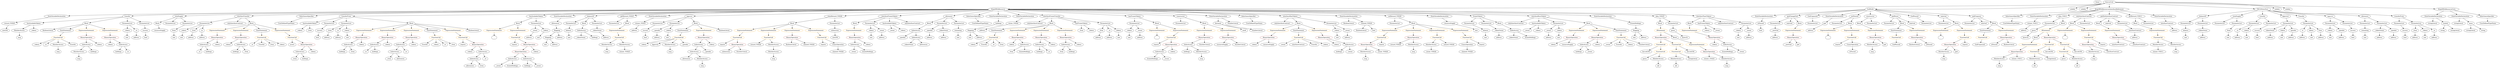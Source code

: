 strict digraph {
	graph [bb="0,0,21444,684"];
	node [label="\N"];
	Enter	[height=0.5,
		pos="17964,666",
		width=0.83628];
	Parameter__spender_3	[color=black,
		height=0.5,
		label=_spender,
		pos="5631.6,378",
		width=1.2521];
	ElementaryTypeName_address_37	[color=black,
		height=0.5,
		label=address,
		pos="5631.6,306",
		width=1.0996];
	Parameter__spender_3 -> ElementaryTypeName_address_37	[pos="e,5631.6,324.1 5631.6,359.7 5631.6,352.41 5631.6,343.73 5631.6,335.54"];
	IndexAccess_Unnamed_17	[color=black,
		height=0.5,
		label=IndexAccess,
		pos="8893.6,234",
		width=1.6402];
	Identifier_holdings_9	[color=black,
		height=0.5,
		label=holdings,
		pos="8891.6,162",
		width=1.1689];
	IndexAccess_Unnamed_17 -> Identifier_holdings_9	[pos="e,8892.1,180.1 8893.1,215.7 8892.9,208.41 8892.6,199.73 8892.4,191.54"];
	Identifier__to_2	[color=black,
		height=0.5,
		label=_to,
		pos="8978.6,162",
		width=0.75];
	IndexAccess_Unnamed_17 -> Identifier__to_2	[pos="e,8962.1,176.56 8913.3,216.76 8925.2,206.95 8940.5,194.34 8953.3,183.8"];
	Parameter__tokens_7	[color=black,
		height=0.5,
		label=_tokens,
		pos="7419.6,378",
		width=1.1135];
	ElementaryTypeName_uint_20	[color=black,
		height=0.5,
		label=uint,
		pos="7419.6,306",
		width=0.75];
	Parameter__tokens_7 -> ElementaryTypeName_uint_20	[pos="e,7419.6,324.1 7419.6,359.7 7419.6,352.41 7419.6,343.73 7419.6,335.54"];
	Identifier__tokens_28	[color=black,
		height=0.5,
		label=_tokens,
		pos="4078.6,162",
		width=1.1135];
	FunctionCall_Unnamed_31	[color=orange,
		height=0.5,
		label=FunctionCall,
		pos="3782.6,306",
		width=1.6125];
	Identifier_Transfer_5	[color=black,
		height=0.5,
		label=Transfer,
		pos="3682.6,234",
		width=1.1689];
	FunctionCall_Unnamed_31 -> Identifier_Transfer_5	[pos="e,3703.8,249.86 3759.9,289.12 3746.1,279.45 3728.3,266.99 3713.2,256.46"];
	Identifier__tokens_32	[color=black,
		height=0.5,
		label=_tokens,
		pos="3782.6,234",
		width=1.1135];
	FunctionCall_Unnamed_31 -> Identifier__tokens_32	[pos="e,3782.6,252.1 3782.6,287.7 3782.6,280.41 3782.6,271.73 3782.6,263.54"];
	Identifier__to_9	[color=black,
		height=0.5,
		label=_to,
		pos="3867.6,234",
		width=0.75];
	FunctionCall_Unnamed_31 -> Identifier__to_9	[pos="e,3851.1,248.56 3802.3,288.76 3814.2,278.95 3829.5,266.34 3842.3,255.8"];
	Identifier__from_10	[color=black,
		height=0.5,
		label=_from,
		pos="3946.6,234",
		width=0.93331];
	FunctionCall_Unnamed_31 -> Identifier__from_10	[pos="e,3920.7,246.04 3815.8,290.83 3843.2,279.11 3882.2,262.48 3910.5,250.42"];
	ParameterList_Unnamed_5	[color=black,
		height=0.5,
		label=ParameterList,
		pos="15167,450",
		width=1.7095];
	Parameter__newGod	[color=black,
		height=0.5,
		label=_newGod,
		pos="15167,378",
		width=1.3214];
	ParameterList_Unnamed_5 -> Parameter__newGod	[pos="e,15167,396.1 15167,431.7 15167,424.41 15167,415.73 15167,407.54"];
	ParameterList_Unnamed_6	[color=black,
		height=0.5,
		label=ParameterList,
		pos="16158,450",
		width=1.7095];
	ParameterList_Unnamed_45	[color=black,
		height=0.5,
		label=ParameterList,
		pos="1745.6,450",
		width=1.7095];
	Parameter__tokens_9	[color=black,
		height=0.5,
		label=_tokens,
		pos="1574.6,378",
		width=1.1135];
	ParameterList_Unnamed_45 -> Parameter__tokens_9	[pos="e,1603.5,390.82 1711,434.83 1682.8,423.31 1643.1,407.04 1613.8,395.03"];
	Parameter__from_1	[color=black,
		height=0.5,
		label=_from,
		pos="1666.6,378",
		width=0.93331];
	ParameterList_Unnamed_45 -> Parameter__from_1	[pos="e,1683.6,394.04 1726.9,432.41 1716.5,423.22 1703.5,411.67 1692.2,401.66"];
	Parameter__to_2	[color=black,
		height=0.5,
		label=_to,
		pos="1745.6,378",
		width=0.75];
	ParameterList_Unnamed_45 -> Parameter__to_2	[pos="e,1745.6,396.1 1745.6,431.7 1745.6,424.41 1745.6,415.73 1745.6,407.54"];
	Parameter_guess_1	[color=black,
		height=0.5,
		label=guess,
		pos="14298,378",
		width=0.87786];
	ElementaryTypeName_bytes32_1	[color=black,
		height=0.5,
		label=bytes32,
		pos="14403,306",
		width=1.0996];
	Parameter_guess_1 -> ElementaryTypeName_bytes32_1	[pos="e,14381,321.31 14317,363.83 14333,353.61 14354,339.24 14372,327.51"];
	Identifier_reward_TOD26_2	[color=black,
		height=0.5,
		label=reward_TOD26,
		pos="6440.6,234",
		width=1.9313];
	Identifier__tokens_19	[color=black,
		height=0.5,
		label=_tokens,
		pos="9010.6,234",
		width=1.1135];
	VariableDeclaration_to	[color=black,
		height=0.5,
		label=to,
		pos="19695,378",
		width=0.75];
	ElementaryTypeName_address_13	[color=black,
		height=0.5,
		label=address,
		pos="19692,306",
		width=1.0996];
	VariableDeclaration_to -> ElementaryTypeName_address_13	[pos="e,19692,324.1 19694,359.7 19694,352.41 19693,343.73 19693,335.54"];
	Identifier__tokens_24	[color=black,
		height=0.5,
		label=_tokens,
		pos="271.59,234",
		width=1.1135];
	Identifier__owner_1	[color=black,
		height=0.5,
		label=_owner,
		pos="4248.6,18",
		width=1.0719];
	IndexAccess_Unnamed_19	[color=black,
		height=0.5,
		label=IndexAccess,
		pos="718.59,234",
		width=1.6402];
	MemberAccess_Unnamed_19	[color=black,
		height=0.5,
		label=MemberAccess,
		pos="653.59,162",
		width=1.9174];
	IndexAccess_Unnamed_19 -> MemberAccess_Unnamed_19	[pos="e,669.34,179.96 703.19,216.41 695.37,207.99 685.71,197.58 676.99,188.2"];
	Identifier_holdings_11	[color=black,
		height=0.5,
		label=holdings,
		pos="782.59,162",
		width=1.1689];
	IndexAccess_Unnamed_19 -> Identifier_holdings_11	[pos="e,767.97,178.99 733.76,216.41 741.68,207.74 751.53,196.97 760.3,187.38"];
	ParameterList_Unnamed_50	[color=black,
		height=0.5,
		label=ParameterList,
		pos="5636.6,450",
		width=1.7095];
	Parameter_success_4	[color=black,
		height=0.5,
		label=success,
		pos="5528.6,378",
		width=1.1135];
	ParameterList_Unnamed_50 -> Parameter_success_4	[pos="e,5550.8,393.39 5612.1,433.12 5596.7,423.13 5576.7,410.16 5560.1,399.42"];
	ElementaryTypeName_address_36	[color=black,
		height=0.5,
		label=address,
		pos="1155.6,306",
		width=1.0996];
	IndexAccess_Unnamed_20	[color=black,
		height=0.5,
		label=IndexAccess,
		pos="5944.6,234",
		width=1.6402];
	IndexAccess_Unnamed_21	[color=black,
		height=0.5,
		label=IndexAccess,
		pos="5865.6,162",
		width=1.6402];
	IndexAccess_Unnamed_20 -> IndexAccess_Unnamed_21	[pos="e,5884.1,179.39 5926.3,216.76 5916.3,207.91 5903.7,196.77 5892.6,186.93"];
	Identifier__spender_1	[color=black,
		height=0.5,
		label=_spender,
		pos="5987.6,162",
		width=1.2521];
	IndexAccess_Unnamed_20 -> Identifier__spender_1	[pos="e,5977.3,179.79 5955,216.05 5959.9,208.06 5965.9,198.33 5971.4,189.4"];
	ModifierInvocation_hasAvailableTokens_3	[color=black,
		height=0.5,
		label=hasAvailableTokens,
		pos="2654.6,450",
		width=2.361];
	Identifier__tokens_33	[color=black,
		height=0.5,
		label=_tokens,
		pos="2562.6,378",
		width=1.1135];
	ModifierInvocation_hasAvailableTokens_3 -> Identifier__tokens_33	[pos="e,2582.4,394.04 2632.8,432.41 2620.4,422.95 2604.6,410.98 2591.2,400.77"];
	Identifier__from_11	[color=black,
		height=0.5,
		label=_from,
		pos="2654.6,378",
		width=0.93331];
	ModifierInvocation_hasAvailableTokens_3 -> Identifier__from_11	[pos="e,2654.6,396.1 2654.6,431.7 2654.6,424.41 2654.6,415.73 2654.6,407.54"];
	ParameterList_Unnamed_20	[color=black,
		height=0.5,
		label=ParameterList,
		pos="19955,450",
		width=1.7095];
	Parameter__tokens_1	[color=black,
		height=0.5,
		label=_tokens,
		pos="19944,378",
		width=1.1135];
	ParameterList_Unnamed_20 -> Parameter__tokens_1	[pos="e,19946,396.1 19952,431.7 19951,424.32 19949,415.52 19948,407.25"];
	Parameter__spender_1	[color=black,
		height=0.5,
		label=_spender,
		pos="20047,378",
		width=1.2521];
	ParameterList_Unnamed_20 -> Parameter__spender_1	[pos="e,20026,394.43 19976,432.76 19988,423.38 20004,411.44 20017,401.2"];
	UnaryOperation_Unnamed_1	[color=black,
		height=0.5,
		label=UnaryOperation,
		pos="12571,234",
		width=1.9452];
	Identifier_claimed_TOD26	[color=black,
		height=0.5,
		label=claimed_TOD26,
		pos="12571,162",
		width=2.0145];
	UnaryOperation_Unnamed_1 -> Identifier_claimed_TOD26	[pos="e,12571,180.1 12571,215.7 12571,208.41 12571,199.73 12571,191.54"];
	ElementaryTypeName_uint_8	[color=black,
		height=0.5,
		label=uint,
		pos="12586,378",
		width=0.75];
	Identifier_frozenHoldings_1	[color=black,
		height=0.5,
		label=frozenHoldings,
		pos="4372.6,18",
		width=1.8759];
	BinaryOperation_Unnamed_16	[color=brown,
		height=0.5,
		label=BinaryOperation,
		pos="11295,306",
		width=1.9867];
	Identifier__tokens_6	[color=black,
		height=0.5,
		label=_tokens,
		pos="11427,234",
		width=1.1135];
	BinaryOperation_Unnamed_16 -> Identifier__tokens_6	[pos="e,11402,248.3 11324,289.29 11344,278.74 11370,264.78 11391,253.67"];
	IndexAccess_Unnamed_9	[color=black,
		height=0.5,
		label=IndexAccess,
		pos="11544,234",
		width=1.6402];
	BinaryOperation_Unnamed_16 -> IndexAccess_Unnamed_9	[pos="e,11501,246.85 11341,291.92 11384,279.99 11446,262.37 11491,249.91"];
	BinaryOperation_Unnamed_28	[color=brown,
		height=0.5,
		label=BinaryOperation,
		pos="1876.6,306",
		width=1.9867];
	IndexAccess_Unnamed_14	[color=black,
		height=0.5,
		label=IndexAccess,
		pos="1750.6,234",
		width=1.6402];
	BinaryOperation_Unnamed_28 -> IndexAccess_Unnamed_14	[pos="e,1778.2,250.34 1848,289.12 1830.3,279.27 1807.3,266.51 1788.1,255.85"];
	Identifier__tokens_15	[color=black,
		height=0.5,
		label=_tokens,
		pos="1867.6,234",
		width=1.1135];
	BinaryOperation_Unnamed_28 -> Identifier__tokens_15	[pos="e,1869.8,252.1 1874.4,287.7 1873.4,280.32 1872.3,271.52 1871.2,263.25"];
	FunctionDefinition_balanceOf	[color=black,
		height=0.5,
		label=balanceOf,
		pos="18859,522",
		width=1.3491];
	ParameterList_Unnamed_15	[color=black,
		height=0.5,
		label=ParameterList,
		pos="18718,450",
		width=1.7095];
	FunctionDefinition_balanceOf -> ParameterList_Unnamed_15	[pos="e,18748,465.94 18830,507 18810,496.69 18781,482.52 18758,471.02"];
	ParameterList_Unnamed_14	[color=black,
		height=0.5,
		label=ParameterList,
		pos="18859,450",
		width=1.7095];
	FunctionDefinition_balanceOf -> ParameterList_Unnamed_14	[pos="e,18859,468.1 18859,503.7 18859,496.41 18859,487.73 18859,479.54"];
	ExpressionStatement_Unnamed_17	[color=orange,
		height=0.5,
		label=ExpressionStatement,
		pos="10307,378",
		width=2.458];
	BinaryOperation_Unnamed_12	[color=brown,
		height=0.5,
		label=BinaryOperation,
		pos="10286,306",
		width=1.9867];
	ExpressionStatement_Unnamed_17 -> BinaryOperation_Unnamed_12	[pos="e,10291,324.1 10301,359.7 10299,352.24 10296,343.32 10294,334.97"];
	IndexAccess_Unnamed_10	[color=black,
		height=0.5,
		label=IndexAccess,
		pos="7301.6,234",
		width=1.6402];
	Identifier__owner_8	[color=black,
		height=0.5,
		label=_owner,
		pos="7292.6,162",
		width=1.0719];
	IndexAccess_Unnamed_10 -> Identifier__owner_8	[pos="e,7294.8,180.1 7299.4,215.7 7298.4,208.32 7297.3,199.52 7296.2,191.25"];
	Identifier_frozenHoldings_3	[color=black,
		height=0.5,
		label=frozenHoldings,
		pos="7416.6,162",
		width=1.8759];
	IndexAccess_Unnamed_10 -> Identifier_frozenHoldings_3	[pos="e,7390.3,178.98 7327.1,217.46 7342.8,207.9 7363.2,195.5 7380.5,184.94"];
	MemberAccess_Unnamed_21	[color=black,
		height=0.5,
		label=MemberAccess,
		pos="162.59,378",
		width=1.9174];
	Identifier_msg_13	[color=black,
		height=0.5,
		label=msg,
		pos="162.59,306",
		width=0.75];
	MemberAccess_Unnamed_21 -> Identifier_msg_13	[pos="e,162.59,324.1 162.59,359.7 162.59,352.41 162.59,343.73 162.59,335.54"];
	ElementaryTypeName_string_1	[color=black,
		height=0.5,
		label=string,
		pos="20962,378",
		width=0.864];
	StateVariableDeclaration_Unnamed	[color=black,
		height=0.5,
		label=StateVariableDeclaration,
		pos="15072,522",
		width=2.8184];
	VariableDeclaration_isPaused	[color=black,
		height=0.5,
		label=isPaused,
		pos="15044,450",
		width=1.2105];
	StateVariableDeclaration_Unnamed -> VariableDeclaration_isPaused	[pos="e,15050,468.1 15065,503.7 15062,496.15 15058,487.12 15055,478.68"];
	ElementaryTypeName_address_9	[color=black,
		height=0.5,
		label=address,
		pos="20047,306",
		width=1.0996];
	InheritanceSpecifier_Unnamed	[color=black,
		height=0.5,
		label=InheritanceSpecifier,
		pos="17233,522",
		width=2.3333];
	UserDefinedTypeName_Unnamed	[color=black,
		height=0.5,
		label=UserDefinedTypeName,
		pos="17218,450",
		width=2.7214];
	InheritanceSpecifier_Unnamed -> UserDefinedTypeName_Unnamed	[pos="e,17221,468.1 17229,503.7 17227,496.32 17225,487.52 17224,479.25"];
	ElementaryTypeName_bool_6	[color=black,
		height=0.5,
		label=bool,
		pos="5528.6,306",
		width=0.76697];
	ElementaryTypeName_bool_7	[color=black,
		height=0.5,
		label=bool,
		pos="2735.6,306",
		width=0.76697];
	Identifier_claimed_TOD26_1	[color=black,
		height=0.5,
		label=claimed_TOD26,
		pos="7154.6,162",
		width=2.0145];
	Parameter_balance	[color=black,
		height=0.5,
		label=balance,
		pos="18718,378",
		width=1.0719];
	ElementaryTypeName_uint_1	[color=black,
		height=0.5,
		label=uint,
		pos="18718,306",
		width=0.75];
	Parameter_balance -> ElementaryTypeName_uint_1	[pos="e,18718,324.1 18718,359.7 18718,352.41 18718,343.73 18718,335.54"];
	VariableDeclaration_interfaceContract	[color=black,
		height=0.5,
		label=interfaceContract,
		pos="18564,450",
		width=2.0699];
	ElementaryTypeName_address_2	[color=black,
		height=0.5,
		label=address,
		pos="18569,378",
		width=1.0996];
	VariableDeclaration_interfaceContract -> ElementaryTypeName_address_2	[pos="e,18567,396.1 18565,431.7 18565,424.41 18566,415.73 18567,407.54"];
	Parameter__from	[color=black,
		height=0.5,
		label=_from,
		pos="20698,378",
		width=0.93331];
	ElementaryTypeName_address_10	[color=black,
		height=0.5,
		label=address,
		pos="20698,306",
		width=1.0996];
	Parameter__from -> ElementaryTypeName_address_10	[pos="e,20698,324.1 20698,359.7 20698,352.41 20698,343.73 20698,335.54"];
	ParameterList_Unnamed_43	[color=black,
		height=0.5,
		label=ParameterList,
		pos="5257.6,450",
		width=1.7095];
	ElementaryTypeName_uint_22	[color=black,
		height=0.5,
		label=uint,
		pos="1565.6,306",
		width=0.75];
	Parameter__tokens_9 -> ElementaryTypeName_uint_22	[pos="e,1567.8,324.1 1572.4,359.7 1571.4,352.32 1570.3,343.52 1569.2,335.25"];
	Identifier__owner_9	[color=black,
		height=0.5,
		label=_owner,
		pos="7611.6,378",
		width=1.0719];
	ExpressionStatement_Unnamed_16	[color=orange,
		height=0.5,
		label=ExpressionStatement,
		pos="9916.6,378",
		width=2.458];
	Identifier___4	[color=black,
		height=0.5,
		label=_,
		pos="9902.6,306",
		width=0.75];
	ExpressionStatement_Unnamed_16 -> Identifier___4	[pos="e,9906,324.1 9913.1,359.7 9911.7,352.32 9909.9,343.52 9908.2,335.25"];
	Identifier_owner_TOD26_1	[color=black,
		height=0.5,
		label=owner_TOD26,
		pos="12256,162",
		width=1.862];
	Identifier_require_9	[color=black,
		height=0.5,
		label=require,
		pos="4034.6,234",
		width=1.0026];
	Identifier_guess_1	[color=black,
		height=0.5,
		label=guess,
		pos="14048,90",
		width=0.87786];
	StateVariableDeclaration_Unnamed_11	[color=black,
		height=0.5,
		label=StateVariableDeclaration,
		pos="521.59,522",
		width=2.8184];
	VariableDeclaration_reward_TOD26	[color=black,
		height=0.5,
		label=reward_TOD26,
		pos="77.591,450",
		width=1.9313];
	StateVariableDeclaration_Unnamed_11 -> VariableDeclaration_reward_TOD26	[pos="e,135.97,460.2 447.78,509.36 364.17,496.18 228.96,474.86 147.15,461.97"];
	ElementaryTypeName_uint_23	[color=black,
		height=0.5,
		label=uint,
		pos="9576.6,306",
		width=0.75];
	FunctionCall_Unnamed_28	[color=orange,
		height=0.5,
		label=FunctionCall,
		pos="470.59,306",
		width=1.6125];
	FunctionCall_Unnamed_28 -> Identifier__tokens_24	[pos="e,302.33,245.81 433.16,291.83 398.88,279.77 348.23,261.96 312.8,249.5"];
	Identifier__to_5	[color=black,
		height=0.5,
		label=_to,
		pos="356.59,234",
		width=0.75];
	FunctionCall_Unnamed_28 -> Identifier__to_5	[pos="e,375.8,246.8 445.29,289.46 427.58,278.59 403.88,264.04 385.44,252.71"];
	MemberAccess_Unnamed_20	[color=black,
		height=0.5,
		label=MemberAccess,
		pos="470.59,234",
		width=1.9174];
	FunctionCall_Unnamed_28 -> MemberAccess_Unnamed_20	[pos="e,470.59,252.1 470.59,287.7 470.59,280.41 470.59,271.73 470.59,263.54"];
	Identifier_Transfer_4	[color=black,
		height=0.5,
		label=Transfer,
		pos="599.59,234",
		width=1.1689];
	FunctionCall_Unnamed_28 -> Identifier_Transfer_4	[pos="e,574.28,248.74 498.58,289.81 517.85,279.35 543.61,265.38 564.29,254.16"];
	Block_Unnamed_26	[color=black,
		height=0.5,
		label=Block,
		pos="14436,450",
		width=0.90558];
	ExpressionStatement_Unnamed_34	[color=orange,
		height=0.5,
		label=ExpressionStatement,
		pos="14436,378",
		width=2.458];
	Block_Unnamed_26 -> ExpressionStatement_Unnamed_34	[pos="e,14436,396.1 14436,431.7 14436,424.41 14436,415.73 14436,407.54"];
	Identifier_msg_4	[color=black,
		height=0.5,
		label=msg,
		pos="18591,162",
		width=0.75];
	IndexAccess_Unnamed_24	[color=black,
		height=0.5,
		label=IndexAccess,
		pos="3231.6,234",
		width=1.6402];
	Identifier__to_7	[color=black,
		height=0.5,
		label=_to,
		pos="3179.6,162",
		width=0.75];
	IndexAccess_Unnamed_24 -> Identifier__to_7	[pos="e,3191,178.36 3219,216.05 3212.6,207.44 3204.7,196.81 3197.7,187.33"];
	Identifier_holdings_12	[color=black,
		height=0.5,
		label=holdings,
		pos="3266.6,162",
		width=1.1689];
	IndexAccess_Unnamed_24 -> Identifier_holdings_12	[pos="e,3258,180.1 3240.2,215.7 3244.1,208.07 3248.6,198.92 3252.9,190.4"];
	FunctionDefinition_transfer_1	[color=black,
		height=0.5,
		label=transfer,
		pos="1077.6,522",
		width=1.0719];
	ModifierInvocation_hasAvailableTokens_2	[color=black,
		height=0.5,
		label=hasAvailableTokens,
		pos="289.59,450",
		width=2.361];
	FunctionDefinition_transfer_1 -> ModifierInvocation_hasAvailableTokens_2	[pos="e,366.77,457.86 1039.8,517.65 920.56,507.05 549.43,474.08 378.02,458.86"];
	Block_Unnamed_29	[color=black,
		height=0.5,
		label=Block,
		pos="728.59,450",
		width=0.90558];
	FunctionDefinition_transfer_1 -> Block_Unnamed_29	[pos="e,759.09,457.12 1042.5,513.97 977.69,500.96 839.34,473.21 770.01,459.31"];
	ParameterList_Unnamed_47	[color=black,
		height=0.5,
		label=ParameterList,
		pos="1077.6,450",
		width=1.7095];
	FunctionDefinition_transfer_1 -> ParameterList_Unnamed_47	[pos="e,1077.6,468.1 1077.6,503.7 1077.6,496.41 1077.6,487.73 1077.6,479.54"];
	ParameterList_Unnamed_48	[color=black,
		height=0.5,
		label=ParameterList,
		pos="1225.6,450",
		width=1.7095];
	FunctionDefinition_transfer_1 -> ParameterList_Unnamed_48	[pos="e,1194.2,465.83 1104.1,508.49 1126.3,497.98 1158.4,482.78 1184,470.65"];
	Identifier__tokens_27	[color=black,
		height=0.5,
		label=_tokens,
		pos="5453.6,234",
		width=1.1135];
	BinaryOperation_Unnamed_15	[color=brown,
		height=0.5,
		label=BinaryOperation,
		pos="13441,306",
		width=1.9867];
	Identifier__tokens_3	[color=black,
		height=0.5,
		label=_tokens,
		pos="13243,234",
		width=1.1135];
	BinaryOperation_Unnamed_15 -> Identifier__tokens_3	[pos="e,13274,245.93 13401,290.83 13367,278.87 13318,261.79 13284,249.68"];
	Identifier_resourceSupply_2	[color=black,
		height=0.5,
		label=resourceSupply,
		pos="13370,234",
		width=1.9174];
	BinaryOperation_Unnamed_15 -> Identifier_resourceSupply_2	[pos="e,13387,251.79 13423,288.05 13415,279.54 13404,269.07 13395,259.68"];
	Block_Unnamed_25	[color=black,
		height=0.5,
		label=Block,
		pos="5369.6,450",
		width=0.90558];
	ExpressionStatement_Unnamed_33	[color=orange,
		height=0.5,
		label=ExpressionStatement,
		pos="5284.6,378",
		width=2.458];
	Block_Unnamed_25 -> ExpressionStatement_Unnamed_33	[pos="e,5305.2,395.95 5352,434.5 5341,425.47 5326.7,413.64 5314,403.23"];
	Identifier__tokens_20	[color=black,
		height=0.5,
		label=_tokens,
		pos="8282.6,234",
		width=1.1135];
	ElementaryTypeName_address	[color=black,
		height=0.5,
		label=address,
		pos="15517,378",
		width=1.0996];
	Identifier__owner_5	[color=black,
		height=0.5,
		label=_owner,
		pos="13042,378",
		width=1.0719];
	MemberAccess_Unnamed_6	[color=black,
		height=0.5,
		label=MemberAccess,
		pos="18435,234",
		width=1.9174];
	Identifier_winner_TOD11_1	[color=black,
		height=0.5,
		label=winner_TOD11,
		pos="18435,162",
		width=1.9036];
	MemberAccess_Unnamed_6 -> Identifier_winner_TOD11_1	[pos="e,18435,180.1 18435,215.7 18435,208.41 18435,199.73 18435,191.54"];
	IndexAccess_Unnamed_7	[color=black,
		height=0.5,
		label=IndexAccess,
		pos="10145,234",
		width=1.6402];
	Identifier_holdings_2	[color=black,
		height=0.5,
		label=holdings,
		pos="10121,162",
		width=1.1689];
	IndexAccess_Unnamed_7 -> Identifier_holdings_2	[pos="e,10126,180.1 10139,215.7 10136,208.24 10133,199.32 10130,190.97"];
	MemberAccess_Unnamed_8	[color=black,
		height=0.5,
		label=MemberAccess,
		pos="10250,162",
		width=1.9174];
	IndexAccess_Unnamed_7 -> MemberAccess_Unnamed_8	[pos="e,10225,179.31 10168,217.12 10182,207.76 10200,195.78 10216,185.47"];
	BooleanLiteral_Unnamed_3	[color=black,
		height=0.5,
		label=BooleanLiteral,
		pos="11510,450",
		width=1.7788];
	BinaryOperation_Unnamed_6	[color=brown,
		height=0.5,
		label=BinaryOperation,
		pos="18096,306",
		width=1.9867];
	Identifier_interfaceContract_1	[color=black,
		height=0.5,
		label=interfaceContract,
		pos="18096,234",
		width=2.0699];
	BinaryOperation_Unnamed_6 -> Identifier_interfaceContract_1	[pos="e,18096,252.1 18096,287.7 18096,280.41 18096,271.73 18096,263.54"];
	Identifier__interfaceContract	[color=black,
		height=0.5,
		label=_interfaceContract,
		pos="18268,234",
		width=2.2085];
	BinaryOperation_Unnamed_6 -> Identifier__interfaceContract	[pos="e,18230,250.31 18132,290.15 18157,279.81 18192,265.9 18219,254.64"];
	Identifier__to_1	[color=black,
		height=0.5,
		label=_to,
		pos="2186.6,234",
		width=0.75];
	ContractDefinition_KingOfEthResource	[color=black,
		height=0.5,
		label=KingOfEthResource,
		pos="8520.6,594",
		width=2.3887];
	ContractDefinition_KingOfEthResource -> StateVariableDeclaration_Unnamed_11	[pos="e,619.43,527.04 8434.5,592.7 7706.9,590.16 2574.7,571.31 1029.6,540 892.04,537.21 733.62,531.52 630.76,527.49"];
	ContractDefinition_KingOfEthResource -> FunctionDefinition_transfer_1	[pos="e,1115.9,525.11 8434.4,592.78 7730.8,590.88 2921.7,576.72 1471.6,540 1347.7,536.86 1201.9,529.66 1127.3,525.71"];
	FunctionDefinition_totalSupply_1	[color=black,
		height=0.5,
		label=totalSupply,
		pos="1533.6,522",
		width=1.4739];
	ContractDefinition_KingOfEthResource -> FunctionDefinition_totalSupply_1	[pos="e,1586,525.36 8434.3,593.21 7869,594.36 4637.6,598.09 2005.6,540 1859.5,536.78 1688.1,529.8 1597.4,525.86"];
	FunctionDefinition_interfaceTransfer	[color=black,
		height=0.5,
		label=interfaceTransfer,
		pos="2088.6,522",
		width=2.0422];
	ContractDefinition_KingOfEthResource -> FunctionDefinition_interfaceTransfer	[pos="e,2160.2,526.38 8434.4,593.19 7896.3,594.17 4941.9,596.65 2533.6,540 2407.3,537.03 2261,530.93 2171.7,526.9"];
	InheritanceSpecifier_Unnamed_2	[color=black,
		height=0.5,
		label=InheritanceSpecifier,
		pos="2626.6,522",
		width=2.3333];
	ContractDefinition_KingOfEthResource -> InheritanceSpecifier_Unnamed_2	[pos="e,2704.5,529.1 8434.4,592.83 7815.3,591.54 4038.7,581.99 2892.6,540 2833.7,537.84 2767.6,533.62 2716,529.93"];
	FunctionDefinition_transferFrom_1	[color=black,
		height=0.5,
		label=transferFrom,
		pos="2960.6,522",
		width=1.6402];
	ContractDefinition_KingOfEthResource -> FunctionDefinition_transferFrom_1	[pos="e,3019.8,523.75 8434.7,591.92 7782.7,583.71 3625.1,531.37 3031.2,523.89"];
	ModifierDefinition_hasAvailableTokens	[color=black,
		height=0.5,
		label=hasAvailableTokens,
		pos="4580.6,522",
		width=2.361];
	ContractDefinition_KingOfEthResource -> ModifierDefinition_hasAvailableTokens	[pos="e,4653.3,531.74 8434.6,592.81 7944.7,591.56 5500.3,583.23 4748.6,540 4721.2,538.42 4691.4,535.73 4664.5,532.94"];
	StateVariableDeclaration_Unnamed_8	[color=black,
		height=0.5,
		label=StateVariableDeclaration,
		pos="4858.6,522",
		width=2.8184];
	ContractDefinition_KingOfEthResource -> StateVariableDeclaration_Unnamed_8	[pos="e,4936.9,533.72 8434.3,592.9 7963.6,592.18 5700.3,586.32 5002.6,540 4985,538.83 4966.2,537.03 4948.3,535.03"];
	FunctionDefinition_balanceOf_1	[color=black,
		height=0.5,
		label=balanceOf,
		pos="5060.6,522",
		width=1.3491];
	ContractDefinition_KingOfEthResource -> FunctionDefinition_balanceOf_1	[pos="e,5107.3,527.52 8434.6,592.32 7986.7,588.67 5917.5,570.43 5276.6,540 5223,537.45 5162,532.46 5118.5,528.54"];
	FunctionDefinition_getReward_TOD25	[color=black,
		height=0.5,
		label=getReward_TOD25,
		pos="5369.6,522",
		width=2.3333];
	ContractDefinition_KingOfEthResource -> FunctionDefinition_getReward_TOD25	[pos="e,5441.4,531.64 8434.5,592.45 8008.5,589.55 6122.5,574.96 5536.6,540 5509.2,538.37 5479.4,535.64 5452.7,532.84"];
	StateVariableDeclaration_Unnamed_12	[color=black,
		height=0.5,
		label=StateVariableDeclaration,
		pos="5646.6,522",
		width=2.8184];
	ContractDefinition_KingOfEthResource -> StateVariableDeclaration_Unnamed_12	[pos="e,5732.1,531.97 8434.2,593.49 8099.5,594.93 6856.9,595.94 5835.6,540 5805.5,538.35 5772.9,535.72 5743.3,533.01"];
	FunctionDefinition_approve_1	[color=black,
		height=0.5,
		label=approve,
		pos="5885.6,522",
		width=1.1412];
	ContractDefinition_KingOfEthResource -> FunctionDefinition_approve_1	[pos="e,5926.8,524.1 8435.5,590.74 8026.3,579.87 6266.3,533.11 5938.3,524.4"];
	FunctionDefinition_claimReward_TOD26	[color=black,
		height=0.5,
		label=claimReward_TOD26,
		pos="7113.6,522",
		width=2.5689];
	ContractDefinition_KingOfEthResource -> FunctionDefinition_claimReward_TOD26	[pos="e,7202.5,527.42 8437.6,588.87 8193.4,576.72 7478.3,541.14 7213.6,527.98"];
	FunctionDefinition_interfaceFreezeTokens	[color=black,
		height=0.5,
		label=interfaceFreezeTokens,
		pos="7595.6,522",
		width=2.6243];
	ContractDefinition_KingOfEthResource -> FunctionDefinition_interfaceFreezeTokens	[pos="e,7682.1,529.55 8440.9,586.97 8271.8,574.17 7877.4,544.32 7693.4,530.4"];
	FunctionDefinition_allowance_1	[color=black,
		height=0.5,
		label=allowance,
		pos="8106.6,522",
		width=1.3076];
	ContractDefinition_KingOfEthResource -> FunctionDefinition_allowance_1	[pos="e,8148.9,530.16 8455.4,581.99 8373.9,568.2 8235.8,544.84 8160.1,532.05"];
	InheritanceSpecifier_Unnamed_3	[color=black,
		height=0.5,
		label=InheritanceSpecifier,
		pos="8317.6,522",
		width=2.3333];
	ContractDefinition_KingOfEthResource -> InheritanceSpecifier_Unnamed_3	[pos="e,8360.6,537.82 8477.5,578.15 8446.5,567.44 8404.3,552.89 8371,541.43"];
	StateVariableDeclaration_Unnamed_6	[color=black,
		height=0.5,
		label=StateVariableDeclaration,
		pos="8520.6,522",
		width=2.8184];
	ContractDefinition_KingOfEthResource -> StateVariableDeclaration_Unnamed_6	[pos="e,8520.6,540.1 8520.6,575.7 8520.6,568.41 8520.6,559.73 8520.6,551.54"];
	StateVariableDeclaration_Unnamed_10	[color=black,
		height=0.5,
		label=StateVariableDeclaration,
		pos="8741.6,522",
		width=2.8184];
	ContractDefinition_KingOfEthResource -> StateVariableDeclaration_Unnamed_10	[pos="e,8693.7,538.18 8566.7,578.41 8600.4,567.74 8646.4,553.17 8682.7,541.64"];
	FunctionDefinition_interfaceFrozenTransfer	[color=black,
		height=0.5,
		label=interfaceFrozenTransfer,
		pos="8966.6,522",
		width=2.763];
	ContractDefinition_KingOfEthResource -> FunctionDefinition_interfaceFrozenTransfer	[pos="e,8893.2,534.52 8587.8,582.44 8666.4,570.11 8796.6,549.68 8882,536.28"];
	ModifierDefinition_hasFrozenTokens	[color=black,
		height=0.5,
		label=hasFrozenTokens,
		pos="9722.6,522",
		width=2.1392];
	ContractDefinition_KingOfEthResource -> ModifierDefinition_hasFrozenTokens	[pos="e,9648.7,527.31 8602.7,588.22 8821.3,575.49 9415.4,540.89 9637.4,527.96"];
	FunctionDefinition_constructor_1	[color=black,
		height=0.5,
		label=constructor,
		pos="10112,522",
		width=1.4877];
	ContractDefinition_KingOfEthResource -> FunctionDefinition_constructor_1	[pos="e,10059,526.19 8604.6,589.98 8810.1,582.49 9354.5,562.08 9808.6,540 9891.2,535.99 9986.3,530.51 10048,526.87"];
	StateVariableDeclaration_Unnamed_5	[color=black,
		height=0.5,
		label=StateVariableDeclaration,
		pos="10418,522",
		width=2.8184];
	ContractDefinition_KingOfEthResource -> StateVariableDeclaration_Unnamed_5	[pos="e,10326,530.19 8605.9,591.41 8850.2,586.59 9574.2,570.61 10175,540 10221,537.65 10272,534.21 10315,531.04"];
	InheritanceSpecifier_Unnamed_1	[color=black,
		height=0.5,
		label=InheritanceSpecifier,
		pos="10672,522",
		width=2.3333];
	ContractDefinition_KingOfEthResource -> InheritanceSpecifier_Unnamed_1	[pos="e,10602,532.5 8606.8,593.53 8885.2,594.63 9785.3,593.5 10528,540 10548,538.52 10570,536.25 10591,533.84"];
	FunctionDefinition_interfaceMintTokens	[color=black,
		height=0.5,
		label=interfaceMintTokens,
		pos="11017,522",
		width=2.4164];
	ContractDefinition_KingOfEthResource -> FunctionDefinition_interfaceMintTokens	[pos="e,10936,529.31 8606.5,592.32 8904.9,589.69 9924,578.26 10765,540 10818,537.58 10877,533.62 10925,530.14"];
	StateVariableDeclaration_Unnamed_9	[color=black,
		height=0.5,
		label=StateVariableDeclaration,
		pos="11510,522",
		width=2.8184];
	ContractDefinition_KingOfEthResource -> StateVariableDeclaration_Unnamed_9	[pos="e,11413,527.74 8606.5,591.94 8933,587.77 10128,571.14 11113,540 11211,536.9 11322,532.01 11402,528.26"];
	FunctionDefinition_setReward_TOD26	[color=black,
		height=0.5,
		label=setReward_TOD26,
		pos="11864,522",
		width=2.3194];
	ContractDefinition_KingOfEthResource -> FunctionDefinition_setReward_TOD26	[pos="e,11787,529.39 8606.9,593.18 8972.1,593.6 10426,591.75 11620,540 11671,537.76 11729,533.79 11775,530.26"];
	StateVariableDeclaration_Unnamed_4	[color=black,
		height=0.5,
		label=StateVariableDeclaration,
		pos="12322,522",
		width=2.8184];
	ContractDefinition_KingOfEthResource -> StateVariableDeclaration_Unnamed_4	[pos="e,12226,528.27 8606.6,592.65 8994.6,590.89 10621,581.27 11956,540 12043,537.31 12141,532.63 12214,528.86"];
	FunctionDefinition_frozenTokens	[color=black,
		height=0.5,
		label=frozenTokens,
		pos="12634,522",
		width=1.7234];
	ContractDefinition_KingOfEthResource -> FunctionDefinition_frozenTokens	[pos="e,12576,528.96 8606.8,592.66 9108,590.55 11650,578.12 12432,540 12476,537.84 12526,533.68 12565,530.02"];
	FunctionDefinition_interfaceBurnTokens	[color=black,
		height=0.5,
		label=interfaceBurnTokens,
		pos="13153,522",
		width=2.4442];
	ContractDefinition_KingOfEthResource -> FunctionDefinition_interfaceBurnTokens	[pos="e,13068,526.87 8606.8,592.72 9043.6,591.11 11057,581.69 12705,540 12826,536.93 12965,531.3 13056,527.36"];
	StateVariableDeclaration_Unnamed_7	[color=black,
		height=0.5,
		label=StateVariableDeclaration,
		pos="13521,522",
		width=2.8184];
	ContractDefinition_KingOfEthResource -> StateVariableDeclaration_Unnamed_7	[pos="e,13429,529.94 8606.4,592.64 9165.4,590.23 12294,575.29 13250,540 13305,537.95 13367,534.18 13417,530.72"];
	FunctionDefinition_play_TOD25	[color=black,
		height=0.5,
		label=play_TOD25,
		pos="14186,522",
		width=1.6541];
	ContractDefinition_KingOfEthResource -> FunctionDefinition_play_TOD25	[pos="e,14126,525.2 8606.9,592.76 9098.2,591.25 11593,581.76 13631,540 13805,536.43 14010,529.43 14115,525.62"];
	FunctionDefinition_interfaceThawTokens	[color=black,
		height=0.5,
		label=interfaceThawTokens,
		pos="14564,522",
		width=2.5273];
	ContractDefinition_KingOfEthResource -> FunctionDefinition_interfaceThawTokens	[pos="e,14479,528.72 8606.7,592.75 9232,590.82 13086,577.54 14255,540 14326,537.71 14407,533.21 14468,529.42"];
	Block_Unnamed_11	[color=black,
		height=0.5,
		label=Block,
		pos="1351.6,450",
		width=0.90558];
	FunctionDefinition_totalSupply_1 -> Block_Unnamed_11	[pos="e,1377.1,461.74 1498.4,508.15 1469.8,497.61 1428.5,482.18 1392.6,468 1390.9,467.32 1389.1,466.62 1387.3,465.9"];
	ParameterList_Unnamed_26	[color=black,
		height=0.5,
		label=ParameterList,
		pos="1463.6,450",
		width=1.7095];
	FunctionDefinition_totalSupply_1 -> ParameterList_Unnamed_26	[pos="e,1480.1,467.47 1517,504.41 1508.4,495.78 1497.7,485.06 1488.1,475.5"];
	ParameterList_Unnamed_27	[color=black,
		height=0.5,
		label=ParameterList,
		pos="1604.6,450",
		width=1.7095];
	FunctionDefinition_totalSupply_1 -> ParameterList_Unnamed_27	[pos="e,1587.7,467.63 1550.1,504.76 1558.9,496.06 1570,485.15 1579.8,475.43"];
	ExpressionStatement_Unnamed_23	[color=orange,
		height=0.5,
		label=ExpressionStatement,
		pos="7272.6,378",
		width=2.458];
	BinaryOperation_Unnamed_18	[color=brown,
		height=0.5,
		label=BinaryOperation,
		pos="7301.6,306",
		width=1.9867];
	ExpressionStatement_Unnamed_23 -> BinaryOperation_Unnamed_18	[pos="e,7294.5,324.1 7279.8,359.7 7282.9,352.15 7286.6,343.12 7290.1,334.68"];
	StateVariableDeclaration_Unnamed_3	[color=black,
		height=0.5,
		label=StateVariableDeclaration,
		pos="17452,522",
		width=2.8184];
	VariableDeclaration_winner_TOD11	[color=black,
		height=0.5,
		label=winner_TOD11,
		pos="17402,450",
		width=1.9036];
	StateVariableDeclaration_Unnamed_3 -> VariableDeclaration_winner_TOD11	[pos="e,17414,468.1 17439,503.7 17434,495.73 17427,486.1 17420,477.26"];
	EmitStatement_Unnamed_5	[color=black,
		height=0.5,
		label=EmitStatement,
		pos="8527.6,378",
		width=1.7788];
	FunctionCall_Unnamed_27	[color=orange,
		height=0.5,
		label=FunctionCall,
		pos="8469.6,306",
		width=1.6125];
	EmitStatement_Unnamed_5 -> FunctionCall_Unnamed_27	[pos="e,8483.5,323.79 8513.6,360.05 8506.7,351.8 8498.3,341.7 8490.8,332.54"];
	ElementaryTypeName_uint_26	[color=black,
		height=0.5,
		label=uint,
		pos="3002.6,306",
		width=0.75];
	Identifier_reward_TOD26_1	[color=black,
		height=0.5,
		label=reward_TOD26,
		pos="11943,234",
		width=1.9313];
	Identifier_guess	[color=black,
		height=0.5,
		label=guess,
		pos="17628,90",
		width=0.87786];
	Parameter_success_4 -> ElementaryTypeName_bool_6	[pos="e,5528.6,324.1 5528.6,359.7 5528.6,352.41 5528.6,343.73 5528.6,335.54"];
	stringLiteral_Unnamed_2	[color=black,
		height=0.5,
		label=stringLiteral,
		pos="21197,378",
		width=1.5016];
	ElementaryTypeName_uint_4	[color=black,
		height=0.5,
		label=uint,
		pos="19947,306",
		width=0.75];
	Parameter__tokens_1 -> ElementaryTypeName_uint_4	[pos="e,19946,324.1 19944,359.7 19945,352.41 19945,343.73 19945,335.54"];
	Block_Unnamed_20	[color=black,
		height=0.5,
		label=Block,
		pos="7289.6,450",
		width=0.90558];
	Block_Unnamed_20 -> ExpressionStatement_Unnamed_23	[pos="e,7276.7,396.1 7285.4,431.7 7283.6,424.32 7281.5,415.52 7279.5,407.25"];
	Identifier_isPaused_2	[color=black,
		height=0.5,
		label=isPaused,
		pos="17043,234",
		width=1.2105];
	Identifier_frozenHoldings_4	[color=black,
		height=0.5,
		label=frozenHoldings,
		pos="14761,162",
		width=1.8759];
	IndexAccess_Unnamed_15	[color=black,
		height=0.5,
		label=IndexAccess,
		pos="9127.6,234",
		width=1.6402];
	Identifier__from_3	[color=black,
		height=0.5,
		label=_from,
		pos="9092.6,162",
		width=0.93331];
	IndexAccess_Unnamed_15 -> Identifier__from_3	[pos="e,9100.9,179.62 9118.9,215.7 9115,207.87 9110.3,198.44 9106,189.73"];
	Identifier_holdings_8	[color=black,
		height=0.5,
		label=holdings,
		pos="9186.6,162",
		width=1.1689];
	IndexAccess_Unnamed_15 -> Identifier_holdings_8	[pos="e,9172.8,179.31 9141.9,216.05 9149,207.59 9157.8,197.19 9165.7,187.84"];
	Identifier_msg_11	[color=black,
		height=0.5,
		label=msg,
		pos="653.59,90",
		width=0.75];
	MemberAccess_Unnamed_19 -> Identifier_msg_11	[pos="e,653.59,108.1 653.59,143.7 653.59,136.41 653.59,127.73 653.59,119.54"];
	Identifier_winner_TOD25	[color=black,
		height=0.5,
		label=winner_TOD25,
		pos="14605,90",
		width=1.9036];
	FunctionCall_Unnamed_26	[color=orange,
		height=0.5,
		label=FunctionCall,
		pos="2273.6,306",
		width=1.6125];
	FunctionCall_Unnamed_26 -> Identifier__to_1	[pos="e,2203.4,248.56 2253.4,288.76 2241.1,278.85 2225.2,266.09 2212.1,255.49"];
	Identifier_Transfer_2	[color=black,
		height=0.5,
		label=Transfer,
		pos="2273.6,234",
		width=1.1689];
	FunctionCall_Unnamed_26 -> Identifier_Transfer_2	[pos="e,2273.6,252.1 2273.6,287.7 2273.6,280.41 2273.6,271.73 2273.6,263.54"];
	Identifier__from_2	[color=black,
		height=0.5,
		label=_from,
		pos="2367.6,234",
		width=0.93331];
	FunctionCall_Unnamed_26 -> Identifier__from_2	[pos="e,2348.6,249.16 2294.9,289.12 2308.2,279.26 2325.3,266.47 2339.6,255.81"];
	Identifier__tokens_16	[color=black,
		height=0.5,
		label=_tokens,
		pos="2459.6,234",
		width=1.1135];
	FunctionCall_Unnamed_26 -> Identifier__tokens_16	[pos="e,2429.7,246.26 2309.5,291.5 2340.8,279.69 2386.4,262.54 2419.1,250.23"];
	Identifier__owner_4	[color=black,
		height=0.5,
		label=_owner,
		pos="13730,234",
		width=1.0719];
	ElementaryTypeName_bytes32	[color=black,
		height=0.5,
		label=bytes32,
		pos="17312,306",
		width=1.0996];
	MemberAccess_Unnamed_14	[color=black,
		height=0.5,
		label=MemberAccess,
		pos="14167,90",
		width=1.9174];
	Identifier_abi_2	[color=black,
		height=0.5,
		label=abi,
		pos="14167,18",
		width=0.75];
	MemberAccess_Unnamed_14 -> Identifier_abi_2	[pos="e,14167,36.104 14167,71.697 14167,64.407 14167,55.726 14167,47.536"];
	Identifier__tokens_29	[color=black,
		height=0.5,
		label=_tokens,
		pos="3348.6,234",
		width=1.1135];
	ExpressionStatement_Unnamed_29	[color=orange,
		height=0.5,
		label=ExpressionStatement,
		pos="6369.6,378",
		width=2.458];
	FunctionCall_Unnamed_18	[color=orange,
		height=0.5,
		label=FunctionCall,
		pos="6281.6,306",
		width=1.6125];
	ExpressionStatement_Unnamed_29 -> FunctionCall_Unnamed_18	[pos="e,6302.1,323.31 6348.3,360.05 6337.1,351.16 6323.2,340.11 6311,330.41"];
	ExpressionStatement_Unnamed_22	[color=orange,
		height=0.5,
		label=ExpressionStatement,
		pos="10917,378",
		width=2.458];
	BinaryOperation_Unnamed_17	[color=brown,
		height=0.5,
		label=BinaryOperation,
		pos="10837,306",
		width=1.9867];
	ExpressionStatement_Unnamed_22 -> BinaryOperation_Unnamed_17	[pos="e,10856,323.79 10897,360.05 10887,351.37 10875,340.64 10864,331.11"];
	VariableDeclaration_tokenOwner	[color=black,
		height=0.5,
		label=tokenOwner,
		pos="19408,378",
		width=1.5571];
	ElementaryTypeName_address_14	[color=black,
		height=0.5,
		label=address,
		pos="19408,306",
		width=1.0996];
	VariableDeclaration_tokenOwner -> ElementaryTypeName_address_14	[pos="e,19408,324.1 19408,359.7 19408,352.41 19408,343.73 19408,335.54"];
	FunctionDefinition_interfaceTransfer -> ParameterList_Unnamed_45	[pos="e,1795,461.08 2033.5,509.75 1971.3,497.07 1870.5,476.49 1806.2,463.36"];
	ModifierInvocation_onlyInterfaceContract_4	[color=black,
		height=0.5,
		label=onlyInterfaceContract,
		pos="2017.6,450",
		width=2.5412];
	FunctionDefinition_interfaceTransfer -> ModifierInvocation_onlyInterfaceContract_4	[pos="e,2034.6,467.79 2071.4,504.05 2062.8,495.54 2052.1,485.07 2042.6,475.68"];
	Block_Unnamed_27	[color=black,
		height=0.5,
		label=Block,
		pos="2159.6,450",
		width=0.90558];
	FunctionDefinition_interfaceTransfer -> Block_Unnamed_27	[pos="e,2144.5,465.89 2105.8,504.05 2115,494.95 2126.5,483.6 2136.5,473.74"];
	BinaryOperation_Unnamed_35	[color=brown,
		height=0.5,
		label=BinaryOperation,
		pos="4160.6,234",
		width=1.9867];
	BinaryOperation_Unnamed_35 -> Identifier__tokens_28	[pos="e,4096.8,178.51 4141.2,216.41 4130.4,207.26 4117,195.76 4105.3,185.78"];
	IndexAccess_Unnamed_22	[color=black,
		height=0.5,
		label=IndexAccess,
		pos="4195.6,162",
		width=1.6402];
	BinaryOperation_Unnamed_35 -> IndexAccess_Unnamed_22	[pos="e,4187,180.1 4169.2,215.7 4173.1,208.07 4177.6,198.92 4181.9,190.4"];
	Identifier__tokens_7	[color=black,
		height=0.5,
		label=_tokens,
		pos="10710,234",
		width=1.1135];
	BinaryOperation_Unnamed_17 -> Identifier__tokens_7	[pos="e,10734,248.47 10808,289.12 10789,278.67 10764,264.96 10744,253.95"];
	Identifier_resourceSupply_3	[color=black,
		height=0.5,
		label=resourceSupply,
		pos="10837,234",
		width=1.9174];
	BinaryOperation_Unnamed_17 -> Identifier_resourceSupply_3	[pos="e,10837,252.1 10837,287.7 10837,280.41 10837,271.73 10837,263.54"];
	Identifier__owner_10	[color=black,
		height=0.5,
		label=_owner,
		pos="14885,162",
		width=1.0719];
	ExpressionStatement_Unnamed_37	[color=orange,
		height=0.5,
		label=ExpressionStatement,
		pos="1878.6,378",
		width=2.458];
	ExpressionStatement_Unnamed_37 -> BinaryOperation_Unnamed_28	[pos="e,1877.1,324.1 1878.1,359.7 1877.9,352.41 1877.6,343.73 1877.4,335.54"];
	Identifier__tokens_14	[color=black,
		height=0.5,
		label=_tokens,
		pos="1965.6,234",
		width=1.1135];
	ElementaryTypeName_uint_13	[color=black,
		height=0.5,
		label=uint,
		pos="4867.6,306",
		width=0.75];
	ContractDefinition_GodMode	[color=black,
		height=0.5,
		label=GodMode,
		pos="15993,594",
		width=1.3769];
	ContractDefinition_GodMode -> StateVariableDeclaration_Unnamed	[pos="e,15156,532.27 15944,590.14 15824,582.96 15503,563.09 15237,540 15214,538.07 15190,535.74 15168,533.43"];
	FunctionDefinition_godChangeGod	[color=black,
		height=0.5,
		label=godChangeGod,
		pos="15316,522",
		width=1.9452];
	ContractDefinition_GodMode -> FunctionDefinition_godChangeGod	[pos="e,15372,532.83 15944,589.61 15846,582.45 15615,564.42 15422,540 15409,538.45 15396,536.57 15384,534.62"];
	EventDefinition_GodUnpaused	[color=black,
		height=0.5,
		label=GodUnpaused,
		pos="15496,522",
		width=1.8065];
	ContractDefinition_GodMode -> EventDefinition_GodUnpaused	[pos="e,15543,534.69 15945,588.6 15866,581.01 15705,563.93 15570,540 15565,539.12 15560,538.13 15554,537.07"];
	StateVariableDeclaration_Unnamed_1	[color=black,
		height=0.5,
		label=StateVariableDeclaration,
		pos="15680,522",
		width=2.8184];
	ContractDefinition_GodMode -> StateVariableDeclaration_Unnamed_1	[pos="e,15741,536.73 15951,583.7 15900,572.38 15814,553.05 15752,539.24"];
	ModifierDefinition_notPaused	[color=black,
		height=0.5,
		label=notPaused,
		pos="15849,522",
		width=1.3769];
	ContractDefinition_GodMode -> ModifierDefinition_notPaused	[pos="e,15877,536.97 15964,579 15942,568.37 15912,553.63 15888,541.94"];
	FunctionDefinition_constructor	[color=black,
		height=0.5,
		label=constructor,
		pos="15993,522",
		width=1.4877];
	ContractDefinition_GodMode -> FunctionDefinition_constructor	[pos="e,15993,540.1 15993,575.7 15993,568.41 15993,559.73 15993,551.54"];
	FunctionDefinition_godPause	[color=black,
		height=0.5,
		label=godPause,
		pos="16210,522",
		width=1.3076];
	ContractDefinition_GodMode -> FunctionDefinition_godPause	[pos="e,16175,534.29 16029,581.28 16066,569.33 16124,550.75 16164,537.79"];
	EventDefinition_GodPaused	[color=black,
		height=0.5,
		label=GodPaused,
		pos="16383,522",
		width=1.5155];
	ContractDefinition_GodMode -> EventDefinition_GodPaused	[pos="e,16335,531.48 16036,585.17 16107,572.54 16245,547.65 16324,533.49"];
	ModifierDefinition_onlyGod	[color=black,
		height=0.5,
		label=onlyGod,
		pos="16628,522",
		width=1.2105];
	ContractDefinition_GodMode -> ModifierDefinition_onlyGod	[pos="e,16586,527.59 16040,587.82 16155,575.08 16453,542.24 16575,528.83"];
	FunctionDefinition_godUnpause	[color=black,
		height=0.5,
		label=godUnpause,
		pos="16913,522",
		width=1.5986];
	ContractDefinition_GodMode -> FunctionDefinition_godUnpause	[pos="e,16857,527.22 16041,589.34 16194,577.69 16669,541.51 16846,528.09"];
	Identifier_Approval	[color=black,
		height=0.5,
		label=Approval,
		pos="5557.6,234",
		width=1.266];
	ElementaryTypeName_address_4	[color=black,
		height=0.5,
		label=address,
		pos="17309,378",
		width=1.0996];
	Parameter__from_2	[color=black,
		height=0.5,
		label=_from,
		pos="9412.6,378",
		width=0.93331];
	ElementaryTypeName_address_34	[color=black,
		height=0.5,
		label=address,
		pos="9394.6,306",
		width=1.0996];
	Parameter__from_2 -> ElementaryTypeName_address_34	[pos="e,9399,324.1 9408.1,359.7 9406.2,352.32 9404,343.52 9401.9,335.25"];
	Block_Unnamed_7	[color=black,
		height=0.5,
		label=Block,
		pos="17969,450",
		width=0.90558];
	ExpressionStatement_Unnamed_10	[color=orange,
		height=0.5,
		label=ExpressionStatement,
		pos="18051,378",
		width=2.458];
	Block_Unnamed_7 -> ExpressionStatement_Unnamed_10	[pos="e,18031,395.95 17986,434.5 17996,425.47 18010,413.64 18022,403.23"];
	Identifier_Transfer_3	[color=black,
		height=0.5,
		label=Transfer,
		pos="8382.6,234",
		width=1.1689];
	UserDefinedTypeName_Unnamed_2	[color=black,
		height=0.5,
		label=UserDefinedTypeName,
		pos="2453.6,450",
		width=2.7214];
	InheritanceSpecifier_Unnamed_2 -> UserDefinedTypeName_Unnamed_2	[pos="e,2493,466.93 2588.6,505.64 2563.6,495.51 2530.6,482.14 2503.4,471.17"];
	PragmaDirective_solidity_2	[color=black,
		height=0.5,
		label=solidity,
		pos="17754,594",
		width=1.0442];
	ElementaryTypeName_uint_19	[color=black,
		height=0.5,
		label=uint,
		pos="11412,306",
		width=0.75];
	Identifier_GodPaused	[color=black,
		height=0.5,
		label=GodPaused,
		pos="16227,234",
		width=1.5155];
	ElementaryTypeName_address_3	[color=black,
		height=0.5,
		label=address,
		pos="18237,306",
		width=1.0996];
	Identifier_holdings_4	[color=black,
		height=0.5,
		label=holdings,
		pos="11451,162",
		width=1.1689];
	ElementaryTypeName_address_23	[color=black,
		height=0.5,
		label=address,
		pos="7947.6,306",
		width=1.0996];
	ParameterList_Unnamed_31	[color=black,
		height=0.5,
		label=ParameterList,
		pos="12564,450",
		width=1.7095];
	Parameter_balance_2	[color=black,
		height=0.5,
		label=balance,
		pos="12670,378",
		width=1.0719];
	ParameterList_Unnamed_31 -> Parameter_balance_2	[pos="e,12648,393.16 12588,433.12 12603,423.07 12623,409.99 12639,399.2"];
	Identifier__from	[color=black,
		height=0.5,
		label=_from,
		pos="2565.6,90",
		width=0.93331];
	ParameterList_Unnamed_40	[color=black,
		height=0.5,
		label=ParameterList,
		pos="11864,450",
		width=1.7095];
	MemberAccess_Unnamed_18	[color=black,
		height=0.5,
		label=MemberAccess,
		pos="5164.6,234",
		width=1.9174];
	Identifier_msg_10	[color=black,
		height=0.5,
		label=msg,
		pos="5164.6,162",
		width=0.75];
	MemberAccess_Unnamed_18 -> Identifier_msg_10	[pos="e,5164.6,180.1 5164.6,215.7 5164.6,208.41 5164.6,199.73 5164.6,191.54"];
	stringLiteral_Unnamed_5	[color=black,
		height=0.5,
		label=stringLiteral,
		pos="20878,450",
		width=1.5016];
	FunctionCall_Unnamed_8	[color=orange,
		height=0.5,
		label=FunctionCall,
		pos="17379,162",
		width=1.6125];
	MemberAccess_Unnamed_4	[color=black,
		height=0.5,
		label=MemberAccess,
		pos="17379,90",
		width=1.9174];
	FunctionCall_Unnamed_8 -> MemberAccess_Unnamed_4	[pos="e,17379,108.1 17379,143.7 17379,136.41 17379,127.73 17379,119.54"];
	stringLiteral_Unnamed	[color=black,
		height=0.5,
		label=stringLiteral,
		pos="17520,90",
		width=1.5016];
	FunctionCall_Unnamed_8 -> stringLiteral_Unnamed	[pos="e,17490,105.58 17408,146.15 17429,135.78 17457,121.83 17480,110.55"];
	MemberAccess_Unnamed_15	[color=black,
		height=0.5,
		label=MemberAccess,
		pos="14323,90",
		width=1.9174];
	Identifier_abi_3	[color=black,
		height=0.5,
		label=abi,
		pos="14323,18",
		width=0.75];
	MemberAccess_Unnamed_15 -> Identifier_abi_3	[pos="e,14323,36.104 14323,71.697 14323,64.407 14323,55.726 14323,47.536"];
	Identifier__from_6	[color=black,
		height=0.5,
		label=_from,
		pos="9228.6,378",
		width=0.93331];
	ExpressionStatement_Unnamed_25	[color=orange,
		height=0.5,
		label=ExpressionStatement,
		pos="11868,378",
		width=2.458];
	FunctionCall_Unnamed_15	[color=orange,
		height=0.5,
		label=FunctionCall,
		pos="11819,306",
		width=1.6125];
	ExpressionStatement_Unnamed_25 -> FunctionCall_Unnamed_15	[pos="e,11831,324.1 11855,359.7 11850,351.73 11843,342.1 11837,333.26"];
	Identifier_abi_1	[color=black,
		height=0.5,
		label=abi,
		pos="17379,18",
		width=0.75];
	FunctionCall_Unnamed_12	[color=orange,
		height=0.5,
		label=FunctionCall,
		pos="13846,306",
		width=1.6125];
	FunctionCall_Unnamed_12 -> Identifier__owner_4	[pos="e,13753,248.83 13820,289.46 13803,279.2 13780,265.66 13762,254.65"];
	Identifier_Transfer	[color=black,
		height=0.5,
		label=Transfer,
		pos="13829,234",
		width=1.1689];
	FunctionCall_Unnamed_12 -> Identifier_Transfer	[pos="e,13833,252.1 13841,287.7 13840,280.32 13837,271.52 13835,263.25"];
	Identifier__tokens_4	[color=black,
		height=0.5,
		label=_tokens,
		pos="13929,234",
		width=1.1135];
	FunctionCall_Unnamed_12 -> Identifier__tokens_4	[pos="e,13910,250.43 13865,288.76 13876,279.56 13890,267.9 13902,257.79"];
	NumberLiteral_Unnamed_4	[color=black,
		height=0.5,
		label=NumberLiteral,
		pos="14051,234",
		width=1.765];
	FunctionCall_Unnamed_12 -> NumberLiteral_Unnamed_4	[pos="e,14011,248.53 13884,292 13917,280.78 13964,264.5 14000,252.21"];
	FunctionCall_Unnamed_10	[color=orange,
		height=0.5,
		label=FunctionCall,
		pos="4391.6,306",
		width=1.6125];
	Identifier_require_3	[color=black,
		height=0.5,
		label=require,
		pos="4382.6,234",
		width=1.0026];
	FunctionCall_Unnamed_10 -> Identifier_require_3	[pos="e,4384.8,252.1 4389.4,287.7 4388.4,280.32 4387.3,271.52 4386.2,263.25"];
	BinaryOperation_Unnamed_9	[color=brown,
		height=0.5,
		label=BinaryOperation,
		pos="4508.6,234",
		width=1.9867];
	FunctionCall_Unnamed_10 -> BinaryOperation_Unnamed_9	[pos="e,4481.9,250.98 4417.6,289.46 4433.7,279.81 4454.7,267.27 4472.4,256.65"];
	BooleanLiteral_Unnamed_4	[color=black,
		height=0.5,
		label=BooleanLiteral,
		pos="6748.6,234",
		width=1.7788];
	Parameter_submission	[color=black,
		height=0.5,
		label=submission,
		pos="7113.6,378",
		width=1.46];
	ElementaryTypeName_uint256_1	[color=black,
		height=0.5,
		label=uint256,
		pos="7129.6,306",
		width=1.0442];
	Parameter_submission -> ElementaryTypeName_uint256_1	[pos="e,7125.7,324.1 7117.5,359.7 7119.2,352.32 7121.2,343.52 7123.1,335.25"];
	MemberAccess_Unnamed_23	[color=black,
		height=0.5,
		label=MemberAccess,
		pos="5690.6,234",
		width=1.9174];
	Identifier_msg_15	[color=black,
		height=0.5,
		label=msg,
		pos="5690.6,162",
		width=0.75];
	MemberAccess_Unnamed_23 -> Identifier_msg_15	[pos="e,5690.6,180.1 5690.6,215.7 5690.6,208.41 5690.6,199.73 5690.6,191.54"];
	EmitStatement_Unnamed	[color=black,
		height=0.5,
		label=EmitStatement,
		pos="16225,378",
		width=1.7788];
	FunctionCall_Unnamed_2	[color=orange,
		height=0.5,
		label=FunctionCall,
		pos="16226,306",
		width=1.6125];
	EmitStatement_Unnamed -> FunctionCall_Unnamed_2	[pos="e,16225,324.1 16225,359.7 16225,352.41 16225,343.73 16225,335.54"];
	Block_Unnamed_23	[color=black,
		height=0.5,
		label=Block,
		pos="14186,450",
		width=0.90558];
	IfStatement_Unnamed_1	[color=orange,
		height=0.5,
		label=IfStatement,
		pos="14191,378",
		width=1.4739];
	Block_Unnamed_23 -> IfStatement_Unnamed_1	[pos="e,14189,396.1 14187,431.7 14187,424.41 14188,415.73 14189,407.54"];
	Identifier__owner_7	[color=black,
		height=0.5,
		label=_owner,
		pos="10963,234",
		width=1.0719];
	Identifier_allowances_1	[color=black,
		height=0.5,
		label=allowances,
		pos="5796.6,90",
		width=1.4184];
	BinaryOperation_Unnamed	[color=brown,
		height=0.5,
		label=BinaryOperation,
		pos="16667,234",
		width=1.9867];
	MemberAccess_Unnamed	[color=black,
		height=0.5,
		label=MemberAccess,
		pos="16610,162",
		width=1.9174];
	BinaryOperation_Unnamed -> MemberAccess_Unnamed	[pos="e,16623,179.79 16653,216.05 16646,207.8 16638,197.7 16630,188.54"];
	Identifier_god	[color=black,
		height=0.5,
		label=god,
		pos="16724,162",
		width=0.75];
	BinaryOperation_Unnamed -> Identifier_god	[pos="e,16711,178.36 16680,216.05 16687,207.35 16696,196.59 16704,187.03"];
	Parameter__owner_2	[color=black,
		height=0.5,
		label=_owner,
		pos="13236,378",
		width=1.0719];
	ElementaryTypeName_address_26	[color=black,
		height=0.5,
		label=address,
		pos="13236,306",
		width=1.0996];
	Parameter__owner_2 -> ElementaryTypeName_address_26	[pos="e,13236,324.1 13236,359.7 13236,352.41 13236,343.73 13236,335.54"];
	BooleanLiteral_Unnamed_2	[color=black,
		height=0.5,
		label=BooleanLiteral,
		pos="11624,378",
		width=1.7788];
	Identifier___1	[color=black,
		height=0.5,
		label=_,
		pos="15663,306",
		width=0.75];
	ParameterList_Unnamed_35	[color=black,
		height=0.5,
		label=ParameterList,
		pos="9722.6,450",
		width=1.7095];
	Parameter__tokens_4	[color=black,
		height=0.5,
		label=_tokens,
		pos="9674.6,378",
		width=1.1135];
	ParameterList_Unnamed_35 -> Parameter__tokens_4	[pos="e,9685.8,395.31 9711,432.05 9705.3,423.85 9698.5,413.83 9692.2,404.71"];
	Parameter__owner_1	[color=black,
		height=0.5,
		label=_owner,
		pos="9771.6,378",
		width=1.0719];
	ParameterList_Unnamed_35 -> Parameter__owner_1	[pos="e,9760.2,395.31 9734.5,432.05 9740.2,423.85 9747.2,413.83 9753.6,404.71"];
	Identifier__to	[color=black,
		height=0.5,
		label=_to,
		pos="1706.6,162",
		width=0.75];
	Identifier_resourceSupply	[color=black,
		height=0.5,
		label=resourceSupply,
		pos="1367.6,378",
		width=1.9174];
	Block_Unnamed_11 -> Identifier_resourceSupply	[pos="e,1363.7,396.1 1355.5,431.7 1357.2,424.32 1359.2,415.52 1361.1,407.25"];
	FunctionDefinition_transferFrom_1 -> ModifierInvocation_hasAvailableTokens_3	[pos="e,2710.7,463.84 2914.4,510.44 2863.2,498.73 2780.1,479.72 2721.7,466.35"];
	ParameterList_Unnamed_52	[color=black,
		height=0.5,
		label=ParameterList,
		pos="2819.6,450",
		width=1.7095];
	FunctionDefinition_transferFrom_1 -> ParameterList_Unnamed_52	[pos="e,2849.9,466.07 2930.7,506.15 2910.2,495.97 2882.7,482.33 2860.2,471.16"];
	ParameterList_Unnamed_51	[color=black,
		height=0.5,
		label=ParameterList,
		pos="2960.6,450",
		width=1.7095];
	FunctionDefinition_transferFrom_1 -> ParameterList_Unnamed_51	[pos="e,2960.6,468.1 2960.6,503.7 2960.6,496.41 2960.6,487.73 2960.6,479.54"];
	Block_Unnamed_31	[color=black,
		height=0.5,
		label=Block,
		pos="3539.6,450",
		width=0.90558];
	FunctionDefinition_transferFrom_1 -> Block_Unnamed_31	[pos="e,3508,454.82 3014.8,514.45 3129.2,500.62 3393.1,468.71 3496.7,456.18"];
	Identifier___2	[color=black,
		height=0.5,
		label=_,
		pos="17661,306",
		width=0.75];
	Identifier_require_4	[color=black,
		height=0.5,
		label=require,
		pos="9869.6,234",
		width=1.0026];
	ExpressionStatement_Unnamed_18	[color=orange,
		height=0.5,
		label=ExpressionStatement,
		pos="10502,378",
		width=2.458];
	BinaryOperation_Unnamed_13	[color=brown,
		height=0.5,
		label=BinaryOperation,
		pos="10502,306",
		width=1.9867];
	ExpressionStatement_Unnamed_18 -> BinaryOperation_Unnamed_13	[pos="e,10502,324.1 10502,359.7 10502,352.41 10502,343.73 10502,335.54"];
	Identifier__tokens_21	[color=black,
		height=0.5,
		label=_tokens,
		pos="9320.6,378",
		width=1.1135];
	ElementaryTypeName_uint_5	[color=black,
		height=0.5,
		label=uint,
		pos="20790,306",
		width=0.75];
	MemberAccess_Unnamed_4 -> Identifier_abi_1	[pos="e,17379,36.104 17379,71.697 17379,64.407 17379,55.726 17379,47.536"];
	ParameterList_Unnamed_18	[color=black,
		height=0.5,
		label=ParameterList,
		pos="19282,450",
		width=1.7095];
	Parameter__to	[color=black,
		height=0.5,
		label=_to,
		pos="19111,378",
		width=0.75];
	ParameterList_Unnamed_18 -> Parameter__to	[pos="e,19132,389.31 19245,435.26 19217,424.93 19179,410.17 19147,396 19145,395.35 19144,394.67 19142,393.98"];
	Parameter__tokens	[color=black,
		height=0.5,
		label=_tokens,
		pos="19196,378",
		width=1.1135];
	ParameterList_Unnamed_18 -> Parameter__tokens	[pos="e,19214,394.19 19262,432.76 19250,423.4 19236,411.5 19223,401.28"];
	Identifier_msg_12	[color=black,
		height=0.5,
		label=msg,
		pos="470.59,162",
		width=0.75];
	MemberAccess_Unnamed_20 -> Identifier_msg_12	[pos="e,470.59,180.1 470.59,215.7 470.59,208.41 470.59,199.73 470.59,191.54"];
	BinaryOperation_Unnamed_18 -> IndexAccess_Unnamed_10	[pos="e,7301.6,252.1 7301.6,287.7 7301.6,280.41 7301.6,271.73 7301.6,263.54"];
	Identifier__tokens_9	[color=black,
		height=0.5,
		label=_tokens,
		pos="7418.6,234",
		width=1.1135];
	BinaryOperation_Unnamed_18 -> Identifier__tokens_9	[pos="e,7395.4,248.86 7328.4,288.94 7345.4,278.77 7367.5,265.55 7385.6,254.74"];
	Identifier_holdings_1	[color=black,
		height=0.5,
		label=holdings,
		pos="4501.6,18",
		width=1.1689];
	ExpressionStatement_Unnamed_10 -> BinaryOperation_Unnamed_6	[pos="e,18085,324.1 18062,359.7 18067,351.81 18073,342.3 18079,333.55"];
	Identifier_msg_6	[color=black,
		height=0.5,
		label=msg,
		pos="11687,90",
		width=0.75];
	Identifier__from_4	[color=black,
		height=0.5,
		label=_from,
		pos="8640.6,162",
		width=0.93331];
	ModifierInvocation_hasFrozenTokens	[color=black,
		height=0.5,
		label=hasFrozenTokens,
		pos="14564,450",
		width=2.1392];
	Identifier__tokens_12	[color=black,
		height=0.5,
		label=_tokens,
		pos="14583,378",
		width=1.1135];
	ModifierInvocation_hasFrozenTokens -> Identifier__tokens_12	[pos="e,14578,396.1 14568,431.7 14570,424.24 14573,415.32 14575,406.97"];
	Identifier__owner_11	[color=black,
		height=0.5,
		label=_owner,
		pos="14680,378",
		width=1.0719];
	ModifierInvocation_hasFrozenTokens -> Identifier__owner_11	[pos="e,14657,392.79 14590,432.76 14607,422.54 14629,409.29 14647,398.49"];
	ExpressionStatement_Unnamed_36	[color=orange,
		height=0.5,
		label=ExpressionStatement,
		pos="2073.6,378",
		width=2.458];
	BinaryOperation_Unnamed_27	[color=brown,
		height=0.5,
		label=BinaryOperation,
		pos="2073.6,306",
		width=1.9867];
	ExpressionStatement_Unnamed_36 -> BinaryOperation_Unnamed_27	[pos="e,2073.6,324.1 2073.6,359.7 2073.6,352.41 2073.6,343.73 2073.6,335.54"];
	ParameterList_Unnamed_29	[color=black,
		height=0.5,
		label=ParameterList,
		pos="4892.6,450",
		width=1.7095];
	Parameter_balance_1	[color=black,
		height=0.5,
		label=balance,
		pos="4862.6,378",
		width=1.0719];
	ParameterList_Unnamed_29 -> Parameter_balance_1	[pos="e,4869.9,396.1 4885.2,431.7 4881.9,424.15 4878.1,415.12 4874.5,406.68"];
	ElementaryTypeName_uint_24	[color=black,
		height=0.5,
		label=uint,
		pos="1070.6,306",
		width=0.75];
	Block_Unnamed_14	[color=black,
		height=0.5,
		label=Block,
		pos="7931.6,450",
		width=0.90558];
	IndexAccess_Unnamed_2	[color=black,
		height=0.5,
		label=IndexAccess,
		pos="7825.6,378",
		width=1.6402];
	Block_Unnamed_14 -> IndexAccess_Unnamed_2	[pos="e,7849.7,394.91 7911.2,435.5 7896.3,425.72 7876,412.26 7858.8,400.94"];
	Identifier__tokenOwner	[color=black,
		height=0.5,
		label=_tokenOwner,
		pos="4973.6,306",
		width=1.6957];
	ElementaryTypeName_address_21	[color=black,
		height=0.5,
		label=address,
		pos="12788,306",
		width=1.0996];
	IndexAccess_Unnamed_6	[color=black,
		height=0.5,
		label=IndexAccess,
		pos="9890.6,162",
		width=1.6402];
	Identifier_frozenHoldings_2	[color=black,
		height=0.5,
		label=frozenHoldings,
		pos="9828.6,90",
		width=1.8759];
	IndexAccess_Unnamed_6 -> Identifier_frozenHoldings_2	[pos="e,9843.6,107.96 9875.9,144.41 9868.5,136.08 9859.4,125.8 9851.2,116.49"];
	Identifier__owner_2	[color=black,
		height=0.5,
		label=_owner,
		pos="9952.6,90",
		width=1.0719];
	IndexAccess_Unnamed_6 -> Identifier__owner_2	[pos="e,9938.4,106.99 9905.3,144.41 9913,135.74 9922.5,124.97 9931,115.38"];
	IndexAccess_Unnamed_26	[color=black,
		height=0.5,
		label=IndexAccess,
		pos="3465.6,234",
		width=1.6402];
	IndexAccess_Unnamed_27	[color=black,
		height=0.5,
		label=IndexAccess,
		pos="3390.6,162",
		width=1.6402];
	IndexAccess_Unnamed_26 -> IndexAccess_Unnamed_27	[pos="e,3408.2,179.47 3447.8,216.41 3438.5,207.69 3426.9,196.85 3416.5,187.21"];
	Identifier__to_8	[color=black,
		height=0.5,
		label=_to,
		pos="3494.6,162",
		width=0.75];
	IndexAccess_Unnamed_26 -> Identifier__to_8	[pos="e,3487.7,179.62 3472.8,215.7 3476,207.95 3479.8,198.64 3483.4,190.02"];
	ParameterList_Unnamed_42	[color=black,
		height=0.5,
		label=ParameterList,
		pos="14298,450",
		width=1.7095];
	ParameterList_Unnamed_42 -> Parameter_guess_1	[pos="e,14298,396.1 14298,431.7 14298,424.41 14298,415.73 14298,407.54"];
	BinaryOperation_Unnamed_25	[color=brown,
		height=0.5,
		label=BinaryOperation,
		pos="14642,306",
		width=1.9867];
	ExpressionStatement_Unnamed_34 -> BinaryOperation_Unnamed_25	[pos="e,14600,321.04 14480,361.98 14512,351.04 14556,336.17 14590,324.65"];
	Block_Unnamed_22	[color=black,
		height=0.5,
		label=Block,
		pos="6759.6,450",
		width=0.90558];
	Block_Unnamed_22 -> ExpressionStatement_Unnamed_29	[pos="e,6434.3,390.61 6728.7,443.45 6668,432.56 6531.7,408.1 6445.6,392.64"];
	ExpressionStatement_Unnamed_30	[color=orange,
		height=0.5,
		label=ExpressionStatement,
		pos="6564.6,378",
		width=2.458];
	Block_Unnamed_22 -> ExpressionStatement_Unnamed_30	[pos="e,6607,394.24 6732.9,439.41 6703.4,428.81 6655,411.47 6617.7,398.08"];
	ExpressionStatement_Unnamed_31	[color=orange,
		height=0.5,
		label=ExpressionStatement,
		pos="6759.6,378",
		width=2.458];
	Block_Unnamed_22 -> ExpressionStatement_Unnamed_31	[pos="e,6759.6,396.1 6759.6,431.7 6759.6,424.41 6759.6,415.73 6759.6,407.54"];
	ExpressionStatement_Unnamed_28	[color=orange,
		height=0.5,
		label=ExpressionStatement,
		pos="6954.6,378",
		width=2.458];
	Block_Unnamed_22 -> ExpressionStatement_Unnamed_28	[pos="e,6912.1,394.24 6786.3,439.41 6815.8,428.81 6864.1,411.47 6901.4,398.08"];
	ModifierInvocation_onlyInterfaceContract	[color=black,
		height=0.5,
		label=onlyInterfaceContract,
		pos="12959,450",
		width=2.5412];
	ElementaryTypeName_uint_17	[color=black,
		height=0.5,
		label=uint,
		pos="9674.6,306",
		width=0.75];
	IndexAccess_Unnamed_21 -> Identifier_allowances_1	[pos="e,5812.8,107.47 5849.2,144.41 5840.7,135.78 5830.2,125.06 5820.7,115.5"];
	MemberAccess_Unnamed_22	[color=black,
		height=0.5,
		label=MemberAccess,
		pos="5934.6,90",
		width=1.9174];
	IndexAccess_Unnamed_21 -> MemberAccess_Unnamed_22	[pos="e,5917.9,107.96 5881.9,144.41 5890.3,135.91 5900.7,125.37 5910,115.91"];
	ExpressionStatement_Unnamed_15	[color=orange,
		height=0.5,
		label=ExpressionStatement,
		pos="10112,378",
		width=2.458];
	FunctionCall_Unnamed_11	[color=orange,
		height=0.5,
		label=FunctionCall,
		pos="10006,306",
		width=1.6125];
	ExpressionStatement_Unnamed_15 -> FunctionCall_Unnamed_11	[pos="e,10029,322.75 10086,360.41 10072,350.97 10054,339.03 10039,328.83"];
	ExpressionStatement_Unnamed_3	[color=orange,
		height=0.5,
		label=ExpressionStatement,
		pos="15663,378",
		width=2.458];
	ExpressionStatement_Unnamed_3 -> Identifier___1	[pos="e,15663,324.1 15663,359.7 15663,352.41 15663,343.73 15663,335.54"];
	Identifier_frozenHoldings_5	[color=black,
		height=0.5,
		label=frozenHoldings,
		pos="8759.6,162",
		width=1.8759];
	ExpressionStatement_Unnamed_5	[color=orange,
		height=0.5,
		label=ExpressionStatement,
		pos="15371,378",
		width=2.458];
	BinaryOperation_Unnamed_2	[color=brown,
		height=0.5,
		label=BinaryOperation,
		pos="15371,306",
		width=1.9867];
	ExpressionStatement_Unnamed_5 -> BinaryOperation_Unnamed_2	[pos="e,15371,324.1 15371,359.7 15371,352.41 15371,343.73 15371,335.54"];
	ExpressionStatement_Unnamed_6	[color=orange,
		height=0.5,
		label=ExpressionStatement,
		pos="16396,378",
		width=2.458];
	BinaryOperation_Unnamed_3	[color=brown,
		height=0.5,
		label=BinaryOperation,
		pos="16396,306",
		width=1.9867];
	ExpressionStatement_Unnamed_6 -> BinaryOperation_Unnamed_3	[pos="e,16396,324.1 16396,359.7 16396,352.41 16396,343.73 16396,335.54"];
	ElementaryTypeName_uint_10	[color=black,
		height=0.5,
		label=uint,
		pos="13960,306",
		width=0.75];
	MemberAccess_Unnamed_2	[color=black,
		height=0.5,
		label=MemberAccess,
		pos="17894,162",
		width=1.9174];
	Identifier_msg_2	[color=black,
		height=0.5,
		label=msg,
		pos="17894,90",
		width=0.75];
	MemberAccess_Unnamed_2 -> Identifier_msg_2	[pos="e,17894,108.1 17894,143.7 17894,136.41 17894,127.73 17894,119.54"];
	Identifier__tokens_18	[color=black,
		height=0.5,
		label=_tokens,
		pos="8640.6,234",
		width=1.1135];
	Parameter__tokens_6	[color=black,
		height=0.5,
		label=_tokens,
		pos="11406,378",
		width=1.1135];
	Parameter__tokens_6 -> ElementaryTypeName_uint_19	[pos="e,11410,324.1 11407,359.7 11408,352.41 11408,343.73 11409,335.54"];
	ParameterList_Unnamed_17	[color=black,
		height=0.5,
		label=ParameterList,
		pos="20246,450",
		width=1.7095];
	Parameter_remaining	[color=black,
		height=0.5,
		label=remaining,
		pos="20254,378",
		width=1.2798];
	ParameterList_Unnamed_17 -> Parameter_remaining	[pos="e,20252,396.1 20248,431.7 20248,424.41 20249,415.73 20250,407.54"];
	FunctionCall_Unnamed_6	[color=orange,
		height=0.5,
		label=FunctionCall,
		pos="17631,162",
		width=1.6125];
	FunctionCall_Unnamed_6 -> Identifier_guess	[pos="e,17628,108.1 17630,143.7 17630,136.41 17629,127.73 17629,119.54"];
	MemberAccess_Unnamed_3	[color=black,
		height=0.5,
		label=MemberAccess,
		pos="17747,90",
		width=1.9174];
	FunctionCall_Unnamed_6 -> MemberAccess_Unnamed_3	[pos="e,17720,106.98 17656,145.46 17672,135.81 17693,123.27 17711,112.65"];
	FunctionCall_Unnamed_19	[color=orange,
		height=0.5,
		label=FunctionCall,
		pos="6564.6,306",
		width=1.6125];
	ExpressionStatement_Unnamed_30 -> FunctionCall_Unnamed_19	[pos="e,6564.6,324.1 6564.6,359.7 6564.6,352.41 6564.6,343.73 6564.6,335.54"];
	Block_Unnamed_2	[color=black,
		height=0.5,
		label=Block,
		pos="15905,450",
		width=0.90558];
	ExpressionStatement_Unnamed_4	[color=orange,
		height=0.5,
		label=ExpressionStatement,
		pos="16053,378",
		width=2.458];
	Block_Unnamed_2 -> ExpressionStatement_Unnamed_4	[pos="e,16019,394.97 15929,437.6 15950,427.37 15983,412.11 16009,399.73"];
	Block_Unnamed_15	[color=black,
		height=0.5,
		label=Block,
		pos="4418.6,450",
		width=0.90558];
	ModifierDefinition_hasAvailableTokens -> Block_Unnamed_15	[pos="e,4443.8,461.87 4544.2,505.29 4517.3,493.67 4480.9,477.92 4454.2,466.38"];
	ParameterList_Unnamed_34	[color=black,
		height=0.5,
		label=ParameterList,
		pos="4580.6,450",
		width=1.7095];
	ModifierDefinition_hasAvailableTokens -> ParameterList_Unnamed_34	[pos="e,4580.6,468.1 4580.6,503.7 4580.6,496.41 4580.6,487.73 4580.6,479.54"];
	Parameter__tokens_4 -> ElementaryTypeName_uint_17	[pos="e,9674.6,324.1 9674.6,359.7 9674.6,352.41 9674.6,343.73 9674.6,335.54"];
	Block_Unnamed_21	[color=black,
		height=0.5,
		label=Block,
		pos="12063,450",
		width=0.90558];
	Block_Unnamed_21 -> ExpressionStatement_Unnamed_25	[pos="e,11910,394.24 12036,439.41 12006,428.81 11958,411.47 11921,398.08"];
	ExpressionStatement_Unnamed_27	[color=orange,
		height=0.5,
		label=ExpressionStatement,
		pos="12063,378",
		width=2.458];
	Block_Unnamed_21 -> ExpressionStatement_Unnamed_27	[pos="e,12063,396.1 12063,431.7 12063,424.41 12063,415.73 12063,407.54"];
	ExpressionStatement_Unnamed_26	[color=orange,
		height=0.5,
		label=ExpressionStatement,
		pos="12258,378",
		width=2.458];
	Block_Unnamed_21 -> ExpressionStatement_Unnamed_26	[pos="e,12215,394.24 12089,439.41 12119,428.81 12167,411.47 12204,398.08"];
	ExpressionStatement_Unnamed_24	[color=orange,
		height=0.5,
		label=ExpressionStatement,
		pos="12453,378",
		width=2.458];
	Block_Unnamed_21 -> ExpressionStatement_Unnamed_24	[pos="e,12388,390.61 12094,443.45 12154,432.56 12290,408.1 12377,392.64"];
	IndexAccess_Unnamed_12	[color=black,
		height=0.5,
		label=IndexAccess,
		pos="2612.6,162",
		width=1.6402];
	IndexAccess_Unnamed_12 -> Identifier__from	[pos="e,2576.5,107.31 2601.2,144.05 2595.7,135.85 2589,125.83 2582.9,116.71"];
	Identifier_holdings_5	[color=black,
		height=0.5,
		label=holdings,
		pos="2659.6,90",
		width=1.1689];
	IndexAccess_Unnamed_12 -> Identifier_holdings_5	[pos="e,2648.3,107.79 2624,144.05 2629.4,135.97 2636,126.12 2642.1,117.11"];
	Identifier__tokenOwner_2	[color=black,
		height=0.5,
		label=_tokenOwner,
		pos="7762.6,234",
		width=1.6957];
	ExpressionStatement_Unnamed_39	[color=orange,
		height=0.5,
		label=ExpressionStatement,
		pos="8698.6,378",
		width=2.458];
	BinaryOperation_Unnamed_30	[color=brown,
		height=0.5,
		label=BinaryOperation,
		pos="8698.6,306",
		width=1.9867];
	ExpressionStatement_Unnamed_39 -> BinaryOperation_Unnamed_30	[pos="e,8698.6,324.1 8698.6,359.7 8698.6,352.41 8698.6,343.73 8698.6,335.54"];
	ElementaryTypeName_uint_6	[color=black,
		height=0.5,
		label=uint,
		pos="19777,306",
		width=0.75];
	FunctionCall_Unnamed_2 -> Identifier_GodPaused	[pos="e,16226,252.1 16226,287.7 16226,280.41 16226,271.73 16226,263.54"];
	Identifier_interfaceContract_2	[color=black,
		height=0.5,
		label=interfaceContract,
		pos="11094,234",
		width=2.0699];
	BinaryOperation_Unnamed_27 -> Identifier__tokens_14	[pos="e,1987.6,249.25 2048.5,288.76 2033.1,278.77 2013.2,265.88 1996.8,255.23"];
	IndexAccess_Unnamed_13	[color=black,
		height=0.5,
		label=IndexAccess,
		pos="2082.6,234",
		width=1.6402];
	BinaryOperation_Unnamed_27 -> IndexAccess_Unnamed_13	[pos="e,2080.4,252.1 2075.8,287.7 2076.8,280.32 2077.9,271.52 2079,263.25"];
	FunctionCall_Unnamed_4	[color=orange,
		height=0.5,
		label=FunctionCall,
		pos="17856,306",
		width=1.6125];
	BinaryOperation_Unnamed_5	[color=brown,
		height=0.5,
		label=BinaryOperation,
		pos="17841,234",
		width=1.9867];
	FunctionCall_Unnamed_4 -> BinaryOperation_Unnamed_5	[pos="e,17844,252.1 17852,287.7 17850,280.32 17848,271.52 17847,263.25"];
	Identifier_require_2	[color=black,
		height=0.5,
		label=require,
		pos="17967,234",
		width=1.0026];
	FunctionCall_Unnamed_4 -> Identifier_require_2	[pos="e,17945,248.76 17881,289.29 17897,279.11 17918,265.77 17935,254.86"];
	ElementaryTypeName_address_22	[color=black,
		height=0.5,
		label=address,
		pos="8071.6,306",
		width=1.0996];
	ElementaryTypeName_bool	[color=black,
		height=0.5,
		label=bool,
		pos="15044,378",
		width=0.76697];
	Identifier__owner	[color=black,
		height=0.5,
		label=_owner,
		pos="4600.6,18",
		width=1.0719];
	ElementaryTypeName_uint_9	[color=black,
		height=0.5,
		label=uint,
		pos="8268.6,306",
		width=0.75];
	Identifier__tokens_10	[color=black,
		height=0.5,
		label=_tokens,
		pos="7708.6,378",
		width=1.1135];
	Identifier_allowances	[color=black,
		height=0.5,
		label=allowances,
		pos="7892.6,234",
		width=1.4184];
	Identifier_holdings_13	[color=black,
		height=0.5,
		label=holdings,
		pos="2967.6,162",
		width=1.1689];
	ParameterList_Unnamed_7	[color=black,
		height=0.5,
		label=ParameterList,
		pos="16852,450",
		width=1.7095];
	FunctionDefinition_totalSupply	[color=black,
		height=0.5,
		label=totalSupply,
		pos="19141,522",
		width=1.4739];
	ParameterList_Unnamed_12	[color=black,
		height=0.5,
		label=ParameterList,
		pos="19000,450",
		width=1.7095];
	FunctionDefinition_totalSupply -> ParameterList_Unnamed_12	[pos="e,19030,465.97 19111,506.5 19091,496.22 19063,482.3 19040,470.97"];
	ParameterList_Unnamed_13	[color=black,
		height=0.5,
		label=ParameterList,
		pos="19141,450",
		width=1.7095];
	FunctionDefinition_totalSupply -> ParameterList_Unnamed_13	[pos="e,19141,468.1 19141,503.7 19141,496.41 19141,487.73 19141,479.54"];
	ExpressionStatement_Unnamed_32	[color=orange,
		height=0.5,
		label=ExpressionStatement,
		pos="14490,234",
		width=2.458];
	BinaryOperation_Unnamed_24	[color=brown,
		height=0.5,
		label=BinaryOperation,
		pos="14604,162",
		width=1.9867];
	ExpressionStatement_Unnamed_32 -> BinaryOperation_Unnamed_24	[pos="e,14578,178.99 14517,216.41 14532,206.95 14552,194.97 14568,184.76"];
	ParameterList_Unnamed_25	[color=black,
		height=0.5,
		label=ParameterList,
		pos="19564,450",
		width=1.7095];
	ParameterList_Unnamed_25 -> VariableDeclaration_tokenOwner	[pos="e,19439,393.18 19531,434.33 19507,423.73 19475,409.34 19450,397.88"];
	VariableDeclaration_tokens_1	[color=black,
		height=0.5,
		label=tokens,
		pos="19517,378",
		width=0.97489];
	ParameterList_Unnamed_25 -> VariableDeclaration_tokens_1	[pos="e,19528,395.31 19552,432.05 19547,423.85 19540,413.83 19534,404.71"];
	VariableDeclaration_spender	[color=black,
		height=0.5,
		label=spender,
		pos="19610,378",
		width=1.1135];
	ParameterList_Unnamed_25 -> VariableDeclaration_spender	[pos="e,19599,395.79 19575,432.05 19580,424.06 19586,414.33 19592,405.4"];
	VariableDeclaration_god	[color=black,
		height=0.5,
		label=god,
		pos="15603,450",
		width=0.75];
	VariableDeclaration_god -> ElementaryTypeName_address	[pos="e,15535,394.16 15586,435.5 15574,425.79 15558,412.47 15544,401.21"];
	ParameterList_Unnamed_32	[color=black,
		height=0.5,
		label=ParameterList,
		pos="8043.6,450",
		width=1.7095];
	Parameter__spender_2	[color=black,
		height=0.5,
		label=_spender,
		pos="7947.6,378",
		width=1.2521];
	ParameterList_Unnamed_32 -> Parameter__spender_2	[pos="e,7968.4,394.19 8021.3,432.76 8008.2,423.22 7991.5,411.04 7977.3,400.68"];
	Parameter__tokenOwner_4	[color=black,
		height=0.5,
		label=_tokenOwner,
		pos="8071.6,378",
		width=1.6957];
	ParameterList_Unnamed_32 -> Parameter__tokenOwner_4	[pos="e,8064.7,396.1 8050.5,431.7 8053.5,424.15 8057.1,415.12 8060.5,406.68"];
	ParameterList_Unnamed_3	[color=black,
		height=0.5,
		label=ParameterList,
		pos="15496,450",
		width=1.7095];
	Identifier__newGod	[color=black,
		height=0.5,
		label=_newGod,
		pos="15325,234",
		width=1.3214];
	Identifier_require	[color=black,
		height=0.5,
		label=require,
		pos="16793,234",
		width=1.0026];
	ElementaryTypeName_bool_2	[color=black,
		height=0.5,
		label=bool,
		pos="20150,306",
		width=0.76697];
	VariableDeclaration_allowances	[color=black,
		height=0.5,
		label=allowances,
		pos="4761.6,450",
		width=1.4184];
	StateVariableDeclaration_Unnamed_8 -> VariableDeclaration_allowances	[pos="e,4783.2,466.59 4835.1,504.05 4822.3,494.78 4806.2,483.19 4792.4,473.2"];
	ExpressionStatement_Unnamed_46	[color=orange,
		height=0.5,
		label=ExpressionStatement,
		pos="3149.6,378",
		width=2.458];
	BinaryOperation_Unnamed_37	[color=brown,
		height=0.5,
		label=BinaryOperation,
		pos="3119.6,306",
		width=1.9867];
	ExpressionStatement_Unnamed_46 -> BinaryOperation_Unnamed_37	[pos="e,3126.9,324.1 3142.2,359.7 3138.9,352.15 3135.1,343.12 3131.5,334.68"];
	ElementaryTypeName_uint_12	[color=black,
		height=0.5,
		label=uint,
		pos="1485.6,306",
		width=0.75];
	ElementaryTypeName_address_6	[color=black,
		height=0.5,
		label=address,
		pos="20379,306",
		width=1.0996];
	Identifier__spender_2	[color=black,
		height=0.5,
		label=_spender,
		pos="5822.6,234",
		width=1.2521];
	ParameterList_Unnamed	[color=black,
		height=0.5,
		label=ParameterList,
		pos="16628,450",
		width=1.7095];
	Identifier__tokenOwner_1	[color=black,
		height=0.5,
		label=_tokenOwner,
		pos="12916,306",
		width=1.6957];
	ElementaryTypeName_address_11	[color=black,
		height=0.5,
		label=address,
		pos="20875,306",
		width=1.0996];
	ParameterList_Unnamed_39	[color=black,
		height=0.5,
		label=ParameterList,
		pos="7430.6,450",
		width=1.7095];
	ParameterList_Unnamed_39 -> Parameter__tokens_7	[pos="e,7422.3,396.1 7427.9,431.7 7426.7,424.32 7425.3,415.52 7424,407.25"];
	Parameter__owner_4	[color=black,
		height=0.5,
		label=_owner,
		pos="7516.6,378",
		width=1.0719];
	ParameterList_Unnamed_39 -> Parameter__owner_4	[pos="e,7497.9,394.19 7450.5,432.76 7462,423.4 7476.7,411.5 7489.2,401.28"];
	FunctionDefinition_balanceOf_1 -> ParameterList_Unnamed_29	[pos="e,4926.8,465.26 5029.4,508 5003.4,497.19 4966.2,481.67 4937.1,469.55"];
	Block_Unnamed_12	[color=black,
		height=0.5,
		label=Block,
		pos="5004.6,450",
		width=0.90558];
	FunctionDefinition_balanceOf_1 -> Block_Unnamed_12	[pos="e,5017.4,466.99 5047.3,504.41 5040.5,495.92 5032.1,485.41 5024.6,475.96"];
	ParameterList_Unnamed_28	[color=black,
		height=0.5,
		label=ParameterList,
		pos="5116.6,450",
		width=1.7095];
	FunctionDefinition_balanceOf_1 -> ParameterList_Unnamed_28	[pos="e,5103,467.96 5073.9,504.41 5080.5,496.16 5088.6,486.01 5096,476.78"];
	Identifier__tokens_11	[color=black,
		height=0.5,
		label=_tokens,
		pos="14642,234",
		width=1.1135];
	FunctionCall_Unnamed_7	[color=orange,
		height=0.5,
		label=FunctionCall,
		pos="17505,234",
		width=1.6125];
	FunctionCall_Unnamed_7 -> FunctionCall_Unnamed_8	[pos="e,17406,178.16 17477,217.81 17459,207.81 17435,194.6 17416,183.65"];
	Identifier_keccak256_1	[color=black,
		height=0.5,
		label=keccak256,
		pos="17505,162",
		width=1.3907];
	FunctionCall_Unnamed_7 -> Identifier_keccak256_1	[pos="e,17505,180.1 17505,215.7 17505,208.41 17505,199.73 17505,191.54"];
	ModifierInvocation_hasAvailableTokens	[color=black,
		height=0.5,
		label=hasAvailableTokens,
		pos="13153,450",
		width=2.361];
	ModifierInvocation_hasAvailableTokens -> Identifier__owner_5	[pos="e,13064,393.11 13126,432.41 13110,422.41 13090,409.6 13073,399.03"];
	Identifier__tokens_5	[color=black,
		height=0.5,
		label=_tokens,
		pos="13139,378",
		width=1.1135];
	ModifierInvocation_hasAvailableTokens -> Identifier__tokens_5	[pos="e,13142,396.1 13149,431.7 13148,424.32 13146,415.52 13144,407.25"];
	FunctionDefinition_getReward_TOD25 -> ParameterList_Unnamed_43	[pos="e,5282.9,466.83 5343.3,504.59 5328.1,495.06 5308.7,482.95 5292.2,472.65"];
	FunctionDefinition_getReward_TOD25 -> Block_Unnamed_25	[pos="e,5369.6,468.1 5369.6,503.7 5369.6,496.41 5369.6,487.73 5369.6,479.54"];
	Identifier_holdings_3	[color=black,
		height=0.5,
		label=holdings,
		pos="13466,162",
		width=1.1689];
	Block_Unnamed_10	[color=black,
		height=0.5,
		label=Block,
		pos="18298,450",
		width=0.90558];
	ExpressionStatement_Unnamed_12	[color=orange,
		height=0.5,
		label=ExpressionStatement,
		pos="18423,378",
		width=2.458];
	Block_Unnamed_10 -> ExpressionStatement_Unnamed_12	[pos="e,18393,395.36 18320,436.49 18338,426.62 18363,412.61 18383,400.9"];
	Mapping_Unnamed_3	[color=black,
		height=0.5,
		label=Mapping,
		pos="4681.6,306",
		width=1.2105];
	ElementaryTypeName_uint_11	[color=black,
		height=0.5,
		label=uint,
		pos="4648.6,234",
		width=0.75];
	Mapping_Unnamed_3 -> ElementaryTypeName_uint_11	[pos="e,4656.3,251.31 4673.6,288.05 4669.9,280.12 4665.3,270.47 4661.1,261.59"];
	ElementaryTypeName_address_19	[color=black,
		height=0.5,
		label=address,
		pos="4733.6,234",
		width=1.0996];
	Mapping_Unnamed_3 -> ElementaryTypeName_address_19	[pos="e,4721.4,251.47 4693.9,288.41 4700.1,280.13 4707.6,269.92 4714.5,260.66"];
	FunctionDefinition_transfer	[color=black,
		height=0.5,
		label=transfer,
		pos="19353,522",
		width=1.0719];
	FunctionDefinition_transfer -> ParameterList_Unnamed_18	[pos="e,19299,467.71 19337,505.46 19328,496.72 19317,485.59 19307,475.68"];
	ParameterList_Unnamed_19	[color=black,
		height=0.5,
		label=ParameterList,
		pos="19423,450",
		width=1.7095];
	FunctionDefinition_transfer -> ParameterList_Unnamed_19	[pos="e,19406,467.8 19368,505.12 19377,496.42 19388,485.45 19398,475.66"];
	Parameter_balance_1 -> ElementaryTypeName_uint_13	[pos="e,4866.4,324.1 4863.8,359.7 4864.3,352.41 4865,343.73 4865.6,335.54"];
	ParameterList_Unnamed_37	[color=black,
		height=0.5,
		label=ParameterList,
		pos="13318,450",
		width=1.7095];
	ParameterList_Unnamed_37 -> Parameter__owner_2	[pos="e,13253,394.19 13299,432.76 13288,423.5 13274,411.73 13262,401.58"];
	Parameter__tokens_5	[color=black,
		height=0.5,
		label=_tokens,
		pos="13333,378",
		width=1.1135];
	ParameterList_Unnamed_37 -> Parameter__tokens_5	[pos="e,13329,396.1 13321,431.7 13323,424.32 13325,415.52 13327,407.25"];
	ModifierInvocation_onlyInterfaceContract_5	[color=black,
		height=0.5,
		label=onlyInterfaceContract,
		pos="8824.6,450",
		width=2.5412];
	Identifier_holdings_10	[color=black,
		height=0.5,
		label=holdings,
		pos="1007.6,162",
		width=1.1689];
	BinaryOperation_Unnamed_19	[color=brown,
		height=0.5,
		label=BinaryOperation,
		pos="11693,234",
		width=1.9867];
	MemberAccess_Unnamed_9	[color=black,
		height=0.5,
		label=MemberAccess,
		pos="11687,162",
		width=1.9174];
	BinaryOperation_Unnamed_19 -> MemberAccess_Unnamed_9	[pos="e,11688,180.1 11691,215.7 11690,208.41 11690,199.73 11689,191.54"];
	Identifier_owner_TOD26	[color=black,
		height=0.5,
		label=owner_TOD26,
		pos="11841,162",
		width=1.862];
	BinaryOperation_Unnamed_19 -> Identifier_owner_TOD26	[pos="e,11808,178.21 11725,217.64 11747,207.48 11775,194.06 11798,183.07"];
	VariableDeclaration_winner_TOD25	[color=black,
		height=0.5,
		label=winner_TOD25,
		pos="5488.6,450",
		width=1.9036];
	StateVariableDeclaration_Unnamed_12 -> VariableDeclaration_winner_TOD25	[pos="e,5522.6,466.07 5609.9,504.76 5587,494.6 5557.3,481.43 5533,470.67"];
	ElementaryTypeName_address_8	[color=black,
		height=0.5,
		label=address,
		pos="19111,306",
		width=1.0996];
	Parameter__to -> ElementaryTypeName_address_8	[pos="e,19111,324.1 19111,359.7 19111,352.41 19111,343.73 19111,335.54"];
	FunctionCall_Unnamed_30	[color=orange,
		height=0.5,
		label=FunctionCall,
		pos="4034.6,306",
		width=1.6125];
	FunctionCall_Unnamed_30 -> Identifier_require_9	[pos="e,4034.6,252.1 4034.6,287.7 4034.6,280.41 4034.6,271.73 4034.6,263.54"];
	FunctionCall_Unnamed_30 -> BinaryOperation_Unnamed_35	[pos="e,4132,250.89 4061.9,289.81 4079.5,280.06 4102.5,267.26 4121.9,256.48"];
	FunctionCall_Unnamed_9	[color=orange,
		height=0.5,
		label=FunctionCall,
		pos="18435,306",
		width=1.6125];
	ExpressionStatement_Unnamed_12 -> FunctionCall_Unnamed_9	[pos="e,18432,324.1 18426,359.7 18427,352.32 18428,343.52 18430,335.25"];
	Parameter__tokens_8	[color=black,
		height=0.5,
		label=_tokens,
		pos="14844,378",
		width=1.1135];
	ElementaryTypeName_uint_21	[color=black,
		height=0.5,
		label=uint,
		pos="14844,306",
		width=0.75];
	Parameter__tokens_8 -> ElementaryTypeName_uint_21	[pos="e,14844,324.1 14844,359.7 14844,352.41 14844,343.73 14844,335.54"];
	VariableDeclaration_claimed_TOD26	[color=black,
		height=0.5,
		label=claimed_TOD26,
		pos="11665,450",
		width=2.0145];
	VariableDeclaration_claimed_TOD26 -> BooleanLiteral_Unnamed_2	[pos="e,11634,396.1 11654,431.7 11650,423.9 11644,414.51 11639,405.83"];
	ElementaryTypeName_bool_4	[color=black,
		height=0.5,
		label=bool,
		pos="11734,378",
		width=0.76697];
	VariableDeclaration_claimed_TOD26 -> ElementaryTypeName_bool_4	[pos="e,11719,393.42 11681,432.05 11690,422.82 11702,411.29 11712,401.33"];
	EventDefinition_Approval	[color=black,
		height=0.5,
		label=Approval,
		pos="19474,522",
		width=1.266];
	EventDefinition_Approval -> ParameterList_Unnamed_25	[pos="e,19543,467.22 19494,505.46 19505,496.24 19521,484.36 19534,474.05"];
	FunctionCall_Unnamed_29	[color=orange,
		height=0.5,
		label=FunctionCall,
		pos="5821.6,306",
		width=1.6125];
	FunctionCall_Unnamed_29 -> Identifier__tokens_27	[pos="e,5483.4,246.35 5778.9,293.43 5770.8,291.47 5762.5,289.56 5754.6,288 5643.6,266.06 5612.5,278.66 5502.6,252 5499.8,251.33 5497,250.57 \
5494.2,249.75"];
	FunctionCall_Unnamed_29 -> Identifier_Approval	[pos="e,5592.4,246.06 5777.6,293.84 5769.9,291.89 5762,289.89 5754.6,288 5691.5,271.99 5675.3,269.62 5612.6,252 5609.5,251.14 5606.4,250.23 \
5603.2,249.29"];
	FunctionCall_Unnamed_29 -> MemberAccess_Unnamed_23	[pos="e,5720,250.72 5793.5,289.98 5775,280.09 5750.4,266.98 5730,256.05"];
	FunctionCall_Unnamed_29 -> Identifier__spender_2	[pos="e,5822.3,252.1 5821.8,287.7 5821.9,280.41 5822.1,271.73 5822.2,263.54"];
	BinaryOperation_Unnamed_24 -> Identifier_winner_TOD25	[pos="e,14604,108.1 14604,143.7 14604,136.41 14604,127.73 14604,119.54"];
	MemberAccess_Unnamed_16	[color=black,
		height=0.5,
		label=MemberAccess,
		pos="14761,90",
		width=1.9174];
	BinaryOperation_Unnamed_24 -> MemberAccess_Unnamed_16	[pos="e,14727,106.04 14638,145.81 14661,135.5 14692,121.77 14717,110.64"];
	Block_Unnamed_4	[color=black,
		height=0.5,
		label=Block,
		pos="16270,450",
		width=0.90558];
	Block_Unnamed_4 -> EmitStatement_Unnamed	[pos="e,16236,396.12 16259,432.76 16254,424.7 16248,414.74 16242,405.6"];
	Block_Unnamed_4 -> ExpressionStatement_Unnamed_6	[pos="e,16366,395.36 16292,436.49 16310,426.62 16335,412.61 16356,400.9"];
	Identifier__spender	[color=black,
		height=0.5,
		label=_spender,
		pos="7705.6,306",
		width=1.2521];
	IndexAccess_Unnamed_2 -> Identifier__spender	[pos="e,7730.1,321.3 7799,361.46 7781.6,351.34 7758.8,338.02 7740,327.09"];
	IndexAccess_Unnamed_3	[color=black,
		height=0.5,
		label=IndexAccess,
		pos="7827.6,306",
		width=1.6402];
	IndexAccess_Unnamed_2 -> IndexAccess_Unnamed_3	[pos="e,7827.1,324.1 7826.1,359.7 7826.3,352.41 7826.5,343.73 7826.8,335.54"];
	MemberAccess_Unnamed_17	[color=black,
		height=0.5,
		label=MemberAccess,
		pos="5320.6,234",
		width=1.9174];
	Identifier_winner_TOD25_1	[color=black,
		height=0.5,
		label=winner_TOD25,
		pos="5320.6,162",
		width=1.9036];
	MemberAccess_Unnamed_17 -> Identifier_winner_TOD25_1	[pos="e,5320.6,180.1 5320.6,215.7 5320.6,208.41 5320.6,199.73 5320.6,191.54"];
	Parameter__tokenOwner_2	[color=black,
		height=0.5,
		label=_tokenOwner,
		pos="5116.6,378",
		width=1.6957];
	ElementaryTypeName_address_20	[color=black,
		height=0.5,
		label=address,
		pos="5194.6,306",
		width=1.0996];
	Parameter__tokenOwner_2 -> ElementaryTypeName_address_20	[pos="e,5177.3,322.51 5135.1,360.41 5145.2,351.35 5157.8,339.99 5168.9,330.08"];
	ElementaryTypeName_uint_15	[color=black,
		height=0.5,
		label=uint,
		pos="8196.6,306",
		width=0.75];
	Parameter_success_2	[color=black,
		height=0.5,
		label=success,
		pos="20606,378",
		width=1.1135];
	ElementaryTypeName_bool_3	[color=black,
		height=0.5,
		label=bool,
		pos="20606,306",
		width=0.76697];
	Parameter_success_2 -> ElementaryTypeName_bool_3	[pos="e,20606,324.1 20606,359.7 20606,352.41 20606,343.73 20606,335.54"];
	IndexAccess_Unnamed_8	[color=black,
		height=0.5,
		label=IndexAccess,
		pos="13516,234",
		width=1.6402];
	IndexAccess_Unnamed_8 -> Identifier_holdings_3	[pos="e,13477,179.31 13503,216.05 13498,207.77 13490,197.62 13484,188.42"];
	Identifier__owner_3	[color=black,
		height=0.5,
		label=_owner,
		pos="13565,162",
		width=1.0719];
	IndexAccess_Unnamed_8 -> Identifier__owner_3	[pos="e,13553,179.31 13527,216.05 13533,207.85 13540,197.83 13547,188.71"];
	ElementaryTypeName_address_17	[color=black,
		height=0.5,
		label=address,
		pos="14045,306",
		width=1.0996];
	Mapping_Unnamed	[color=black,
		height=0.5,
		label=Mapping,
		pos="8304.6,378",
		width=1.2105];
	Mapping_Unnamed -> ElementaryTypeName_uint_9	[pos="e,8277,323.31 8295.9,360.05 8291.7,352.03 8286.7,342.26 8282.1,333.3"];
	ElementaryTypeName_address_16	[color=black,
		height=0.5,
		label=address,
		pos="8353.6,306",
		width=1.0996];
	Mapping_Unnamed -> ElementaryTypeName_address_16	[pos="e,8342.1,323.47 8316.2,360.41 8322,352.13 8329.1,341.92 8335.6,332.66"];
	BinaryOperation_Unnamed_31	[color=brown,
		height=0.5,
		label=BinaryOperation,
		pos="8893.6,306",
		width=1.9867];
	BinaryOperation_Unnamed_31 -> IndexAccess_Unnamed_17	[pos="e,8893.6,252.1 8893.6,287.7 8893.6,280.41 8893.6,271.73 8893.6,263.54"];
	BinaryOperation_Unnamed_31 -> Identifier__tokens_19	[pos="e,8987.4,248.86 8920.4,288.94 8937.4,278.77 8959.5,265.55 8977.6,254.74"];
	FunctionDefinition_approve_1 -> ParameterList_Unnamed_50	[pos="e,5679.9,463.17 5851.5,511.41 5810.1,499.78 5739.8,480.01 5690.9,466.27"];
	ParameterList_Unnamed_49	[color=black,
		height=0.5,
		label=ParameterList,
		pos="5777.6,450",
		width=1.7095];
	FunctionDefinition_approve_1 -> ParameterList_Unnamed_49	[pos="e,5802.2,466.95 5863.2,506.5 5848.3,496.85 5828.5,484.01 5811.7,473.11"];
	Block_Unnamed_30	[color=black,
		height=0.5,
		label=Block,
		pos="5958.6,450",
		width=0.90558];
	FunctionDefinition_approve_1 -> Block_Unnamed_30	[pos="e,5943.1,465.86 5902.2,505.12 5911.8,495.82 5924.2,483.93 5935,473.67"];
	VariableDeclaration_holdings	[color=black,
		height=0.5,
		label=holdings,
		pos="8520.6,450",
		width=1.1689];
	VariableDeclaration_holdings -> Mapping_Unnamed	[pos="e,8337.9,389.92 8488.2,438.14 8482.1,436.09 8475.6,433.97 8469.6,432 8419.5,415.67 8406.8,412.19 8356.6,396 8354,395.18 8351.4,394.33 \
8348.8,393.47"];
	Block_Unnamed	[color=black,
		height=0.5,
		label=Block,
		pos="16740,450",
		width=0.90558];
	ExpressionStatement_Unnamed_1	[color=orange,
		height=0.5,
		label=ExpressionStatement,
		pos="16591,378",
		width=2.458];
	Block_Unnamed -> ExpressionStatement_Unnamed_1	[pos="e,16625,394.97 16715,437.6 16694,427.37 16661,412.11 16635,399.73"];
	ExpressionStatement_Unnamed	[color=orange,
		height=0.5,
		label=ExpressionStatement,
		pos="16786,378",
		width=2.458];
	Block_Unnamed -> ExpressionStatement_Unnamed	[pos="e,16774,396.12 16750,432.76 16756,424.7 16762,414.74 16768,405.6"];
	Identifier_require_1	[color=black,
		height=0.5,
		label=require,
		pos="15732,234",
		width=1.0026];
	IndexAccess_Unnamed_23	[color=black,
		height=0.5,
		label=IndexAccess,
		pos="4109.6,90",
		width=1.6402];
	IndexAccess_Unnamed_22 -> IndexAccess_Unnamed_23	[pos="e,4129.7,107.39 4175.6,144.76 4164.7,135.82 4150.8,124.55 4138.6,114.64"];
	Identifier__to_6	[color=black,
		height=0.5,
		label=_to,
		pos="4213.6,90",
		width=0.75];
	IndexAccess_Unnamed_22 -> Identifier__to_6	[pos="e,4209.2,108.1 4200,143.7 4201.9,136.32 4204.2,127.52 4206.3,119.25"];
	ParameterList_Unnamed_36	[color=black,
		height=0.5,
		label=ParameterList,
		pos="10112,450",
		width=1.7095];
	BinaryOperation_Unnamed_30 -> Identifier__tokens_18	[pos="e,8654.1,251.31 8684.6,288.05 8677.6,279.68 8669.1,269.4 8661.4,260.13"];
	IndexAccess_Unnamed_16	[color=black,
		height=0.5,
		label=IndexAccess,
		pos="8757.6,234",
		width=1.6402];
	BinaryOperation_Unnamed_30 -> IndexAccess_Unnamed_16	[pos="e,8743.4,251.79 8712.9,288.05 8719.8,279.8 8728.3,269.7 8736.1,260.54"];
	FunctionCall_Unnamed_20	[color=orange,
		height=0.5,
		label=FunctionCall,
		pos="14191,234",
		width=1.6125];
	Identifier_keccak256_2	[color=black,
		height=0.5,
		label=keccak256,
		pos="14064,162",
		width=1.3907];
	FunctionCall_Unnamed_20 -> Identifier_keccak256_2	[pos="e,14090,177.68 14163,217.81 14145,207.68 14120,194.24 14100,183.2"];
	FunctionCall_Unnamed_21	[color=orange,
		height=0.5,
		label=FunctionCall,
		pos="14190,162",
		width=1.6125];
	FunctionCall_Unnamed_20 -> FunctionCall_Unnamed_21	[pos="e,14190,180.1 14190,215.7 14190,208.41 14190,199.73 14190,191.54"];
	ParameterList_Unnamed_21	[color=black,
		height=0.5,
		label=ParameterList,
		pos="20102,450",
		width=1.7095];
	Parameter_success_1	[color=black,
		height=0.5,
		label=success,
		pos="20150,378",
		width=1.1135];
	ParameterList_Unnamed_21 -> Parameter_success_1	[pos="e,20138,395.31 20113,432.05 20119,423.85 20126,413.83 20132,404.71"];
	Identifier__from_9	[color=black,
		height=0.5,
		label=_from,
		pos="3338.6,90",
		width=0.93331];
	ElementaryTypeName_address_27	[color=black,
		height=0.5,
		label=address,
		pos="11503,306",
		width=1.0996];
	Parameter_success_3	[color=black,
		height=0.5,
		label=success,
		pos="1240.6,378",
		width=1.1135];
	ElementaryTypeName_bool_5	[color=black,
		height=0.5,
		label=bool,
		pos="1240.6,306",
		width=0.76697];
	Parameter_success_3 -> ElementaryTypeName_bool_5	[pos="e,1240.6,324.1 1240.6,359.7 1240.6,352.41 1240.6,343.73 1240.6,335.54"];
	Parameter_None_1	[color=black,
		height=0.5,
		label=None,
		pos="1485.6,378",
		width=0.85014];
	ParameterList_Unnamed_27 -> Parameter_None_1	[pos="e,1506.8,391.46 1578.2,433.46 1560,422.74 1535.7,408.45 1516.5,397.2"];
	BooleanLiteral_Unnamed_5	[color=black,
		height=0.5,
		label=BooleanLiteral,
		pos="411.59,378",
		width=1.7788];
	IndexAccess_Unnamed_5	[color=black,
		height=0.5,
		label=IndexAccess,
		pos="4368.6,90",
		width=1.6402];
	IndexAccess_Unnamed_5 -> Identifier__owner_1	[pos="e,4271.9,32.6 4342,73.465 4324.2,63.085 4300.6,49.358 4281.6,38.281"];
	IndexAccess_Unnamed_5 -> Identifier_frozenHoldings_1	[pos="e,4371.6,36.104 4369.6,71.697 4370,64.407 4370.5,55.726 4371,47.536"];
	Identifier_holdings_7	[color=black,
		height=0.5,
		label=holdings,
		pos="1793.6,162",
		width=1.1689];
	Parameter_success_5	[color=black,
		height=0.5,
		label=success,
		pos="2746.6,378",
		width=1.1135];
	ParameterList_Unnamed_52 -> Parameter_success_5	[pos="e,2762.8,394.51 2802.3,432.41 2792.9,423.44 2781.2,412.21 2771,402.37"];
	ElementaryTypeName_uint256	[color=black,
		height=0.5,
		label=uint256,
		pos="37.591,378",
		width=1.0442];
	FunctionDefinition_claimReward_TOD26 -> Block_Unnamed_22	[pos="e,6789.8,456.97 7050.3,508.49 6978.2,494.22 6862.4,471.33 6801,459.18"];
	ParameterList_Unnamed_41	[color=black,
		height=0.5,
		label=ParameterList,
		pos="7113.6,450",
		width=1.7095];
	FunctionDefinition_claimReward_TOD26 -> ParameterList_Unnamed_41	[pos="e,7113.6,468.1 7113.6,503.7 7113.6,496.41 7113.6,487.73 7113.6,479.54"];
	ParameterList_Unnamed_24	[color=black,
		height=0.5,
		label=ParameterList,
		pos="19740,450",
		width=1.7095];
	ParameterList_Unnamed_24 -> VariableDeclaration_to	[pos="e,19705,394.83 19729,432.05 19723,423.73 19717,413.54 19711,404.32"];
	VariableDeclaration_tokens	[color=black,
		height=0.5,
		label=tokens,
		pos="19775,378",
		width=0.97489];
	ParameterList_Unnamed_24 -> VariableDeclaration_tokens	[pos="e,19766,395.62 19748,431.7 19752,423.87 19757,414.44 19761,405.73"];
	VariableDeclaration_from	[color=black,
		height=0.5,
		label=from,
		pos="19857,378",
		width=0.7947];
	ParameterList_Unnamed_24 -> VariableDeclaration_from	[pos="e,19836,391.18 19766,433.29 19784,422.54 19808,408.27 19826,397.05"];
	FunctionDefinition_interfaceFreezeTokens -> Block_Unnamed_20	[pos="e,7318.9,458.23 7535.4,507.78 7487.7,497.23 7419.3,481.95 7359.6,468 7350,465.75 7339.6,463.27 7329.9,460.91"];
	FunctionDefinition_interfaceFreezeTokens -> ParameterList_Unnamed_39	[pos="e,7464.5,465.39 7558.1,505.12 7533.4,494.62 7500.9,480.82 7474.9,469.78"];
	ModifierInvocation_hasAvailableTokens_1	[color=black,
		height=0.5,
		label=hasAvailableTokens,
		pos="7595.6,450",
		width=2.361];
	FunctionDefinition_interfaceFreezeTokens -> ModifierInvocation_hasAvailableTokens_1	[pos="e,7595.6,468.1 7595.6,503.7 7595.6,496.41 7595.6,487.73 7595.6,479.54"];
	ModifierInvocation_onlyInterfaceContract_2	[color=black,
		height=0.5,
		label=onlyInterfaceContract,
		pos="7789.6,450",
		width=2.5412];
	FunctionDefinition_interfaceFreezeTokens -> ModifierInvocation_onlyInterfaceContract_2	[pos="e,7747.1,466.33 7638.2,505.64 7667.1,495.2 7705.6,481.31 7736.5,470.15"];
	EmitStatement_Unnamed_7	[color=black,
		height=0.5,
		label=EmitStatement,
		pos="5856.6,378",
		width=1.7788];
	EmitStatement_Unnamed_7 -> FunctionCall_Unnamed_29	[pos="e,5830.1,324.1 5847.9,359.7 5844.1,352.07 5839.5,342.92 5835.3,334.4"];
	ExpressionStatement_Unnamed_45	[color=orange,
		height=0.5,
		label=ExpressionStatement,
		pos="3344.6,378",
		width=2.458];
	BinaryOperation_Unnamed_36	[color=brown,
		height=0.5,
		label=BinaryOperation,
		pos="3344.6,306",
		width=1.9867];
	ExpressionStatement_Unnamed_45 -> BinaryOperation_Unnamed_36	[pos="e,3344.6,324.1 3344.6,359.7 3344.6,352.41 3344.6,343.73 3344.6,335.54"];
	FunctionDefinition_allowance_1 -> Block_Unnamed_14	[pos="e,7957.2,461.67 8074.6,508.51 8047.4,497.86 8007.4,482.09 7972.6,468 7970.9,467.3 7969.1,466.59 7967.3,465.86"];
	FunctionDefinition_allowance_1 -> ParameterList_Unnamed_32	[pos="e,8058.6,467.63 8092,504.76 8084.3,496.23 8074.7,485.58 8066.1,476.02"];
	ParameterList_Unnamed_33	[color=black,
		height=0.5,
		label=ParameterList,
		pos="8184.6,450",
		width=1.7095];
	FunctionDefinition_allowance_1 -> ParameterList_Unnamed_33	[pos="e,8166.1,467.55 8124.3,505.12 8134.2,496.27 8146.6,485.07 8157.7,475.16"];
	EmitStatement_Unnamed_6	[color=black,
		height=0.5,
		label=EmitStatement,
		pos="557.59,378",
		width=1.7788];
	EmitStatement_Unnamed_6 -> FunctionCall_Unnamed_28	[pos="e,490.66,323.15 537.41,360.76 526.1,351.66 511.81,340.16 499.34,330.13"];
	Block_Unnamed_16	[color=black,
		height=0.5,
		label=Block,
		pos="9916.6,450",
		width=0.90558];
	Block_Unnamed_16 -> ExpressionStatement_Unnamed_16	[pos="e,9916.6,396.1 9916.6,431.7 9916.6,424.41 9916.6,415.73 9916.6,407.54"];
	Block_Unnamed_16 -> ExpressionStatement_Unnamed_15	[pos="e,10069,394.24 9943.3,439.41 9972.8,428.81 10021,411.47 10058,398.08"];
	BinaryOperation_Unnamed_23	[color=brown,
		height=0.5,
		label=BinaryOperation,
		pos="14191,306",
		width=1.9867];
	BinaryOperation_Unnamed_23 -> FunctionCall_Unnamed_20	[pos="e,14191,252.1 14191,287.7 14191,280.41 14191,271.73 14191,263.54"];
	FunctionCall_Unnamed_22	[color=orange,
		height=0.5,
		label=FunctionCall,
		pos="14325,234",
		width=1.6125];
	BinaryOperation_Unnamed_23 -> FunctionCall_Unnamed_22	[pos="e,14296,249.94 14221,289.29 14240,279.22 14265,266.05 14286,255.21"];
	Identifier__	[color=black,
		height=0.5,
		label=_,
		pos="16591,306",
		width=0.75];
	ExpressionStatement_Unnamed_1 -> Identifier__	[pos="e,16591,324.1 16591,359.7 16591,352.41 16591,343.73 16591,335.54"];
	Identifier_msg_3	[color=black,
		height=0.5,
		label=msg,
		pos="17067,18",
		width=0.75];
	BinaryOperation_Unnamed_25 -> Identifier__tokens_11	[pos="e,14642,252.1 14642,287.7 14642,280.41 14642,271.73 14642,263.54"];
	IndexAccess_Unnamed_11	[color=black,
		height=0.5,
		label=IndexAccess,
		pos="14761,234",
		width=1.6402];
	BinaryOperation_Unnamed_25 -> IndexAccess_Unnamed_11	[pos="e,14734,250.5 14669,288.94 14685,279.25 14707,266.78 14724,256.27"];
	BinaryOperation_Unnamed_20	[color=brown,
		height=0.5,
		label=BinaryOperation,
		pos="12063,306",
		width=1.9867];
	ExpressionStatement_Unnamed_27 -> BinaryOperation_Unnamed_20	[pos="e,12063,324.1 12063,359.7 12063,352.41 12063,343.73 12063,335.54"];
	ModifierInvocation_onlyInterfaceContract_3	[color=black,
		height=0.5,
		label=onlyInterfaceContract,
		pos="14750,450",
		width=2.5412];
	Identifier_msg	[color=black,
		height=0.5,
		label=msg,
		pos="16610,90",
		width=0.75];
	MemberAccess_Unnamed -> Identifier_msg	[pos="e,16610,108.1 16610,143.7 16610,136.41 16610,127.73 16610,119.54"];
	FunctionCall_Unnamed_13	[color=orange,
		height=0.5,
		label=FunctionCall,
		pos="11094,306",
		width=1.6125];
	FunctionCall_Unnamed_13 -> Identifier__owner_7	[pos="e,10987,248.11 11065,289.98 11045,279.28 11018,264.83 10997,253.43"];
	FunctionCall_Unnamed_13 -> Identifier_interfaceContract_2	[pos="e,11094,252.1 11094,287.7 11094,280.41 11094,271.73 11094,263.54"];
	Identifier_Transfer_1	[color=black,
		height=0.5,
		label=Transfer,
		pos="11229,234",
		width=1.1689];
	FunctionCall_Unnamed_13 -> Identifier_Transfer_1	[pos="e,11202,248.57 11123,289.98 11143,279.37 11171,265.07 11192,253.72"];
	Identifier__tokens_8	[color=black,
		height=0.5,
		label=_tokens,
		pos="11329,234",
		width=1.1135];
	FunctionCall_Unnamed_13 -> Identifier__tokens_8	[pos="e,11298,245.97 11137,293.47 11174,283.17 11231,267.36 11280,252 11282,251.24 11284,250.44 11287,249.63"];
	ModifierInvocation_onlyGod	[color=black,
		height=0.5,
		label=onlyGod,
		pos="15290,450",
		width=1.2105];
	ElementaryTypeName_address_18	[color=black,
		height=0.5,
		label=address,
		pos="4782.6,306",
		width=1.0996];
	IndexAccess_Unnamed_3 -> Identifier__tokenOwner_2	[pos="e,7777.9,251.47 7812.2,288.41 7804.3,279.87 7794.4,269.28 7785.6,259.79"];
	IndexAccess_Unnamed_3 -> Identifier_allowances	[pos="e,7877.3,251.47 7843,288.41 7850.9,279.87 7860.8,269.28 7869.6,259.79"];
	FunctionCall_Unnamed_11 -> Identifier_require_4	[pos="e,9894.2,247.65 9976.4,289.98 9955.3,279.09 9926.6,264.32 9904.2,252.83"];
	BinaryOperation_Unnamed_11	[color=brown,
		height=0.5,
		label=BinaryOperation,
		pos="9995.6,234",
		width=1.9867];
	FunctionCall_Unnamed_11 -> BinaryOperation_Unnamed_11	[pos="e,9998,252.1 10003,287.7 10002,280.32 10001,271.52 9999.6,263.25"];
	MemberAccess_Unnamed_12	[color=black,
		height=0.5,
		label=MemberAccess,
		pos="6597.6,234",
		width=1.9174];
	MemberAccess_Unnamed_13	[color=black,
		height=0.5,
		label=MemberAccess,
		pos="6597.6,162",
		width=1.9174];
	MemberAccess_Unnamed_12 -> MemberAccess_Unnamed_13	[pos="e,6597.6,180.1 6597.6,215.7 6597.6,208.41 6597.6,199.73 6597.6,191.54"];
	Identifier_msg_5	[color=black,
		height=0.5,
		label=msg,
		pos="10250,90",
		width=0.75];
	FunctionCall_Unnamed_1	[color=orange,
		height=0.5,
		label=FunctionCall,
		pos="15856,306",
		width=1.6125];
	FunctionCall_Unnamed_1 -> Identifier_require_1	[pos="e,15755,248.21 15828,289.64 15810,279.08 15785,265 15765,253.78"];
	UnaryOperation_Unnamed	[color=black,
		height=0.5,
		label=UnaryOperation,
		pos="15856,234",
		width=1.9452];
	FunctionCall_Unnamed_1 -> UnaryOperation_Unnamed	[pos="e,15856,252.1 15856,287.7 15856,280.41 15856,271.73 15856,263.54"];
	VariableDeclaration_reward_TOD26 -> ElementaryTypeName_uint256	[pos="e,47.089,395.62 67.703,431.7 63.18,423.78 57.721,414.23 52.7,405.44"];
	UserDefinedTypeName_Unnamed_3	[color=black,
		height=0.5,
		label=UserDefinedTypeName,
		pos="8362.6,450",
		width=2.7214];
	InheritanceSpecifier_Unnamed_3 -> UserDefinedTypeName_Unnamed_3	[pos="e,8351.6,468.1 8328.7,503.7 8333.8,495.81 8339.9,486.3 8345.5,477.55"];
	ElementaryTypeName_address_31	[color=black,
		height=0.5,
		label=address,
		pos="14941,306",
		width=1.0996];
	Identifier_msg_14	[color=black,
		height=0.5,
		label=msg,
		pos="5934.6,18",
		width=0.75];
	ElementaryTypeName_string	[color=black,
		height=0.5,
		label=string,
		pos="21300,378",
		width=0.864];
	Identifier_msg_9	[color=black,
		height=0.5,
		label=msg,
		pos="14761,18",
		width=0.75];
	ParameterList_Unnamed_49 -> Parameter__spender_3	[pos="e,5659.5,392.4 5746.6,434.15 5724.2,423.39 5693.7,408.76 5669.7,397.27"];
	Parameter__tokens_12	[color=black,
		height=0.5,
		label=_tokens,
		pos="5734.6,378",
		width=1.1135];
	ParameterList_Unnamed_49 -> Parameter__tokens_12	[pos="e,5744.9,395.79 5767.2,432.05 5762.3,424.06 5756.3,414.33 5750.8,405.4"];
	StateVariableDeclaration_Unnamed_6 -> VariableDeclaration_holdings	[pos="e,8520.6,468.1 8520.6,503.7 8520.6,496.41 8520.6,487.73 8520.6,479.54"];
	ElementaryTypeName_uint_7	[color=black,
		height=0.5,
		label=uint,
		pos="19510,306",
		width=0.75];
	VariableDeclaration_tokens_1 -> ElementaryTypeName_uint_7	[pos="e,19511,324.1 19515,359.7 19514,352.41 19513,343.73 19512,335.54"];
	Identifier__tokens_25	[color=black,
		height=0.5,
		label=_tokens,
		pos="289.59,378",
		width=1.1135];
	Identifier_resourceSupply_1	[color=black,
		height=0.5,
		label=resourceSupply,
		pos="10437,234",
		width=1.9174];
	FunctionCall_Unnamed_16	[color=orange,
		height=0.5,
		label=FunctionCall,
		pos="12258,306",
		width=1.6125];
	ExpressionStatement_Unnamed_26 -> FunctionCall_Unnamed_16	[pos="e,12258,324.1 12258,359.7 12258,352.41 12258,343.73 12258,335.54"];
	Parameter_success	[color=black,
		height=0.5,
		label=success,
		pos="19294,378",
		width=1.1135];
	ElementaryTypeName_bool_1	[color=black,
		height=0.5,
		label=bool,
		pos="19294,306",
		width=0.76697];
	Parameter_success -> ElementaryTypeName_bool_1	[pos="e,19294,324.1 19294,359.7 19294,352.41 19294,343.73 19294,335.54"];
	BinaryOperation_Unnamed_20 -> Identifier_reward_TOD26_1	[pos="e,11970,250.98 12035,288.94 12019,279.34 11997,267.01 11980,256.56"];
	MemberAccess_Unnamed_11	[color=black,
		height=0.5,
		label=MemberAccess,
		pos="12100,234",
		width=1.9174];
	BinaryOperation_Unnamed_20 -> MemberAccess_Unnamed_11	[pos="e,12091,252.1 12072,287.7 12076,279.98 12081,270.71 12085,262.11"];
	Identifier_god_2	[color=black,
		height=0.5,
		label=god,
		pos="15418,234",
		width=0.75];
	FunctionCall_Unnamed_15 -> BinaryOperation_Unnamed_19	[pos="e,11721,250.89 11791,289.81 11774,280.06 11751,267.26 11731,256.48"];
	Identifier_require_6	[color=black,
		height=0.5,
		label=require,
		pos="11819,234",
		width=1.0026];
	FunctionCall_Unnamed_15 -> Identifier_require_6	[pos="e,11819,252.1 11819,287.7 11819,280.41 11819,271.73 11819,263.54"];
	UserDefinedTypeName_Unnamed_4	[color=black,
		height=0.5,
		label=UserDefinedTypeName,
		pos="21346,450",
		width=2.7214];
	FunctionCall_Unnamed_23	[color=orange,
		height=0.5,
		label=FunctionCall,
		pos="14324,162",
		width=1.6125];
	FunctionCall_Unnamed_23 -> MemberAccess_Unnamed_15	[pos="e,14323,108.1 14323,143.7 14323,136.41 14323,127.73 14323,119.54"];
	stringLiteral_Unnamed_1	[color=black,
		height=0.5,
		label=stringLiteral,
		pos="14464,90",
		width=1.5016];
	FunctionCall_Unnamed_23 -> stringLiteral_Unnamed_1	[pos="e,14434,105.58 14353,146.15 14374,135.83 14402,121.96 14424,110.71"];
	Parameter_remaining_1	[color=black,
		height=0.5,
		label=remaining,
		pos="8196.6,378",
		width=1.2798];
	ParameterList_Unnamed_33 -> Parameter_remaining_1	[pos="e,8193.7,396.1 8187.6,431.7 8188.8,424.32 8190.3,415.52 8191.7,407.25"];
	VariableDeclaration_isPaused -> ElementaryTypeName_bool	[pos="e,15044,396.1 15044,431.7 15044,424.41 15044,415.73 15044,407.54"];
	BinaryOperation_Unnamed_5 -> MemberAccess_Unnamed_2	[pos="e,17881,179.79 17853,216.05 17860,207.89 17867,197.91 17874,188.82"];
	Identifier_interfaceContract	[color=black,
		height=0.5,
		label=interfaceContract,
		pos="18056,162",
		width=2.0699];
	BinaryOperation_Unnamed_5 -> Identifier_interfaceContract	[pos="e,18012,177.04 17883,219.17 17917,208.07 17965,192.43 18002,180.47"];
	VariableDeclaration_owner_TOD26	[color=black,
		height=0.5,
		label=owner_TOD26,
		pos="8647.6,450",
		width=1.862];
	StateVariableDeclaration_Unnamed_10 -> VariableDeclaration_owner_TOD26	[pos="e,8669.5,467.31 8718.8,504.05 8706.8,495.07 8691.8,483.9 8678.6,474.12"];
	BinaryOperation_Unnamed_10	[color=brown,
		height=0.5,
		label=BinaryOperation,
		pos="4444.6,162",
		width=1.9867];
	BinaryOperation_Unnamed_10 -> IndexAccess_Unnamed_5	[pos="e,4386.5,107.47 4426.6,144.41 4417.1,135.69 4405.3,124.85 4394.9,115.21"];
	IndexAccess_Unnamed_4	[color=black,
		height=0.5,
		label=IndexAccess,
		pos="4504.6,90",
		width=1.6402];
	BinaryOperation_Unnamed_10 -> IndexAccess_Unnamed_4	[pos="e,4490.2,107.79 4459.1,144.05 4466.3,135.71 4475,125.49 4482.9,116.25"];
	ParameterList_Unnamed_41 -> Parameter_submission	[pos="e,7113.6,396.1 7113.6,431.7 7113.6,424.41 7113.6,415.73 7113.6,407.54"];
	ExpressionStatement_Unnamed_20	[color=orange,
		height=0.5,
		label=ExpressionStatement,
		pos="13480,378",
		width=2.458];
	ExpressionStatement_Unnamed_20 -> BinaryOperation_Unnamed_15	[pos="e,13450,324.1 13470,359.7 13466,351.98 13460,342.71 13456,334.11"];
	Identifier_isPaused	[color=black,
		height=0.5,
		label=isPaused,
		pos="15856,162",
		width=1.2105];
	UnaryOperation_Unnamed -> Identifier_isPaused	[pos="e,15856,180.1 15856,215.7 15856,208.41 15856,199.73 15856,191.54"];
	Parameter__from_3	[color=black,
		height=0.5,
		label=_from,
		pos="2838.6,378",
		width=0.93331];
	ElementaryTypeName_address_38	[color=black,
		height=0.5,
		label=address,
		pos="2820.6,306",
		width=1.0996];
	Parameter__from_3 -> ElementaryTypeName_address_38	[pos="e,2825,324.1 2834.1,359.7 2832.2,352.32 2830,343.52 2827.9,335.25"];
	UserDefinedTypeName_Unnamed_1	[color=black,
		height=0.5,
		label=UserDefinedTypeName,
		pos="10723,450",
		width=2.7214];
	BinaryOperation_Unnamed_33	[color=brown,
		height=0.5,
		label=BinaryOperation,
		pos="728.59,306",
		width=1.9867];
	BinaryOperation_Unnamed_33 -> IndexAccess_Unnamed_19	[pos="e,721.03,252.1 726.12,287.7 725.07,280.32 723.81,271.52 722.63,263.25"];
	Identifier__tokens_23	[color=black,
		height=0.5,
		label=_tokens,
		pos="835.59,234",
		width=1.1135];
	BinaryOperation_Unnamed_33 -> Identifier__tokens_23	[pos="e,813.45,249.48 753.41,288.76 768.44,278.93 787.76,266.29 803.89,255.74"];
	IndexAccess_Unnamed_25	[color=black,
		height=0.5,
		label=IndexAccess,
		pos="2997.6,234",
		width=1.6402];
	IndexAccess_Unnamed_25 -> Identifier_holdings_13	[pos="e,2974.9,180.1 2990.2,215.7 2986.9,208.15 2983.1,199.12 2979.5,190.68"];
	Identifier__from_8	[color=black,
		height=0.5,
		label=_from,
		pos="3061.6,162",
		width=0.93331];
	IndexAccess_Unnamed_25 -> Identifier__from_8	[pos="e,3047.4,178.51 3012.8,216.41 3020.8,207.62 3030.8,196.66 3039.7,186.96"];
	FunctionDefinition_godChangeGod -> ParameterList_Unnamed_5	[pos="e,15198,465.85 15283,505.64 15261,495.38 15232,481.79 15209,470.73"];
	FunctionDefinition_godChangeGod -> ModifierInvocation_onlyGod	[pos="e,15296,468.1 15309,503.7 15306,496.15 15303,487.12 15300,478.68"];
	Block_Unnamed_3	[color=black,
		height=0.5,
		label=Block,
		pos="15384,450",
		width=0.90558];
	FunctionDefinition_godChangeGod -> Block_Unnamed_3	[pos="e,15369,466.36 15332,504.05 15341,495.17 15351,484.14 15361,474.45"];
	FunctionDefinition_play_TOD11	[color=black,
		height=0.5,
		label=play_TOD11,
		pos="17662,522",
		width=1.6541];
	ParameterList_Unnamed_10	[color=black,
		height=0.5,
		label=ParameterList,
		pos="17550,450",
		width=1.7095];
	FunctionDefinition_play_TOD11 -> ParameterList_Unnamed_10	[pos="e,17575,466.66 17636,505.29 17621,495.65 17601,483.18 17584,472.62"];
	Block_Unnamed_8	[color=black,
		height=0.5,
		label=Block,
		pos="17662,450",
		width=0.90558];
	FunctionDefinition_play_TOD11 -> Block_Unnamed_8	[pos="e,17662,468.1 17662,503.7 17662,496.41 17662,487.73 17662,479.54"];
	Identifier_keccak256	[color=black,
		height=0.5,
		label=keccak256,
		pos="17757,162",
		width=1.3907];
	ElementaryTypeName_address_33	[color=black,
		height=0.5,
		label=address,
		pos="1747.6,306",
		width=1.0996];
	FunctionCall_Unnamed_27 -> Identifier__tokens_20	[pos="e,8312.7,246.26 8433.5,291.5 8402,279.69 8356.2,262.54 8323.3,250.23"];
	FunctionCall_Unnamed_27 -> Identifier_Transfer_3	[pos="e,8401.8,250.43 8449.4,288.76 8437.9,279.47 8423.2,267.67 8410.5,257.49"];
	Identifier__to_3	[color=black,
		height=0.5,
		label=_to,
		pos="8469.6,234",
		width=0.75];
	FunctionCall_Unnamed_27 -> Identifier__to_3	[pos="e,8469.6,252.1 8469.6,287.7 8469.6,280.41 8469.6,271.73 8469.6,263.54"];
	Identifier__from_5	[color=black,
		height=0.5,
		label=_from,
		pos="8548.6,234",
		width=0.93331];
	FunctionCall_Unnamed_27 -> Identifier__from_5	[pos="e,8531.7,249.95 8487.9,288.76 8498.4,279.43 8511.8,267.57 8523.4,257.36"];
	PragmaDirective_solidity	[color=black,
		height=0.5,
		label=solidity,
		pos="17847,594",
		width=1.0442];
	ParameterList_Unnamed_30	[color=black,
		height=0.5,
		label=ParameterList,
		pos="12705,450",
		width=1.7095];
	Parameter__tokenOwner_3	[color=black,
		height=0.5,
		label=_tokenOwner,
		pos="12788,378",
		width=1.6957];
	ParameterList_Unnamed_30 -> Parameter__tokenOwner_3	[pos="e,12768,395.39 12724,432.76 12734,423.82 12748,412.55 12760,402.64"];
	Parameter__tokenOwner_1	[color=black,
		height=0.5,
		label=_tokenOwner,
		pos="20379,378",
		width=1.6957];
	Parameter__tokenOwner_1 -> ElementaryTypeName_address_6	[pos="e,20379,324.1 20379,359.7 20379,352.41 20379,343.73 20379,335.54"];
	ModifierInvocation_hasAvailableTokens_2 -> MemberAccess_Unnamed_21	[pos="e,191.01,394.67 260.14,432.76 242.5,423.04 219.88,410.58 200.87,400.1"];
	ModifierInvocation_hasAvailableTokens_2 -> Identifier__tokens_25	[pos="e,289.59,396.1 289.59,431.7 289.59,424.41 289.59,415.73 289.59,407.54"];
	Identifier__tokens_22	[color=black,
		height=0.5,
		label=_tokens,
		pos="933.59,234",
		width=1.1135];
	ExpressionStatement_Unnamed_43	[color=orange,
		height=0.5,
		label=ExpressionStatement,
		pos="6027.6,378",
		width=2.458];
	BinaryOperation_Unnamed_34	[color=brown,
		height=0.5,
		label=BinaryOperation,
		pos="6027.6,306",
		width=1.9867];
	ExpressionStatement_Unnamed_43 -> BinaryOperation_Unnamed_34	[pos="e,6027.6,324.1 6027.6,359.7 6027.6,352.41 6027.6,343.73 6027.6,335.54"];
	BooleanLiteral_Unnamed_1	[color=black,
		height=0.5,
		label=BooleanLiteral,
		pos="17169,234",
		width=1.7788];
	ElementaryTypeName_uint_2	[color=black,
		height=0.5,
		label=uint,
		pos="20254,306",
		width=0.75];
	ModifierInvocation_onlyInterfaceContract_1	[color=black,
		height=0.5,
		label=onlyInterfaceContract,
		pos="10946,450",
		width=2.5412];
	EmitStatement_Unnamed_3	[color=black,
		height=0.5,
		label=EmitStatement,
		pos="11088,378",
		width=1.7788];
	EmitStatement_Unnamed_3 -> FunctionCall_Unnamed_13	[pos="e,11092,324.1 11089,359.7 11090,352.41 11090,343.73 11091,335.54"];
	Parameter__spender_2 -> ElementaryTypeName_address_23	[pos="e,7947.6,324.1 7947.6,359.7 7947.6,352.41 7947.6,343.73 7947.6,335.54"];
	ElementaryTypeName_uint_14	[color=black,
		height=0.5,
		label=uint,
		pos="12671,306",
		width=0.75];
	Parameter_balance_2 -> ElementaryTypeName_uint_14	[pos="e,12670,324.1 12670,359.7 12670,352.41 12670,343.73 12670,335.54"];
	Block_Unnamed_17	[color=black,
		height=0.5,
		label=Block,
		pos="10307,450",
		width=0.90558];
	Block_Unnamed_17 -> ExpressionStatement_Unnamed_17	[pos="e,10307,396.1 10307,431.7 10307,424.41 10307,415.73 10307,407.54"];
	Block_Unnamed_17 -> ExpressionStatement_Unnamed_18	[pos="e,10459,394.24 10333,439.41 10363,428.81 10411,411.47 10448,398.08"];
	IndexAccess_Unnamed	[color=black,
		height=0.5,
		label=IndexAccess,
		pos="4978.6,378",
		width=1.6402];
	Block_Unnamed_12 -> IndexAccess_Unnamed	[pos="e,4985,396.28 4998.3,432.05 4995.5,424.52 4992.1,415.44 4989,406.94"];
	Identifier_holdings_6	[color=black,
		height=0.5,
		label=holdings,
		pos="2035.6,162",
		width=1.1689];
	MemberAccess_Unnamed_5	[color=black,
		height=0.5,
		label=MemberAccess,
		pos="17067,90",
		width=1.9174];
	MemberAccess_Unnamed_5 -> Identifier_msg_3	[pos="e,17067,36.104 17067,71.697 17067,64.407 17067,55.726 17067,47.536"];
	Parameter__to_3	[color=black,
		height=0.5,
		label=_to,
		pos="9491.6,378",
		width=0.75];
	ElementaryTypeName_address_35	[color=black,
		height=0.5,
		label=address,
		pos="9491.6,306",
		width=1.0996];
	Parameter__to_3 -> ElementaryTypeName_address_35	[pos="e,9491.6,324.1 9491.6,359.7 9491.6,352.41 9491.6,343.73 9491.6,335.54"];
	FunctionCall_Unnamed_24	[color=orange,
		height=0.5,
		label=FunctionCall,
		pos="5310.6,306",
		width=1.6125];
	FunctionCall_Unnamed_24 -> MemberAccess_Unnamed_18	[pos="e,5196.7,250.38 5280,290.33 5258.8,280.17 5230.4,266.53 5207,255.33"];
	FunctionCall_Unnamed_24 -> MemberAccess_Unnamed_17	[pos="e,5318.1,252.1 5313.1,287.7 5314.1,280.32 5315.4,271.52 5316.6,263.25"];
	ExpressionStatement_Unnamed_42	[color=orange,
		height=0.5,
		label=ExpressionStatement,
		pos="728.59,378",
		width=2.458];
	ExpressionStatement_Unnamed_42 -> BinaryOperation_Unnamed_33	[pos="e,728.59,324.1 728.59,359.7 728.59,352.41 728.59,343.73 728.59,335.54"];
	ModifierInvocation_onlyGod_3	[color=black,
		height=0.5,
		label=onlyGod,
		pos="18063,450",
		width=1.2105];
	FunctionCall_Unnamed	[color=orange,
		height=0.5,
		label=FunctionCall,
		pos="16786,306",
		width=1.6125];
	ExpressionStatement_Unnamed -> FunctionCall_Unnamed	[pos="e,16786,324.1 16786,359.7 16786,352.41 16786,343.73 16786,335.54"];
	ElementaryTypeName_uint_16	[color=black,
		height=0.5,
		label=uint,
		pos="4592.6,306",
		width=0.75];
	Identifier_require_8	[color=black,
		height=0.5,
		label=require,
		pos="6155.6,234",
		width=1.0026];
	BinaryOperation_Unnamed_21	[color=brown,
		height=0.5,
		label=BinaryOperation,
		pos="6281.6,234",
		width=1.9867];
	Identifier_submission	[color=black,
		height=0.5,
		label=submission,
		pos="6214.6,162",
		width=1.46];
	BinaryOperation_Unnamed_21 -> Identifier_submission	[pos="e,6230.2,179.31 6265.4,216.05 6257.2,207.5 6247.1,196.97 6238.1,187.56"];
	NumberLiteral_Unnamed_5	[color=black,
		height=0.5,
		label=NumberLiteral,
		pos="6348.6,162",
		width=1.765];
	BinaryOperation_Unnamed_21 -> NumberLiteral_Unnamed_5	[pos="e,6332.5,179.79 6297.8,216.05 6305.9,207.63 6315.8,197.28 6324.7,187.97"];
	Parameter__interfaceContract	[color=black,
		height=0.5,
		label=_interfaceContract,
		pos="18237,378",
		width=2.2085];
	Parameter__interfaceContract -> ElementaryTypeName_address_3	[pos="e,18237,324.1 18237,359.7 18237,352.41 18237,343.73 18237,335.54"];
	VariableDeclaration_tokens -> ElementaryTypeName_uint_6	[pos="e,19776,324.1 19775,359.7 19775,352.41 19776,343.73 19776,335.54"];
	Parameter__owner_5	[color=black,
		height=0.5,
		label=_owner,
		pos="14941,378",
		width=1.0719];
	Parameter__owner_5 -> ElementaryTypeName_address_31	[pos="e,14941,324.1 14941,359.7 14941,352.41 14941,343.73 14941,335.54"];
	ElementaryTypeName_uint_25	[color=black,
		height=0.5,
		label=uint,
		pos="5718.6,306",
		width=0.75];
	ParameterList_Unnamed_1	[color=black,
		height=0.5,
		label=ParameterList,
		pos="15710,450",
		width=1.7095];
	EventDefinition_GodUnpaused -> ParameterList_Unnamed_3	[pos="e,15496,468.1 15496,503.7 15496,496.41 15496,487.73 15496,479.54"];
	Identifier__tokens	[color=black,
		height=0.5,
		label=_tokens,
		pos="4574.6,162",
		width=1.1135];
	Block_Unnamed_28	[color=black,
		height=0.5,
		label=Block,
		pos="8966.6,450",
		width=0.90558];
	Block_Unnamed_28 -> EmitStatement_Unnamed_5	[pos="e,8574.4,390.61 8942.1,437.78 8936.4,435.56 8930.4,433.47 8924.6,432 8784.6,396.57 8744,420.21 8601.6,396 8596.3,395.11 8590.9,394.07 \
8585.5,392.97"];
	Block_Unnamed_28 -> ExpressionStatement_Unnamed_39	[pos="e,8761.2,390.97 8941.5,438.11 8936,435.93 8930.1,433.76 8924.6,432 8874.5,416.09 8816.8,402.63 8772.2,393.26"];
	ExpressionStatement_Unnamed_40	[color=orange,
		height=0.5,
		label=ExpressionStatement,
		pos="8893.6,378",
		width=2.458];
	Block_Unnamed_28 -> ExpressionStatement_Unnamed_40	[pos="e,8911.2,395.88 8950.8,433.81 8941.6,424.99 8929.7,413.67 8919.3,403.6"];
	ExpressionStatement_Unnamed_38	[color=orange,
		height=0.5,
		label=ExpressionStatement,
		pos="9088.6,378",
		width=2.458];
	Block_Unnamed_28 -> ExpressionStatement_Unnamed_38	[pos="e,9060.2,395.28 8988.7,436.32 9005.8,426.48 9030,412.6 9050.3,400.96"];
	ExpressionStatement_Unnamed_47	[color=orange,
		height=0.5,
		label=ExpressionStatement,
		pos="3539.6,378",
		width=2.458];
	BinaryOperation_Unnamed_38	[color=brown,
		height=0.5,
		label=BinaryOperation,
		pos="3539.6,306",
		width=1.9867];
	ExpressionStatement_Unnamed_47 -> BinaryOperation_Unnamed_38	[pos="e,3539.6,324.1 3539.6,359.7 3539.6,352.41 3539.6,343.73 3539.6,335.54"];
	ParameterList_Unnamed_2	[color=black,
		height=0.5,
		label=ParameterList,
		pos="16487,450",
		width=1.7095];
	BinaryOperation_Unnamed_4	[color=brown,
		height=0.5,
		label=BinaryOperation,
		pos="17128,306",
		width=1.9867];
	BinaryOperation_Unnamed_4 -> Identifier_isPaused_2	[pos="e,17061,250.51 17107,288.41 17096,279.26 17082,267.76 17070,257.78"];
	BinaryOperation_Unnamed_4 -> BooleanLiteral_Unnamed_1	[pos="e,17159,252.1 17138,287.7 17142,279.9 17148,270.51 17153,261.83"];
	ElementaryTypeName_address_12	[color=black,
		height=0.5,
		label=address,
		pos="19862,306",
		width=1.0996];
	VariableDeclaration_from -> ElementaryTypeName_address_12	[pos="e,19860,324.1 19858,359.7 19858,352.41 19859,343.73 19860,335.54"];
	ElementaryTypeName_address_29	[color=black,
		height=0.5,
		label=address,
		pos="8405.6,378",
		width=1.0996];
	Identifier_msg_7	[color=black,
		height=0.5,
		label=msg,
		pos="12100,162",
		width=0.75];
	MemberAccess_Unnamed_11 -> Identifier_msg_7	[pos="e,12100,180.1 12100,215.7 12100,208.41 12100,199.73 12100,191.54"];
	Identifier_allowances_2	[color=black,
		height=0.5,
		label=allowances,
		pos="4031.6,18",
		width=1.4184];
	BinaryOperation_Unnamed_22	[color=brown,
		height=0.5,
		label=BinaryOperation,
		pos="6759.6,306",
		width=1.9867];
	ExpressionStatement_Unnamed_31 -> BinaryOperation_Unnamed_22	[pos="e,6759.6,324.1 6759.6,359.7 6759.6,352.41 6759.6,343.73 6759.6,335.54"];
	ElementaryTypeName_address_25	[color=black,
		height=0.5,
		label=address,
		pos="9771.6,306",
		width=1.0996];
	MemberAccess_Unnamed_7	[color=black,
		height=0.5,
		label=MemberAccess,
		pos="18591,234",
		width=1.9174];
	MemberAccess_Unnamed_7 -> Identifier_msg_4	[pos="e,18591,180.1 18591,215.7 18591,208.41 18591,199.73 18591,191.54"];
	FunctionCall_Unnamed_5	[color=orange,
		height=0.5,
		label=FunctionCall,
		pos="17639,234",
		width=1.6125];
	FunctionCall_Unnamed_5 -> FunctionCall_Unnamed_6	[pos="e,17633,180.1 17637,215.7 17636,208.41 17635,199.73 17634,191.54"];
	FunctionCall_Unnamed_5 -> Identifier_keccak256	[pos="e,17731,178.01 17665,217.46 17682,207.54 17703,194.56 17722,183.75"];
	ParameterList_Unnamed_15 -> Parameter_balance	[pos="e,18718,396.1 18718,431.7 18718,424.41 18718,415.73 18718,407.54"];
	FunctionCall_Unnamed_14	[color=orange,
		height=0.5,
		label=FunctionCall,
		pos="12568,306",
		width=1.6125];
	FunctionCall_Unnamed_14 -> UnaryOperation_Unnamed_1	[pos="e,12570,252.1 12568,287.7 12569,280.41 12569,271.73 12569,263.54"];
	Identifier_require_5	[color=black,
		height=0.5,
		label=require,
		pos="12695,234",
		width=1.0026];
	FunctionCall_Unnamed_14 -> Identifier_require_5	[pos="e,12671,248.04 12595,289.81 12614,279.15 12640,264.83 12661,253.5"];
	FunctionDefinition_interfaceFrozenTransfer -> ModifierInvocation_onlyInterfaceContract_5	[pos="e,8857.2,467.07 8933.3,504.59 8913.7,494.91 8888.6,482.56 8867.5,472.15"];
	FunctionDefinition_interfaceFrozenTransfer -> Block_Unnamed_28	[pos="e,8966.6,468.1 8966.6,503.7 8966.6,496.41 8966.6,487.73 8966.6,479.54"];
	ModifierInvocation_hasFrozenTokens_1	[color=black,
		height=0.5,
		label=hasFrozenTokens,
		pos="9228.6,450",
		width=2.1392];
	FunctionDefinition_interfaceFrozenTransfer -> ModifierInvocation_hasFrozenTokens_1	[pos="e,9179.2,464.19 9020.9,506.5 9063.9,495.01 9123.8,478.99 9168.3,467.11"];
	ParameterList_Unnamed_46	[color=black,
		height=0.5,
		label=ParameterList,
		pos="9451.6,450",
		width=1.7095];
	FunctionDefinition_interfaceFrozenTransfer -> ParameterList_Unnamed_46	[pos="e,9397.4,458.82 9042.6,510.02 9137.1,496.39 9296.8,473.34 9386.1,460.45"];
	StateVariableDeclaration_Unnamed_14	[color=black,
		height=0.5,
		label=StateVariableDeclaration,
		pos="20889,522",
		width=2.8184];
	StateVariableDeclaration_Unnamed_14 -> stringLiteral_Unnamed_5	[pos="e,20880,468.1 20886,503.7 20885,496.32 20883,487.52 20882,479.25"];
	VariableDeclaration_symbol	[color=black,
		height=0.5,
		label=symbol,
		pos="20988,450",
		width=1.0581];
	StateVariableDeclaration_Unnamed_14 -> VariableDeclaration_symbol	[pos="e,20967,465.42 20913,504.05 20926,494.36 20944,482.13 20958,471.85"];
	Identifier__owner_6	[color=black,
		height=0.5,
		label=_owner,
		pos="11550,162",
		width=1.0719];
	ParameterList_Unnamed_28 -> Parameter__tokenOwner_2	[pos="e,5116.6,396.1 5116.6,431.7 5116.6,424.41 5116.6,415.73 5116.6,407.54"];
	ElementaryTypeName_address_24	[color=black,
		height=0.5,
		label=address,
		pos="4507.6,306",
		width=1.0996];
	Identifier_require_7	[color=black,
		height=0.5,
		label=require,
		pos="7030.6,234",
		width=1.0026];
	ModifierInvocation_onlyGod_2	[color=black,
		height=0.5,
		label=onlyGod,
		pos="16975,450",
		width=1.2105];
	ModifierDefinition_onlyInterfaceContract	[color=black,
		height=0.5,
		label=onlyInterfaceContract,
		pos="17854,522",
		width=2.5412];
	Block_Unnamed_6	[color=black,
		height=0.5,
		label=Block,
		pos="17745,450",
		width=0.90558];
	ModifierDefinition_onlyInterfaceContract -> Block_Unnamed_6	[pos="e,17765,464.2 17828,504.41 17812,494.14 17791,480.9 17774,470.18"];
	ParameterList_Unnamed_8	[color=black,
		height=0.5,
		label=ParameterList,
		pos="17857,450",
		width=1.7095];
	ModifierDefinition_onlyInterfaceContract -> ParameterList_Unnamed_8	[pos="e,17856,468.1 17854,503.7 17855,496.41 17855,487.73 17855,479.54"];
	Parameter__tokens_2	[color=black,
		height=0.5,
		label=_tokens,
		pos="20790,378",
		width=1.1135];
	Parameter__tokens_2 -> ElementaryTypeName_uint_5	[pos="e,20790,324.1 20790,359.7 20790,352.41 20790,343.73 20790,335.54"];
	Parameter_None	[color=black,
		height=0.5,
		label=None,
		pos="19031,378",
		width=0.85014];
	ParameterList_Unnamed_13 -> Parameter_None	[pos="e,19051,391.78 19116,433.12 19099,422.66 19078,408.93 19060,397.91"];
	Parameter__spender_1 -> ElementaryTypeName_address_9	[pos="e,20047,324.1 20047,359.7 20047,352.41 20047,343.73 20047,335.54"];
	EmitStatement_Unnamed_1	[color=black,
		height=0.5,
		label=EmitStatement,
		pos="16957,378",
		width=1.7788];
	FunctionCall_Unnamed_3	[color=orange,
		height=0.5,
		label=FunctionCall,
		pos="16938,306",
		width=1.6125];
	EmitStatement_Unnamed_1 -> FunctionCall_Unnamed_3	[pos="e,16942,324.1 16952,359.7 16950,352.24 16947,343.32 16945,334.97"];
	EmitStatement_Unnamed_8	[color=black,
		height=0.5,
		label=EmitStatement,
		pos="3710.6,378",
		width=1.7788];
	EmitStatement_Unnamed_8 -> FunctionCall_Unnamed_31	[pos="e,3765.7,323.47 3727.7,360.41 3736.6,351.69 3747.8,340.85 3757.7,331.21"];
	ElementaryTypeName_address_15	[color=black,
		height=0.5,
		label=address,
		pos="19595,306",
		width=1.0996];
	Block_Unnamed_30 -> EmitStatement_Unnamed_7	[pos="e,5880.1,395.16 5938.9,435.5 5924.9,425.87 5905.7,412.69 5889.4,401.49"];
	Block_Unnamed_30 -> ExpressionStatement_Unnamed_43	[pos="e,6010.7,396.13 5973.6,433.81 5982.1,425.14 5993,414.05 6002.8,404.12"];
	BooleanLiteral_Unnamed_6	[color=black,
		height=0.5,
		label=BooleanLiteral,
		pos="6198.6,378",
		width=1.7788];
	Block_Unnamed_30 -> BooleanLiteral_Unnamed_6	[pos="e,6155.1,391.67 5987.1,440.7 6025.7,429.44 6095.3,409.12 6144.1,394.88"];
	ContractDefinition_KingOfEthResourcesInterfaceReferencer	[color=black,
		height=0.5,
		label=KingOfEthResourcesInterfaceReferencer,
		pos="18065,594",
		width=4.5233];
	ContractDefinition_KingOfEthResourcesInterfaceReferencer -> InheritanceSpecifier_Unnamed	[pos="e,17297,533.98 17949,580.99 17931,579.21 17912,577.48 17894,576 17649,555.84 17586,566.97 17342,540 17331,538.79 17319,537.28 17308,\
535.64"];
	ContractDefinition_KingOfEthResourcesInterfaceReferencer -> StateVariableDeclaration_Unnamed_3	[pos="e,17533,532.96 17952,580.62 17856,570.04 17715,554.3 17593,540 17577,538.18 17560,536.21 17544,534.28"];
	ContractDefinition_KingOfEthResourcesInterfaceReferencer -> FunctionDefinition_play_TOD11	[pos="e,17711,532.3 17977,578.42 17915,567.95 17829,553.38 17754,540 17743,538.21 17733,536.26 17722,534.35"];
	ContractDefinition_KingOfEthResourcesInterfaceReferencer -> ModifierDefinition_onlyInterfaceContract	[pos="e,17899,538.04 18015,576.41 17983,565.95 17942,552.42 17910,541.6"];
	FunctionDefinition_godSetInterfaceContract	[color=black,
		height=0.5,
		label=godSetInterfaceContract,
		pos="18065,522",
		width=2.8323];
	ContractDefinition_KingOfEthResourcesInterfaceReferencer -> FunctionDefinition_godSetInterfaceContract	[pos="e,18065,540.1 18065,575.7 18065,568.41 18065,559.73 18065,551.54"];
	FunctionDefinition_getReward_TOD11	[color=black,
		height=0.5,
		label=getReward_TOD11,
		pos="18298,522",
		width=2.3333];
	ContractDefinition_KingOfEthResourcesInterfaceReferencer -> FunctionDefinition_getReward_TOD11	[pos="e,18250,537.18 18119,576.59 18155,565.7 18203,551.43 18240,540.36"];
	StateVariableDeclaration_Unnamed_2	[color=black,
		height=0.5,
		label=StateVariableDeclaration,
		pos="18533,522",
		width=2.8184];
	ContractDefinition_KingOfEthResourcesInterfaceReferencer -> StateVariableDeclaration_Unnamed_2	[pos="e,18457,534.35 18159,578.92 18242,566.39 18364,548.22 18446,536.03"];
	BinaryOperation_Unnamed_11 -> IndexAccess_Unnamed_6	[pos="e,9914.4,178.91 9971.2,216.76 9957.1,207.33 9939.1,195.32 9923.7,185.04"];
	Identifier__tokens_1	[color=black,
		height=0.5,
		label=_tokens,
		pos="10008,162",
		width=1.1135];
	BinaryOperation_Unnamed_11 -> Identifier__tokens_1	[pos="e,10005,180.1 9998.6,215.7 9999.8,208.32 10001,199.52 10003,191.25"];
	Parameter__spender	[color=black,
		height=0.5,
		label=_spender,
		pos="20503,378",
		width=1.2521];
	ElementaryTypeName_address_7	[color=black,
		height=0.5,
		label=address,
		pos="20503,306",
		width=1.0996];
	Parameter__spender -> ElementaryTypeName_address_7	[pos="e,20503,324.1 20503,359.7 20503,352.41 20503,343.73 20503,335.54"];
	Parameter_guess	[color=black,
		height=0.5,
		label=guess,
		pos="17398,378",
		width=0.87786];
	ParameterList_Unnamed_10 -> Parameter_guess	[pos="e,17421,389.99 17518,434.33 17493,422.75 17458,406.63 17432,394.78"];
	Block_Unnamed_29 -> BooleanLiteral_Unnamed_5	[pos="e,459.47,390.26 698.51,442.62 652.41,432.8 561.56,413.32 484.59,396 480.02,394.97 475.29,393.9 470.54,392.81"];
	Block_Unnamed_29 -> EmitStatement_Unnamed_6	[pos="e,592.88,393.45 702.99,438.52 676.71,427.76 635.24,410.79 603.31,397.72"];
	Block_Unnamed_29 -> ExpressionStatement_Unnamed_42	[pos="e,728.59,396.1 728.59,431.7 728.59,424.41 728.59,415.73 728.59,407.54"];
	ExpressionStatement_Unnamed_41	[color=orange,
		height=0.5,
		label=ExpressionStatement,
		pos="923.59,378",
		width=2.458];
	Block_Unnamed_29 -> ExpressionStatement_Unnamed_41	[pos="e,881.14,394.24 755.3,439.41 784.82,428.81 833.14,411.47 870.45,398.08"];
	ExpressionStatement_Unnamed_2	[color=orange,
		height=0.5,
		label=ExpressionStatement,
		pos="15858,378",
		width=2.458];
	ExpressionStatement_Unnamed_2 -> FunctionCall_Unnamed_1	[pos="e,15856,324.1 15857,359.7 15857,352.41 15857,343.73 15856,335.54"];
	FunctionCall_Unnamed_19 -> Identifier_reward_TOD26_2	[pos="e,6468.6,250.81 6537.4,289.64 6520.1,279.88 6497.5,267.11 6478.5,256.38"];
	FunctionCall_Unnamed_19 -> MemberAccess_Unnamed_12	[pos="e,6589.5,252.1 6572.7,287.7 6576.3,280.07 6580.7,270.92 6584.7,262.4"];
	BinaryOperation_Unnamed_1	[color=brown,
		height=0.5,
		label=BinaryOperation,
		pos="16053,306",
		width=1.9867];
	MemberAccess_Unnamed_1	[color=black,
		height=0.5,
		label=MemberAccess,
		pos="16013,234",
		width=1.9174];
	BinaryOperation_Unnamed_1 -> MemberAccess_Unnamed_1	[pos="e,16022,252.1 16043,287.7 16038,279.9 16033,270.51 16028,261.83"];
	Identifier_god_1	[color=black,
		height=0.5,
		label=god,
		pos="16127,234",
		width=0.75];
	BinaryOperation_Unnamed_1 -> Identifier_god_1	[pos="e,16112,249.11 16070,288.41 16080,278.97 16093,267.03 16104,256.83"];
	StateVariableDeclaration_Unnamed_13	[color=black,
		height=0.5,
		label=StateVariableDeclaration,
		pos="21110,522",
		width=2.8184];
	stringLiteral_Unnamed_3	[color=black,
		height=0.5,
		label=stringLiteral,
		pos="21098,450",
		width=1.5016];
	StateVariableDeclaration_Unnamed_13 -> stringLiteral_Unnamed_3	[pos="e,21101,468.1 21107,503.7 21105,496.32 21104,487.52 21102,479.25"];
	VariableDeclaration_name	[color=black,
		height=0.5,
		label=name,
		pos="21200,450",
		width=0.83628];
	StateVariableDeclaration_Unnamed_13 -> VariableDeclaration_name	[pos="e,21182,464.97 21131,504.05 21144,494.42 21159,482.26 21173,472.02"];
	BinaryOperation_Unnamed_37 -> IndexAccess_Unnamed_25	[pos="e,3024.3,250.34 3091.9,289.12 3074.8,279.31 3052.7,266.63 3034.2,256"];
	Identifier__tokens_30	[color=black,
		height=0.5,
		label=_tokens,
		pos="3114.6,234",
		width=1.1135];
	BinaryOperation_Unnamed_37 -> Identifier__tokens_30	[pos="e,3115.8,252.1 3118.4,287.7 3117.8,280.41 3117.2,271.73 3116.6,263.54"];
	ElementaryTypeName_address_32	[color=black,
		height=0.5,
		label=address,
		pos="1650.6,306",
		width=1.0996];
	Parameter__from_1 -> ElementaryTypeName_address_32	[pos="e,1654.5,324.1 1662.6,359.7 1661,352.32 1658.9,343.52 1657,335.25"];
	FunctionCall_Unnamed_9 -> MemberAccess_Unnamed_6	[pos="e,18435,252.1 18435,287.7 18435,280.41 18435,271.73 18435,263.54"];
	FunctionCall_Unnamed_9 -> MemberAccess_Unnamed_7	[pos="e,18557,250.16 18467,290.67 18490,280.34 18521,266.28 18546,254.87"];
	Block_Unnamed_9	[color=black,
		height=0.5,
		label=Block,
		pos="17402,306",
		width=0.90558];
	ExpressionStatement_Unnamed_11	[color=orange,
		height=0.5,
		label=ExpressionStatement,
		pos="17340,234",
		width=2.458];
	Block_Unnamed_9 -> ExpressionStatement_Unnamed_11	[pos="e,17355,251.96 17388,289.46 17380,280.95 17371,270.19 17362,260.48"];
	ExpressionStatement_Unnamed_9	[color=orange,
		height=0.5,
		label=ExpressionStatement,
		pos="17661,378",
		width=2.458];
	Block_Unnamed_6 -> ExpressionStatement_Unnamed_9	[pos="e,17681,395.95 17727,434.5 17716,425.47 17702,413.64 17690,403.23"];
	ExpressionStatement_Unnamed_8	[color=orange,
		height=0.5,
		label=ExpressionStatement,
		pos="17856,378",
		width=2.458];
	Block_Unnamed_6 -> ExpressionStatement_Unnamed_8	[pos="e,17829,395.57 17765,435.83 17781,426.21 17802,412.92 17820,401.61"];
	Identifier__to_4	[color=black,
		height=0.5,
		label=_to,
		pos="1094.6,162",
		width=0.75];
	Parameter__tokens_11	[color=black,
		height=0.5,
		label=_tokens,
		pos="1070.6,378",
		width=1.1135];
	Parameter__tokens_11 -> ElementaryTypeName_uint_24	[pos="e,1070.6,324.1 1070.6,359.7 1070.6,352.41 1070.6,343.73 1070.6,335.54"];
	Block_Unnamed_3 -> ExpressionStatement_Unnamed_5	[pos="e,15374,396.1 15380,431.7 15379,424.32 15377,415.52 15376,407.25"];
	ModifierDefinition_hasFrozenTokens -> ParameterList_Unnamed_35	[pos="e,9722.6,468.1 9722.6,503.7 9722.6,496.41 9722.6,487.73 9722.6,479.54"];
	ModifierDefinition_hasFrozenTokens -> Block_Unnamed_16	[pos="e,9889.7,460.71 9763.3,506.33 9797.4,494.01 9845.8,476.55 9879,464.56"];
	MemberAccess_Unnamed_22 -> Identifier_msg_14	[pos="e,5934.6,36.104 5934.6,71.697 5934.6,64.407 5934.6,55.726 5934.6,47.536"];
	NumberLiteral_Unnamed_3	[color=black,
		height=0.5,
		label=NumberLiteral,
		pos="10588,234",
		width=1.765];
	ContractDefinition_ERC20Interface	[color=black,
		height=0.5,
		label=ERC20Interface,
		pos="19353,594",
		width=1.959];
	ContractDefinition_ERC20Interface -> FunctionDefinition_balanceOf	[pos="e,18904,529.37 19292,584.42 19196,570.75 19008,544.23 18915,530.96"];
	ContractDefinition_ERC20Interface -> FunctionDefinition_totalSupply	[pos="e,19178,535.28 19311,579.17 19275,567.53 19225,550.88 19188,538.74"];
	ContractDefinition_ERC20Interface -> FunctionDefinition_transfer	[pos="e,19353,540.1 19353,575.7 19353,568.41 19353,559.73 19353,551.54"];
	ContractDefinition_ERC20Interface -> EventDefinition_Approval	[pos="e,19449,537.39 19380,577.12 19397,567.04 19420,553.92 19439,543.12"];
	EventDefinition_Transfer	[color=black,
		height=0.5,
		label=Transfer,
		pos="19695,522",
		width=1.1689];
	ContractDefinition_ERC20Interface -> EventDefinition_Transfer	[pos="e,19657,530.39 19405,581.66 19414,579.75 19423,577.8 19432,576 19506,560.42 19593,543.06 19646,532.58"];
	FunctionDefinition_approve	[color=black,
		height=0.5,
		label=approve,
		pos="19955,522",
		width=1.1412];
	ContractDefinition_ERC20Interface -> FunctionDefinition_approve	[pos="e,19914,526.5 19403,581.19 19413,579.27 19422,577.44 19432,576 19522,561.8 19789,537.51 19903,527.5"];
	FunctionDefinition_allowance	[color=black,
		height=0.5,
		label=allowance,
		pos="20246,522",
		width=1.3076];
	ContractDefinition_ERC20Interface -> FunctionDefinition_allowance	[pos="e,20199,526.36 19403,580.99 19412,579.06 19422,577.29 19432,576 19684,541.06 19750,556.98 20005,540 20067,535.81 20139,530.7 20188,\
527.18"];
	FunctionDefinition_transferFrom	[color=black,
		height=0.5,
		label=transferFrom,
		pos="20603,522",
		width=1.6402];
	ContractDefinition_ERC20Interface -> FunctionDefinition_transferFrom	[pos="e,20545,526.52 19403,580.91 19412,578.97 19422,577.21 19432,576 19815,527.12 19915,558.91 20302,540 20381,536.11 20472,530.83 20533,\
527.2"];
	ExpressionStatement_Unnamed_19	[color=orange,
		height=0.5,
		label=ExpressionStatement,
		pos="13675,378",
		width=2.458];
	BinaryOperation_Unnamed_14	[color=brown,
		height=0.5,
		label=BinaryOperation,
		pos="13633,306",
		width=1.9867];
	ExpressionStatement_Unnamed_19 -> BinaryOperation_Unnamed_14	[pos="e,13643,324.1 13664,359.7 13660,351.9 13654,342.51 13649,333.83"];
	Mapping_Unnamed_2	[color=black,
		height=0.5,
		label=Mapping,
		pos="4762.6,378",
		width=1.2105];
	VariableDeclaration_allowances -> Mapping_Unnamed_2	[pos="e,4762.3,396.1 4761.8,431.7 4761.9,424.41 4762.1,415.73 4762.2,407.54"];
	Parameter__to_4	[color=black,
		height=0.5,
		label=_to,
		pos="1155.6,378",
		width=0.75];
	Parameter__to_4 -> ElementaryTypeName_address_36	[pos="e,1155.6,324.1 1155.6,359.7 1155.6,352.41 1155.6,343.73 1155.6,335.54"];
	Identifier_msg_8	[color=black,
		height=0.5,
		label=msg,
		pos="6597.6,90",
		width=0.75];
	Identifier___3	[color=black,
		height=0.5,
		label=_,
		pos="4223.6,306",
		width=0.75];
	Parameter__tokenOwner_4 -> ElementaryTypeName_address_22	[pos="e,8071.6,324.1 8071.6,359.7 8071.6,352.41 8071.6,343.73 8071.6,335.54"];
	Parameter__tokens_10	[color=black,
		height=0.5,
		label=_tokens,
		pos="9576.6,378",
		width=1.1135];
	Parameter__tokens_10 -> ElementaryTypeName_uint_23	[pos="e,9576.6,324.1 9576.6,359.7 9576.6,352.41 9576.6,343.73 9576.6,335.54"];
	VariableDeclaration_decimals	[color=black,
		height=0.5,
		label=decimals,
		pos="10418,450",
		width=1.1967];
	ElementaryTypeName_uint8	[color=black,
		height=0.5,
		label=uint8,
		pos="10637,378",
		width=0.7947];
	VariableDeclaration_decimals -> ElementaryTypeName_uint8	[pos="e,10614,389.63 10451,437.99 10457,435.95 10463,433.87 10470,432 10527,414.75 10543,416.21 10599,396 10600,395.36 10602,394.67 10604,\
393.95"];
	NumberLiteral_Unnamed	[color=black,
		height=0.5,
		label=NumberLiteral,
		pos="10747,378",
		width=1.765];
	VariableDeclaration_decimals -> NumberLiteral_Unnamed	[pos="e,10700,390.46 10450,437.67 10456,435.61 10463,433.61 10470,432 10559,409.57 10584,414.64 10675,396 10679,395.05 10684,394.03 10689,\
392.97"];
	EventDefinition_Transfer -> ParameterList_Unnamed_24	[pos="e,19729,467.96 19705,504.41 19710,496.34 19717,486.43 19723,477.35"];
	ExpressionStatement_Unnamed_40 -> BinaryOperation_Unnamed_31	[pos="e,8893.6,324.1 8893.6,359.7 8893.6,352.41 8893.6,343.73 8893.6,335.54"];
	BinaryOperation_Unnamed_32	[color=brown,
		height=0.5,
		label=BinaryOperation,
		pos="933.59,306",
		width=1.9867];
	BinaryOperation_Unnamed_32 -> Identifier__tokens_22	[pos="e,933.59,252.1 933.59,287.7 933.59,280.41 933.59,271.73 933.59,263.54"];
	IndexAccess_Unnamed_18	[color=black,
		height=0.5,
		label=IndexAccess,
		pos="1050.6,234",
		width=1.6402];
	BinaryOperation_Unnamed_32 -> IndexAccess_Unnamed_18	[pos="e,1024.7,250.5 960.43,288.94 976.56,279.29 997.29,266.89 1014.8,256.41"];
	ModifierInvocation_hasFrozenTokens_1 -> Identifier__from_6	[pos="e,9228.6,396.1 9228.6,431.7 9228.6,424.41 9228.6,415.73 9228.6,407.54"];
	ModifierInvocation_hasFrozenTokens_1 -> Identifier__tokens_21	[pos="e,9300.8,394.04 9250.4,432.41 9262.8,422.95 9278.6,410.98 9292,400.77"];
	Parameter_success_5 -> ElementaryTypeName_bool_7	[pos="e,2738.3,324.1 2743.9,359.7 2742.7,352.32 2741.3,343.52 2740,335.25"];
	IndexAccess_Unnamed_27 -> Identifier__from_9	[pos="e,3350.4,106.83 3378,144.05 3371.8,135.65 3364.1,125.32 3357.2,116.02"];
	Identifier_allowances_3	[color=black,
		height=0.5,
		label=allowances,
		pos="3441.6,90",
		width=1.4184];
	IndexAccess_Unnamed_27 -> Identifier_allowances_3	[pos="e,3429.4,107.79 3402.9,144.05 3408.9,135.89 3416.2,125.91 3422.8,116.82"];
	BooleanLiteral_Unnamed	[color=black,
		height=0.5,
		label=BooleanLiteral,
		pos="16381,234",
		width=1.7788];
	BinaryOperation_Unnamed_3 -> BooleanLiteral_Unnamed	[pos="e,16384,252.1 16392,287.7 16390,280.32 16388,271.52 16387,263.25"];
	Identifier_isPaused_1	[color=black,
		height=0.5,
		label=isPaused,
		pos="16507,234",
		width=1.2105];
	BinaryOperation_Unnamed_3 -> Identifier_isPaused_1	[pos="e,16484,249.48 16421,288.76 16437,278.84 16457,266.05 16474,255.44"];
	ExpressionStatement_Unnamed_9 -> Identifier___2	[pos="e,17661,324.1 17661,359.7 17661,352.41 17661,343.73 17661,335.54"];
	IndexAccess_Unnamed_11 -> Identifier_frozenHoldings_4	[pos="e,14761,180.1 14761,215.7 14761,208.41 14761,199.73 14761,191.54"];
	IndexAccess_Unnamed_11 -> Identifier__owner_10	[pos="e,14861,176.44 14788,217.64 14806,207.15 14831,193.19 14851,182"];
	Block_Unnamed_1	[color=black,
		height=0.5,
		label=Block,
		pos="15822,450",
		width=0.90558];
	Block_Unnamed_1 -> ExpressionStatement_Unnamed_3	[pos="e,15698,394.8 15797,438.06 15773,427.72 15737,411.94 15709,399.3"];
	Block_Unnamed_1 -> ExpressionStatement_Unnamed_2	[pos="e,15849,395.96 15830,432.41 15834,424.51 15839,414.85 15844,405.94"];
	IndexAccess_Unnamed_23 -> Identifier_allowances_2	[pos="e,4049.6,35.147 4091.5,72.765 4081.6,63.841 4069,52.608 4058,42.719"];
	Identifier__from_7	[color=black,
		height=0.5,
		label=_from,
		pos="4134.6,18",
		width=0.93331];
	IndexAccess_Unnamed_23 -> Identifier__from_7	[pos="e,4128.5,36.104 4115.8,71.697 4118.5,64.152 4121.7,55.119 4124.7,46.68"];
	ExpressionStatement_Unnamed_33 -> FunctionCall_Unnamed_24	[pos="e,5304.2,324.1 5291,359.7 5293.8,352.15 5297.2,343.12 5300.3,334.68"];
	ExpressionStatement_Unnamed_21	[color=orange,
		height=0.5,
		label=ExpressionStatement,
		pos="11259,378",
		width=2.458];
	ExpressionStatement_Unnamed_21 -> BinaryOperation_Unnamed_16	[pos="e,11286,324.1 11267,359.7 11271,351.98 11276,342.71 11281,334.11"];
	ParameterList_Unnamed_47 -> Parameter__tokens_11	[pos="e,1072.3,396.1 1075.9,431.7 1075.1,424.41 1074.3,415.73 1073.4,407.54"];
	ParameterList_Unnamed_47 -> Parameter__to_4	[pos="e,1139.9,393.11 1096.1,432.41 1106.7,422.87 1120.2,410.79 1131.6,400.53"];
	BinaryOperation_Unnamed_29	[color=brown,
		height=0.5,
		label=BinaryOperation,
		pos="9127.6,306",
		width=1.9867];
	BinaryOperation_Unnamed_29 -> IndexAccess_Unnamed_15	[pos="e,9127.6,252.1 9127.6,287.7 9127.6,280.41 9127.6,271.73 9127.6,263.54"];
	Identifier__tokens_17	[color=black,
		height=0.5,
		label=_tokens,
		pos="9244.6,234",
		width=1.1135];
	BinaryOperation_Unnamed_29 -> Identifier__tokens_17	[pos="e,9221.4,248.86 9154.4,288.94 9171.4,278.77 9193.5,265.55 9211.6,254.74"];
	Identifier_abi	[color=black,
		height=0.5,
		label=abi,
		pos="17747,18",
		width=0.75];
	MemberAccess_Unnamed_3 -> Identifier_abi	[pos="e,17747,36.104 17747,71.697 17747,64.407 17747,55.726 17747,47.536"];
	Block_Unnamed_24	[color=black,
		height=0.5,
		label=Block,
		pos="14313,306",
		width=0.90558];
	Block_Unnamed_24 -> ExpressionStatement_Unnamed_32	[pos="e,14449,250.43 14338,294.31 14343,292.2 14349,290.01 14354,288 14382,276.71 14413,264.42 14439,254.52"];
	Block_Unnamed_18	[color=black,
		height=0.5,
		label=Block,
		pos="13578,450",
		width=0.90558];
	Block_Unnamed_18 -> ExpressionStatement_Unnamed_20	[pos="e,13503,395.76 13558,435.17 13545,425.8 13527,413.19 13512,402.29"];
	Block_Unnamed_18 -> ExpressionStatement_Unnamed_19	[pos="e,13651,395.76 13597,435.17 13610,425.8 13627,413.19 13642,402.29"];
	EmitStatement_Unnamed_2	[color=black,
		height=0.5,
		label=EmitStatement,
		pos="13846,378",
		width=1.7788];
	Block_Unnamed_18 -> EmitStatement_Unnamed_2	[pos="e,13800,390.93 13607,441.38 13650,430 13733,408.39 13789,393.83"];
	FunctionCall_Unnamed_25	[color=orange,
		height=0.5,
		label=FunctionCall,
		pos="2549.6,306",
		width=1.6125];
	Identifier_assert	[color=black,
		height=0.5,
		label=assert,
		pos="2549.6,234",
		width=0.89172];
	FunctionCall_Unnamed_25 -> Identifier_assert	[pos="e,2549.6,252.1 2549.6,287.7 2549.6,280.41 2549.6,271.73 2549.6,263.54"];
	BinaryOperation_Unnamed_26	[color=brown,
		height=0.5,
		label=BinaryOperation,
		pos="2671.6,234",
		width=1.9867];
	FunctionCall_Unnamed_25 -> BinaryOperation_Unnamed_26	[pos="e,2644,250.81 2576.4,289.64 2593.3,279.93 2615.4,267.23 2634.1,256.52"];
	FunctionDefinition_godSetInterfaceContract -> Block_Unnamed_7	[pos="e,17988,464.97 18041,504.05 18028,494.32 18011,482.03 17997,471.72"];
	FunctionDefinition_godSetInterfaceContract -> ModifierInvocation_onlyGod_3	[pos="e,18063,468.1 18064,503.7 18064,496.41 18064,487.73 18063,479.54"];
	ParameterList_Unnamed_9	[color=black,
		height=0.5,
		label=ParameterList,
		pos="18186,450",
		width=1.7095];
	FunctionDefinition_godSetInterfaceContract -> ParameterList_Unnamed_9	[pos="e,18159,466.51 18093,504.41 18110,494.77 18131,482.52 18149,472.18"];
	FunctionDefinition_constructor_1 -> ParameterList_Unnamed_36	[pos="e,10112,468.1 10112,503.7 10112,496.41 10112,487.73 10112,479.54"];
	FunctionDefinition_constructor_1 -> Block_Unnamed_17	[pos="e,10280,460.61 10147,508.16 10182,495.77 10234,477.07 10269,464.47"];
	PragmaDirective_solidity_3	[color=black,
		height=0.5,
		label=solidity,
		pos="19479,594",
		width=1.0442];
	Identifier_winner_TOD11	[color=black,
		height=0.5,
		label=winner_TOD11,
		pos="17223,90",
		width=1.9036];
	Identifier__tokens_13	[color=black,
		height=0.5,
		label=_tokens,
		pos="2729.6,162",
		width=1.1135];
	ExpressionStatement_Unnamed_4 -> BinaryOperation_Unnamed_1	[pos="e,16053,324.1 16053,359.7 16053,352.41 16053,343.73 16053,335.54"];
	Identifier_keccak256_3	[color=black,
		height=0.5,
		label=keccak256,
		pos="14450,162",
		width=1.3907];
	BinaryOperation_Unnamed_8	[color=brown,
		height=0.5,
		label=BinaryOperation,
		pos="17223,162",
		width=1.9867];
	BinaryOperation_Unnamed_8 -> MemberAccess_Unnamed_5	[pos="e,17100,106.16 17189,145.81 17166,135.54 17135,121.87 17111,110.75"];
	BinaryOperation_Unnamed_8 -> Identifier_winner_TOD11	[pos="e,17223,108.1 17223,143.7 17223,136.41 17223,127.73 17223,119.54"];
	StateVariableDeclaration_Unnamed_5 -> VariableDeclaration_decimals	[pos="e,10418,468.1 10418,503.7 10418,496.41 10418,487.73 10418,479.54"];
	NumberLiteral_Unnamed_1	[color=black,
		height=0.5,
		label=NumberLiteral,
		pos="10543,450",
		width=1.765];
	StateVariableDeclaration_Unnamed_5 -> NumberLiteral_Unnamed_1	[pos="e,10515,466.51 10447,504.41 10465,494.72 10487,482.4 10505,472.04"];
	FunctionCall_Unnamed -> BinaryOperation_Unnamed	[pos="e,16694,251.06 16759,289.64 16743,279.99 16722,267.41 16704,256.75"];
	FunctionCall_Unnamed -> Identifier_require	[pos="e,16791,252.1 16787,287.7 16788,280.41 16789,271.73 16790,263.54"];
	IfStatement_Unnamed	[color=orange,
		height=0.5,
		label=IfStatement,
		pos="17501,378",
		width=1.4739];
	IfStatement_Unnamed -> Block_Unnamed_9	[pos="e,17421,320.83 17479,361.46 17464,351.39 17446,338.16 17430,327.27"];
	BinaryOperation_Unnamed_7	[color=brown,
		height=0.5,
		label=BinaryOperation,
		pos="17524,306",
		width=1.9867];
	IfStatement_Unnamed -> BinaryOperation_Unnamed_7	[pos="e,17518,324.1 17506,359.7 17509,352.24 17512,343.32 17514,334.97"];
	BinaryOperation_Unnamed_38 -> IndexAccess_Unnamed_26	[pos="e,3483,251.47 3522.1,288.41 3512.8,279.69 3501.4,268.85 3491.2,259.21"];
	Identifier__tokens_31	[color=black,
		height=0.5,
		label=_tokens,
		pos="3582.6,234",
		width=1.1135];
	BinaryOperation_Unnamed_38 -> Identifier__tokens_31	[pos="e,3572.3,251.79 3550,288.05 3554.9,280.06 3560.9,270.33 3566.4,261.4"];
	Mapping_Unnamed_2 -> Mapping_Unnamed_3	[pos="e,4699.8,322.73 4744.6,361.46 4734,352.29 4720.3,340.49 4708.5,330.22"];
	Mapping_Unnamed_2 -> ElementaryTypeName_address_18	[pos="e,4777.7,324.1 4767.5,359.7 4769.7,352.24 4772.2,343.32 4774.6,334.97"];
	Identifier_frozenHoldings	[color=black,
		height=0.5,
		label=frozenHoldings,
		pos="13063,306",
		width=1.8759];
	Parameter__to_5	[color=black,
		height=0.5,
		label=_to,
		pos="2917.6,378",
		width=0.75];
	ElementaryTypeName_address_39	[color=black,
		height=0.5,
		label=address,
		pos="2917.6,306",
		width=1.0996];
	Parameter__to_5 -> ElementaryTypeName_address_39	[pos="e,2917.6,324.1 2917.6,359.7 2917.6,352.41 2917.6,343.73 2917.6,335.54"];
	FunctionCall_Unnamed_18 -> Identifier_require_8	[pos="e,6179.1,248.04 6254.3,289.81 6235.1,279.15 6209.3,264.83 6188.9,253.5"];
	FunctionCall_Unnamed_18 -> BinaryOperation_Unnamed_21	[pos="e,6281.6,252.1 6281.6,287.7 6281.6,280.41 6281.6,271.73 6281.6,263.54"];
	EmitStatement_Unnamed_4	[color=black,
		height=0.5,
		label=EmitStatement,
		pos="2244.6,378",
		width=1.7788];
	EmitStatement_Unnamed_4 -> FunctionCall_Unnamed_26	[pos="e,2266.5,324.1 2251.8,359.7 2254.9,352.15 2258.6,343.12 2262.1,334.68"];
	Identifier__tokens_26	[color=black,
		height=0.5,
		label=_tokens,
		pos="6061.6,234",
		width=1.1135];
	ParameterList_Unnamed_44	[color=black,
		height=0.5,
		label=ParameterList,
		pos="14921,450",
		width=1.7095];
	ParameterList_Unnamed_44 -> Parameter__tokens_8	[pos="e,14861,394.51 14902,432.41 14892,423.35 14880,411.99 14869,402.08"];
	ParameterList_Unnamed_44 -> Parameter__owner_5	[pos="e,14936,396.1 14926,431.7 14928,424.24 14930,415.32 14933,406.97"];
	Parameter__owner	[color=black,
		height=0.5,
		label=_owner,
		pos="4563.6,378",
		width=1.0719];
	Parameter__owner -> ElementaryTypeName_address_24	[pos="e,4520.5,323.15 4550.6,360.76 4543.7,352.19 4535.2,341.49 4527.5,331.9"];
	Block_Unnamed_8 -> IfStatement_Unnamed	[pos="e,17532,392.75 17636,438.06 17611,427.17 17572,410.26 17543,397.32"];
	IndexAccess_Unnamed -> Identifier__tokenOwner	[pos="e,4974.8,324.1 4977.4,359.7 4976.8,352.41 4976.2,343.73 4975.6,335.54"];
	Identifier_holdings	[color=black,
		height=0.5,
		label=holdings,
		pos="5094.6,306",
		width=1.1689];
	IndexAccess_Unnamed -> Identifier_holdings	[pos="e,5070.9,321.3 5004.3,361.46 5021,351.38 5043,338.14 5061,327.24"];
	Mapping_Unnamed_1	[color=black,
		height=0.5,
		label=Mapping,
		pos="13972,378",
		width=1.2105];
	Mapping_Unnamed_1 -> ElementaryTypeName_uint_10	[pos="e,13963,324.1 13969,359.7 13967,352.32 13966,343.52 13964,335.25"];
	Mapping_Unnamed_1 -> ElementaryTypeName_address_17	[pos="e,14028,322.82 13988,361.12 13998,352.08 14010,340.58 14020,330.52"];
	Identifier_GodUnpaused	[color=black,
		height=0.5,
		label=GodUnpaused,
		pos="16916,234",
		width=1.8065];
	ElementaryTypeName_address_5	[color=black,
		height=0.5,
		label=address,
		pos="18859,306",
		width=1.0996];
	ExpressionStatement_Unnamed_14	[color=orange,
		height=0.5,
		label=ExpressionStatement,
		pos="4223.6,378",
		width=2.458];
	ExpressionStatement_Unnamed_14 -> Identifier___3	[pos="e,4223.6,324.1 4223.6,359.7 4223.6,352.41 4223.6,343.73 4223.6,335.54"];
	FunctionDefinition_getReward_TOD11 -> Block_Unnamed_10	[pos="e,18298,468.1 18298,503.7 18298,496.41 18298,487.73 18298,479.54"];
	ParameterList_Unnamed_11	[color=black,
		height=0.5,
		label=ParameterList,
		pos="18410,450",
		width=1.7095];
	FunctionDefinition_getReward_TOD11 -> ParameterList_Unnamed_11	[pos="e,18384,466.83 18324,504.59 18339,495.06 18358,482.95 18375,472.65"];
	StateVariableDeclaration_Unnamed_1 -> VariableDeclaration_god	[pos="e,15618,465.19 15661,504.05 15651,494.67 15638,482.9 15627,472.83"];
	InheritanceSpecifier_Unnamed_1 -> UserDefinedTypeName_Unnamed_1	[pos="e,10710,468.28 10684,504.05 10690,496.09 10697,486.41 10703,477.51"];
	ElementaryTypeName_address_30	[color=black,
		height=0.5,
		label=address,
		pos="5430.6,378",
		width=1.0996];
	VariableDeclaration_winner_TOD25 -> ElementaryTypeName_address_30	[pos="e,5444.1,395.31 5474.6,432.05 5467.6,423.68 5459.1,413.4 5451.4,404.13"];
	ModifierDefinition_notPaused -> ParameterList_Unnamed_1	[pos="e,15740,466.11 15820,506.83 15800,496.58 15772,482.57 15750,471.16"];
	ModifierDefinition_notPaused -> Block_Unnamed_1	[pos="e,15828,468.1 15842,503.7 15839,496.15 15836,487.12 15832,478.68"];
	FunctionDefinition_interfaceMintTokens -> ModifierInvocation_onlyInterfaceContract_1	[pos="e,10963,467.79 10999,504.05 10991,495.54 10980,485.07 10971,475.68"];
	Block_Unnamed_19	[color=black,
		height=0.5,
		label=Block,
		pos="11088,450",
		width=0.90558];
	FunctionDefinition_interfaceMintTokens -> Block_Unnamed_19	[pos="e,11072,465.89 11034,504.05 11043,494.95 11055,483.6 11065,473.74"];
	ParameterList_Unnamed_38	[color=black,
		height=0.5,
		label=ParameterList,
		pos="11366,450",
		width=1.7095];
	FunctionDefinition_interfaceMintTokens -> ParameterList_Unnamed_38	[pos="e,11316,460.96 11077,508.81 11141,496 11241,475.99 11305,463.19"];
	VariableDeclaration_owner_TOD26 -> ElementaryTypeName_address_29	[pos="e,8436.1,389.92 8600.1,436.9 8560.9,426.68 8503.9,411.3 8454.6,396 8452.1,395.21 8449.4,394.38 8446.8,393.52"];
	ParameterList_Unnamed_23	[color=black,
		height=0.5,
		label=ParameterList,
		pos="20603,450",
		width=1.7095];
	ParameterList_Unnamed_23 -> Parameter_success_2	[pos="e,20605,396.1 20603,431.7 20604,424.41 20604,415.73 20604,407.54"];
	ElementaryTypeName_uint_18	[color=black,
		height=0.5,
		label=uint,
		pos="13324,306",
		width=0.75];
	Parameter__tokens_5 -> ElementaryTypeName_uint_18	[pos="e,13326,324.1 13330,359.7 13329,352.32 13328,343.52 13327,335.25"];
	ElementaryTypeName_address_1	[color=black,
		height=0.5,
		label=address,
		pos="15167,306",
		width=1.0996];
	MemberAccess_Unnamed_13 -> Identifier_msg_8	[pos="e,6597.6,108.1 6597.6,143.7 6597.6,136.41 6597.6,127.73 6597.6,119.54"];
	BinaryOperation_Unnamed_34 -> IndexAccess_Unnamed_20	[pos="e,5964.1,251.47 6007.9,288.41 5997.4,279.52 5984.2,268.41 5972.6,258.63"];
	BinaryOperation_Unnamed_34 -> Identifier__tokens_26	[pos="e,6053.3,252.1 6036,287.7 6039.7,280.07 6044.1,270.92 6048.3,262.4"];
	Parameter__tokens_13	[color=black,
		height=0.5,
		label=_tokens,
		pos="3002.6,378",
		width=1.1135];
	Parameter__tokens_13 -> ElementaryTypeName_uint_26	[pos="e,3002.6,324.1 3002.6,359.7 3002.6,352.41 3002.6,343.73 3002.6,335.54"];
	FunctionCall_Unnamed_3 -> Identifier_GodUnpaused	[pos="e,16921,252.1 16932,287.7 16930,280.24 16927,271.32 16924,262.97"];
	Parameter_remaining -> ElementaryTypeName_uint_2	[pos="e,20254,324.1 20254,359.7 20254,352.41 20254,343.73 20254,335.54"];
	FunctionDefinition_constructor -> Block_Unnamed_2	[pos="e,15923,465.39 15973,505.12 15960,495.41 15945,482.89 15931,472.33"];
	ParameterList_Unnamed_4	[color=black,
		height=0.5,
		label=ParameterList,
		pos="16017,450",
		width=1.7095];
	FunctionDefinition_constructor -> ParameterList_Unnamed_4	[pos="e,16011,468.1 15999,503.7 16001,496.24 16004,487.32 16007,478.97"];
	ModifierInvocation_hasAvailableTokens_1 -> Identifier__owner_9	[pos="e,7607.7,396.1 7599.5,431.7 7601.2,424.32 7603.2,415.52 7605.1,407.25"];
	ModifierInvocation_hasAvailableTokens_1 -> Identifier__tokens_10	[pos="e,7685.7,393.18 7622.1,432.59 7638.2,422.59 7659,409.74 7676.1,399.13"];
	BinaryOperation_Unnamed_14 -> IndexAccess_Unnamed_8	[pos="e,13542,250.5 13606,288.94 13590,279.29 13569,266.89 13551,256.41"];
	Identifier__tokens_2	[color=black,
		height=0.5,
		label=_tokens,
		pos="13633,234",
		width=1.1135];
	BinaryOperation_Unnamed_14 -> Identifier__tokens_2	[pos="e,13633,252.1 13633,287.7 13633,280.41 13633,271.73 13633,263.54"];
	ExpressionStatement_Unnamed_44	[color=orange,
		height=0.5,
		label=ExpressionStatement,
		pos="3881.6,378",
		width=2.458];
	ExpressionStatement_Unnamed_44 -> FunctionCall_Unnamed_30	[pos="e,4002.9,321.51 3916.3,361.12 3939,350.75 3968.7,337.16 3992.7,326.19"];
	Identifier__from_1	[color=black,
		height=0.5,
		label=_from,
		pos="2129.6,162",
		width=0.93331];
	Block_Unnamed_19 -> ExpressionStatement_Unnamed_22	[pos="e,10955,394.62 11062,438.52 11036,428.07 10997,411.76 10965,398.85"];
	Block_Unnamed_19 -> EmitStatement_Unnamed_3	[pos="e,11088,396.1 11088,431.7 11088,424.41 11088,415.73 11088,407.54"];
	Block_Unnamed_19 -> ExpressionStatement_Unnamed_21	[pos="e,11220,394.62 11113,438.52 11139,428.07 11179,411.76 11210,398.85"];
	Parameter_None_1 -> ElementaryTypeName_uint_12	[pos="e,1485.6,324.1 1485.6,359.7 1485.6,352.41 1485.6,343.73 1485.6,335.54"];
	ExpressionStatement_Unnamed_35	[color=orange,
		height=0.5,
		label=ExpressionStatement,
		pos="2415.6,378",
		width=2.458];
	ExpressionStatement_Unnamed_35 -> FunctionCall_Unnamed_25	[pos="e,2521,321.95 2446.7,360.76 2465.9,350.74 2490.6,337.81 2511,327.14"];
	VariableDeclaration_frozenHoldings	[color=black,
		height=0.5,
		label=frozenHoldings,
		pos="13834,450",
		width=1.8759];
	VariableDeclaration_frozenHoldings -> Mapping_Unnamed_1	[pos="e,13945,392.44 13864,433.64 13885,423.01 13913,408.8 13935,397.54"];
	Block_Unnamed_15 -> ExpressionStatement_Unnamed_14	[pos="e,4266,394.24 4391.9,439.41 4362.4,428.81 4314,411.47 4276.7,398.08"];
	ExpressionStatement_Unnamed_13	[color=orange,
		height=0.5,
		label=ExpressionStatement,
		pos="4418.6,378",
		width=2.458];
	Block_Unnamed_15 -> ExpressionStatement_Unnamed_13	[pos="e,4418.6,396.1 4418.6,431.7 4418.6,424.41 4418.6,415.73 4418.6,407.54"];
	ElementaryTypeName_uint_3	[color=black,
		height=0.5,
		label=uint,
		pos="19196,306",
		width=0.75];
	Parameter__tokens -> ElementaryTypeName_uint_3	[pos="e,19196,324.1 19196,359.7 19196,352.41 19196,343.73 19196,335.54"];
	ParameterList_Unnamed_34 -> Parameter__owner	[pos="e,4567.7,396.1 4576.4,431.7 4574.6,424.32 4572.5,415.52 4570.5,407.25"];
	Parameter__tokens_3	[color=black,
		height=0.5,
		label=_tokens,
		pos="4660.6,378",
		width=1.1135];
	ParameterList_Unnamed_34 -> Parameter__tokens_3	[pos="e,4642.9,394.51 4599.5,432.41 4609.9,423.35 4622.9,411.99 4634.2,402.08"];
	FunctionDefinition_godPause -> ParameterList_Unnamed_6	[pos="e,16170,467.96 16197,504.41 16191,496.25 16184,486.22 16177,477.07"];
	FunctionDefinition_godPause -> Block_Unnamed_4	[pos="e,16256,466.51 16224,504.41 16231,495.62 16241,484.66 16249,474.96"];
	ModifierInvocation_onlyGod_1	[color=black,
		height=0.5,
		label=onlyGod,
		pos="16364,450",
		width=1.2105];
	FunctionDefinition_godPause -> ModifierInvocation_onlyGod_1	[pos="e,16335,463.93 16239,507.67 16263,496.57 16298,480.67 16325,468.54"];
	stringLiteral_Unnamed_4	[color=black,
		height=0.5,
		label=stringLiteral,
		pos="21065,378",
		width=1.5016];
	BinaryOperation_Unnamed_12 -> IndexAccess_Unnamed_7	[pos="e,10174,249.77 10254,289.46 10234,279.24 10207,265.77 10184,254.78"];
	NumberLiteral_Unnamed_2	[color=black,
		height=0.5,
		label=NumberLiteral,
		pos="10286,234",
		width=1.765];
	BinaryOperation_Unnamed_12 -> NumberLiteral_Unnamed_2	[pos="e,10286,252.1 10286,287.7 10286,280.41 10286,271.73 10286,263.54"];
	ParameterList_Unnamed_51 -> Parameter__from_3	[pos="e,2860.7,391.69 2933.5,433.46 2914.9,422.81 2890.2,408.63 2870.7,397.41"];
	ParameterList_Unnamed_51 -> Parameter__to_5	[pos="e,2927.3,394.83 2950.2,432.05 2945.1,423.82 2938.9,413.76 2933.3,404.61"];
	ParameterList_Unnamed_51 -> Parameter__tokens_13	[pos="e,2992.5,395.79 2970.8,432.05 2975.6,424.06 2981.4,414.33 2986.8,405.4"];
	FunctionCall_Unnamed_21 -> Identifier_guess_1	[pos="e,14071,102.59 14159,146.15 14137,134.88 14105,119.37 14081,107.67"];
	FunctionCall_Unnamed_21 -> MemberAccess_Unnamed_14	[pos="e,14172,108.1 14184,143.7 14181,136.24 14179,127.32 14176,118.97"];
	StateVariableDeclaration_Unnamed_2 -> VariableDeclaration_interfaceContract	[pos="e,18556,468.1 18540,503.7 18544,496.07 18548,486.92 18551,478.4"];
	Parameter_success_1 -> ElementaryTypeName_bool_2	[pos="e,20150,324.1 20150,359.7 20150,352.41 20150,343.73 20150,335.54"];
	FunctionCall_Unnamed_17	[color=orange,
		height=0.5,
		label=FunctionCall,
		pos="7015.6,306",
		width=1.6125];
	ExpressionStatement_Unnamed_28 -> FunctionCall_Unnamed_17	[pos="e,7001,323.79 6969.4,360.05 6976.6,351.71 6985.5,341.49 6993.6,332.25"];
	ElementaryTypeName_address_28	[color=black,
		height=0.5,
		label=address,
		pos="7516.6,306",
		width=1.0996];
	ExpressionStatement_Unnamed_13 -> FunctionCall_Unnamed_10	[pos="e,4398.2,324.1 4411.9,359.7 4409,352.15 4405.5,343.12 4402.3,334.68"];
	InheritanceSpecifier_Unnamed_4	[color=black,
		height=0.5,
		label=InheritanceSpecifier,
		pos="21335,522",
		width=2.3333];
	InheritanceSpecifier_Unnamed_4 -> UserDefinedTypeName_Unnamed_4	[pos="e,21343,468.1 21337,503.7 21338,496.32 21340,487.52 21341,479.25"];
	Parameter__owner_4 -> ElementaryTypeName_address_28	[pos="e,7516.6,324.1 7516.6,359.7 7516.6,352.41 7516.6,343.73 7516.6,335.54"];
	Block_Unnamed_27 -> ExpressionStatement_Unnamed_37	[pos="e,1944,390.46 2134.5,438.06 2129,435.88 2123.1,433.73 2117.6,432 2064.1,415.38 2002.4,401.84 1955.1,392.6"];
	Block_Unnamed_27 -> ExpressionStatement_Unnamed_36	[pos="e,2094.4,395.95 2141.8,434.5 2130.6,425.39 2115.9,413.41 2103,402.92"];
	Block_Unnamed_27 -> EmitStatement_Unnamed_4	[pos="e,2224.6,395.45 2177.2,434.5 2188.4,425.26 2203.2,413.07 2216.1,402.47"];
	Block_Unnamed_27 -> ExpressionStatement_Unnamed_35	[pos="e,2364.3,393.02 2188.5,441.11 2228.3,430.22 2301,410.33 2353.5,395.99"];
	IndexAccess_Unnamed_13 -> Identifier_holdings_6	[pos="e,2046.9,179.79 2071.2,216.05 2065.8,207.97 2059.2,198.12 2053.1,189.11"];
	IndexAccess_Unnamed_13 -> Identifier__from_1	[pos="e,2118.6,179.31 2094,216.05 2099.5,207.85 2106.2,197.83 2112.3,188.71"];
	BinaryOperation_Unnamed_2 -> Identifier__newGod	[pos="e,15336,251.79 15359,288.05 15354,280.06 15348,270.33 15342,261.4"];
	BinaryOperation_Unnamed_2 -> Identifier_god_2	[pos="e,15407,250.83 15382,288.05 15388,279.73 15394,269.54 15401,260.32"];
	FunctionCall_Unnamed_22 -> FunctionCall_Unnamed_23	[pos="e,14324,180.1 14324,215.7 14324,208.41 14324,199.73 14324,191.54"];
	FunctionCall_Unnamed_22 -> Identifier_keccak256_3	[pos="e,14423,177.68 14352,217.81 14370,207.68 14394,194.24 14414,183.2"];
	Block_Unnamed_5	[color=black,
		height=0.5,
		label=Block,
		pos="17069,450",
		width=0.90558];
	Block_Unnamed_5 -> EmitStatement_Unnamed_1	[pos="e,16982,394.8 17048,435.83 17032,425.96 17010,412.24 16991,400.75"];
	ExpressionStatement_Unnamed_7	[color=orange,
		height=0.5,
		label=ExpressionStatement,
		pos="17128,378",
		width=2.458];
	Block_Unnamed_5 -> ExpressionStatement_Unnamed_7	[pos="e,17113,395.8 17082,433.12 17089,424.68 17098,414.1 17106,404.55"];
	Identifier_claimed_TOD26_2	[color=black,
		height=0.5,
		label=claimed_TOD26,
		pos="6903.6,234",
		width=2.0145];
	MemberAccess_Unnamed_10	[color=black,
		height=0.5,
		label=MemberAccess,
		pos="12256,234",
		width=1.9174];
	MemberAccess_Unnamed_10 -> Identifier_owner_TOD26_1	[pos="e,12256,180.1 12256,215.7 12256,208.41 12256,199.73 12256,191.54"];
	StateVariableDeclaration_Unnamed_9 -> BooleanLiteral_Unnamed_3	[pos="e,11510,468.1 11510,503.7 11510,496.41 11510,487.73 11510,479.54"];
	StateVariableDeclaration_Unnamed_9 -> VariableDeclaration_claimed_TOD26	[pos="e,11631,466.31 11546,504.76 11568,494.71 11597,481.73 11620,471.04"];
	FunctionDefinition_approve -> ParameterList_Unnamed_20	[pos="e,19955,468.1 19955,503.7 19955,496.41 19955,487.73 19955,479.54"];
	FunctionDefinition_approve -> ParameterList_Unnamed_21	[pos="e,20070,465.94 19982,508.16 20003,497.73 20035,482.84 20060,470.87"];
	VariableDeclaration_resourceSupply	[color=black,
		height=0.5,
		label=resourceSupply,
		pos="12399,450",
		width=1.9174];
	VariableDeclaration_resourceSupply -> ElementaryTypeName_uint_8	[pos="e,12564,389.44 12441,435.42 12472,425.34 12513,410.82 12550,396 12551,395.38 12553,394.72 12554,394.05"];
	Parameter__to_1	[color=black,
		height=0.5,
		label=_to,
		pos="20875,378",
		width=0.75];
	Parameter__to_1 -> ElementaryTypeName_address_11	[pos="e,20875,324.1 20875,359.7 20875,352.41 20875,343.73 20875,335.54"];
	MemberAccess_Unnamed_8 -> Identifier_msg_5	[pos="e,10250,108.1 10250,143.7 10250,136.41 10250,127.73 10250,119.54"];
	Parameter__to_2 -> ElementaryTypeName_address_33	[pos="e,1747.1,324.1 1746.1,359.7 1746.3,352.41 1746.5,343.73 1746.8,335.54"];
	BinaryOperation_Unnamed_9 -> BinaryOperation_Unnamed_10	[pos="e,4459.9,179.79 4493.1,216.05 4485.5,207.71 4476.1,197.49 4467.7,188.25"];
	BinaryOperation_Unnamed_9 -> Identifier__tokens	[pos="e,4559.7,178.83 4524.6,216.05 4532.7,207.38 4542.8,196.67 4551.8,187.15"];
	Parameter_guess -> ElementaryTypeName_bytes32	[pos="e,17330,322.11 17380,362.83 17368,353.23 17353,340.33 17339,329.34"];
	Parameter__tokens_12 -> ElementaryTypeName_uint_25	[pos="e,5722.5,324.1 5730.6,359.7 5729,352.32 5726.9,343.52 5725,335.25"];
	Parameter__tokens_3 -> ElementaryTypeName_uint_16	[pos="e,4606.6,321.39 4645.2,361.12 4636.1,351.79 4624.5,339.85 4614.5,329.56"];
	FunctionCall_Unnamed_16 -> MemberAccess_Unnamed_10	[pos="e,12256,252.1 12257,287.7 12257,280.41 12257,271.73 12256,263.54"];
	Identifier_reward_TOD26	[color=black,
		height=0.5,
		label=reward_TOD26,
		pos="12413,234",
		width=1.9313];
	FunctionCall_Unnamed_16 -> Identifier_reward_TOD26	[pos="e,12379,250.16 12289,290.67 12312,280.34 12343,266.28 12369,254.87"];
	ExpressionStatement_Unnamed_24 -> FunctionCall_Unnamed_14	[pos="e,12542,322.51 12480,360.41 12496,350.81 12516,338.63 12533,328.33"];
	ExpressionStatement_Unnamed_38 -> BinaryOperation_Unnamed_29	[pos="e,9118.1,324.1 9098.2,359.7 9102.5,351.98 9107.7,342.71 9112.5,334.11"];
	VariableDeclaration_winner_TOD11 -> ElementaryTypeName_address_4	[pos="e,17328,393.95 17380,432.76 17367,423.25 17351,411.1 17338,400.77"];
	BinaryOperation_Unnamed_36 -> IndexAccess_Unnamed_24	[pos="e,3256.6,250.5 3318.7,288.94 3303.1,279.29 3283.1,266.89 3266.2,256.41"];
	BinaryOperation_Unnamed_36 -> Identifier__tokens_29	[pos="e,3347.6,252.1 3345.6,287.7 3346,280.41 3346.5,271.73 3347,263.54"];
	IndexAccess_Unnamed_14 -> Identifier__to	[pos="e,1716.5,178.83 1739.9,216.05 1734.7,207.73 1728.3,197.54 1722.5,188.32"];
	IndexAccess_Unnamed_14 -> Identifier_holdings_7	[pos="e,1783.3,179.79 1761,216.05 1765.9,208.06 1771.9,198.33 1777.4,189.4"];
	Identifier_msg_1	[color=black,
		height=0.5,
		label=msg,
		pos="16013,162",
		width=0.75];
	MemberAccess_Unnamed_1 -> Identifier_msg_1	[pos="e,16013,180.1 16013,215.7 16013,208.41 16013,199.73 16013,191.54"];
	PragmaDirective_solidity_1	[color=black,
		height=0.5,
		label=solidity,
		pos="19572,594",
		width=1.0442];
	Parameter__owner_3	[color=black,
		height=0.5,
		label=_owner,
		pos="11503,378",
		width=1.0719];
	Parameter__owner_3 -> ElementaryTypeName_address_27	[pos="e,11503,324.1 11503,359.7 11503,352.41 11503,343.73 11503,335.54"];
	FunctionDefinition_allowance -> ParameterList_Unnamed_17	[pos="e,20246,468.1 20246,503.7 20246,496.41 20246,487.73 20246,479.54"];
	ParameterList_Unnamed_16	[color=black,
		height=0.5,
		label=ParameterList,
		pos="20387,450",
		width=1.7095];
	FunctionDefinition_allowance -> ParameterList_Unnamed_16	[pos="e,20356,466.01 20273,507.17 20294,496.87 20323,482.66 20346,471.11"];
	UnaryOperation_Unnamed_2	[color=black,
		height=0.5,
		label=UnaryOperation,
		pos="7154.6,234",
		width=1.9452];
	UnaryOperation_Unnamed_2 -> Identifier_claimed_TOD26_1	[pos="e,7154.6,180.1 7154.6,215.7 7154.6,208.41 7154.6,199.73 7154.6,191.54"];
	ParameterList_Unnamed_9 -> Parameter__interfaceContract	[pos="e,18224,395.79 18198,432.05 18204,423.89 18211,413.91 18218,404.82"];
	Block_Unnamed_13	[color=black,
		height=0.5,
		label=Block,
		pos="12817,450",
		width=0.90558];
	IndexAccess_Unnamed_1	[color=black,
		height=0.5,
		label=IndexAccess,
		pos="12926,378",
		width=1.6402];
	Block_Unnamed_13 -> IndexAccess_Unnamed_1	[pos="e,12901,394.73 12837,435.67 12853,425.83 12874,412.22 12892,400.81"];
	FunctionDefinition_setReward_TOD26 -> ParameterList_Unnamed_40	[pos="e,11864,468.1 11864,503.7 11864,496.41 11864,487.73 11864,479.54"];
	FunctionDefinition_setReward_TOD26 -> Block_Unnamed_21	[pos="e,12036,460.46 11906,506.15 11941,493.7 11991,476.07 12025,464.12"];
	BooleanLiteral_Unnamed_7	[color=black,
		height=0.5,
		label=BooleanLiteral,
		pos="4052.6,378",
		width=1.7788];
	Parameter_remaining_1 -> ElementaryTypeName_uint_15	[pos="e,8196.6,324.1 8196.6,359.7 8196.6,352.41 8196.6,343.73 8196.6,335.54"];
	Parameter__owner_1 -> ElementaryTypeName_address_25	[pos="e,9771.6,324.1 9771.6,359.7 9771.6,352.41 9771.6,343.73 9771.6,335.54"];
	FunctionCall_Unnamed_17 -> Identifier_require_7	[pos="e,7026.9,252.1 7019.3,287.7 7020.9,280.32 7022.8,271.52 7024.5,263.25"];
	FunctionCall_Unnamed_17 -> UnaryOperation_Unnamed_2	[pos="e,7123.7,250.55 7045.1,290.15 7065,280.11 7091.6,266.7 7113.6,255.62"];
	BinaryOperation_Unnamed_26 -> IndexAccess_Unnamed_12	[pos="e,2626.7,179.79 2657.3,216.05 2650.4,207.8 2641.8,197.7 2634.1,188.54"];
	BinaryOperation_Unnamed_26 -> Identifier__tokens_13	[pos="e,2716.1,179.31 2685.6,216.05 2692.6,207.68 2701.1,197.4 2708.8,188.13"];
	StateVariableDeclaration_Unnamed_4 -> VariableDeclaration_resourceSupply	[pos="e,12380,467.79 12340,504.05 12350,495.46 12361,484.86 12372,475.4"];
	ExpressionStatement_Unnamed_8 -> FunctionCall_Unnamed_4	[pos="e,17856,324.1 17856,359.7 17856,352.41 17856,343.73 17856,335.54"];
	ParameterList_Unnamed_22	[color=black,
		height=0.5,
		label=ParameterList,
		pos="20744,450",
		width=1.7095];
	ParameterList_Unnamed_22 -> Parameter__from	[pos="e,20708,395.31 20732,432.05 20727,423.85 20720,413.83 20714,404.71"];
	ParameterList_Unnamed_22 -> Parameter__tokens_2	[pos="e,20779,395.79 20755,432.05 20760,424.06 20766,414.33 20772,405.4"];
	ParameterList_Unnamed_22 -> Parameter__to_1	[pos="e,20854,389.98 20772,433.64 20794,422.29 20822,406.88 20844,395.32"];
	FunctionDefinition_frozenTokens -> ParameterList_Unnamed_31	[pos="e,12580,467.47 12617,504.41 12608,495.78 12598,485.06 12588,475.5"];
	FunctionDefinition_frozenTokens -> ParameterList_Unnamed_30	[pos="e,12688,467.47 12650,504.41 12659,495.78 12670,485.06 12680,475.5"];
	FunctionDefinition_frozenTokens -> Block_Unnamed_13	[pos="e,12791,461.75 12671,507.31 12700,496.81 12740,481.84 12776,468 12777,467.32 12779,466.62 12781,465.9"];
	Block_Unnamed_31 -> ExpressionStatement_Unnamed_46	[pos="e,3214.3,390.61 3508.7,443.45 3448,432.56 3311.7,408.1 3225.6,392.64"];
	Block_Unnamed_31 -> ExpressionStatement_Unnamed_45	[pos="e,3387,394.24 3512.9,439.41 3483.4,428.81 3435,411.47 3397.7,398.08"];
	Block_Unnamed_31 -> ExpressionStatement_Unnamed_47	[pos="e,3539.6,396.1 3539.6,431.7 3539.6,424.41 3539.6,415.73 3539.6,407.54"];
	Block_Unnamed_31 -> EmitStatement_Unnamed_8	[pos="e,3675.3,393.45 3565.2,438.52 3591.5,427.76 3632.9,410.79 3664.9,397.72"];
	Block_Unnamed_31 -> ExpressionStatement_Unnamed_44	[pos="e,3820.8,391.44 3569.9,442.79 3623.4,431.86 3735.5,408.9 3809.7,393.72"];
	Block_Unnamed_31 -> BooleanLiteral_Unnamed_7	[pos="e,4005.8,390.54 3572,446.27 3644.9,439.87 3827.5,422.39 3978.6,396 3983.8,395.08 3989.3,394.03 3994.7,392.92"];
	BinaryOperation_Unnamed_22 -> BooleanLiteral_Unnamed_4	[pos="e,6751.3,252.1 6756.9,287.7 6755.7,280.32 6754.3,271.52 6753,263.25"];
	BinaryOperation_Unnamed_22 -> Identifier_claimed_TOD26_2	[pos="e,6871.5,250.61 6791.5,289.46 6812.1,279.49 6839,266.41 6861.3,255.57"];
	SourceUnit_Unnamed	[color=black,
		height=0.5,
		label=SourceUnit,
		pos="18065,666",
		width=1.46];
	SourceUnit_Unnamed -> ContractDefinition_KingOfEthResource	[pos="e,8606.8,595.17 18027,653.06 18019,650.97 18011,649.11 18003,648 17757,614.3 9604.7,597.14 8618,595.19"];
	SourceUnit_Unnamed -> ContractDefinition_GodMode	[pos="e,16042,594.69 18027,653.1 18019,651.04 18011,649.18 18003,648 17613,590.26 16346,593.15 16053,594.63"];
	SourceUnit_Unnamed -> PragmaDirective_solidity_2	[pos="e,17782,606.24 18025,653.66 18018,651.65 18010,649.67 18003,648 17913,627.86 17888,635.98 17800,612 17797,611.35 17795,610.62 17792,\
609.85"];
	SourceUnit_Unnamed -> PragmaDirective_solidity	[pos="e,17875,605.86 18025,653.61 17990,643.27 17938,627.33 17893,612 17890,611.25 17888,610.47 17886,609.67"];
	SourceUnit_Unnamed -> ContractDefinition_KingOfEthResourcesInterfaceReferencer	[pos="e,18065,612.1 18065,647.7 18065,640.41 18065,631.73 18065,623.54"];
	SourceUnit_Unnamed -> ContractDefinition_ERC20Interface	[pos="e,19284,598.73 18116,662.19 18315,651.39 19031,612.48 19272,599.35"];
	SourceUnit_Unnamed -> PragmaDirective_solidity_3	[pos="e,19451,606.7 18117,665.17 18336,665.53 19174,663.44 19433,612 19435,611.48 19438,610.84 19441,610.1"];
	SourceUnit_Unnamed -> PragmaDirective_solidity_1	[pos="e,19544,606.71 18117,665.32 18345,666.36 19248,666.87 19526,612 19528,611.48 19531,610.84 19534,610.11"];
	ContractDefinition_KingOfEthResourceCorn	[color=black,
		height=0.5,
		label=KingOfEthResourceCorn,
		pos="20999,594",
		width=2.9154];
	SourceUnit_Unnamed -> ContractDefinition_KingOfEthResourceCorn	[pos="e,20895,597.46 18117,663.75 18461,655.55 20391,609.5 20884,597.73"];
	MemberAccess_Unnamed_16 -> Identifier_msg_9	[pos="e,14761,36.104 14761,71.697 14761,64.407 14761,55.726 14761,47.536"];
	FunctionDefinition_interfaceBurnTokens -> ModifierInvocation_onlyInterfaceContract	[pos="e,13001,466.28 13110,505.81 13081,495.34 13043,481.35 13012,470.13"];
	FunctionDefinition_interfaceBurnTokens -> ModifierInvocation_hasAvailableTokens	[pos="e,13153,468.1 13153,503.7 13153,496.41 13153,487.73 13153,479.54"];
	FunctionDefinition_interfaceBurnTokens -> ParameterList_Unnamed_37	[pos="e,13284,465.35 13190,505.29 13214,494.77 13247,480.86 13273,469.76"];
	FunctionDefinition_interfaceBurnTokens -> Block_Unnamed_18	[pos="e,13547,456.11 13219,509.99 13308,495.4 13462,470.12 13535,457.94"];
	ParameterList_Unnamed_46 -> Parameter__from_2	[pos="e,9421.9,395.79 9442.2,432.05 9437.7,424.14 9432.4,414.54 9427.5,405.69"];
	ParameterList_Unnamed_46 -> Parameter__to_3	[pos="e,9482.3,395.31 9461.3,432.05 9465.9,424.03 9471.4,414.26 9476.6,405.3"];
	ParameterList_Unnamed_46 -> Parameter__tokens_10	[pos="e,9552.3,392.6 9479.3,433.46 9498,423.04 9522.6,409.23 9542.4,398.13"];
	StateVariableDeclaration_Unnamed_7 -> VariableDeclaration_frozenHoldings	[pos="e,13783,462.29 13582,507.25 13637,494.96 13717,477.04 13772,464.75"];
	FunctionDefinition_play_TOD25 -> Block_Unnamed_23	[pos="e,14186,468.1 14186,503.7 14186,496.41 14186,487.73 14186,479.54"];
	FunctionDefinition_play_TOD25 -> ParameterList_Unnamed_42	[pos="e,14273,466.66 14211,505.29 14226,495.65 14246,483.18 14263,472.62"];
	BinaryOperation_Unnamed_7 -> FunctionCall_Unnamed_7	[pos="e,17509,252.1 17519,287.7 17517,280.24 17514,271.32 17512,262.97"];
	BinaryOperation_Unnamed_7 -> FunctionCall_Unnamed_5	[pos="e,17613,250.5 17550,288.94 17566,279.29 17586,266.89 17603,256.41"];
	IndexAccess_Unnamed_1 -> Identifier__tokenOwner_1	[pos="e,12918,324.1 12923,359.7 12922,352.32 12921,343.52 12920,335.25"];
	IndexAccess_Unnamed_1 -> Identifier_frozenHoldings	[pos="e,13032,322.48 12955,361.98 12975,351.97 13001,338.68 13022,327.67"];
	BinaryOperation_Unnamed_13 -> Identifier_resourceSupply_1	[pos="e,10452,251.79 10486,288.05 10478,279.63 10468,269.28 10460,259.97"];
	BinaryOperation_Unnamed_13 -> NumberLiteral_Unnamed_3	[pos="e,10567,251.47 10522,288.41 10533,279.52 10547,268.41 10559,258.63"];
	IndexAccess_Unnamed_16 -> Identifier__from_4	[pos="e,8662.6,176.14 8731.6,217.46 8714.1,207 8690.9,193.12 8672.3,182"];
	IndexAccess_Unnamed_16 -> Identifier_frozenHoldings_5	[pos="e,8759.1,180.1 8758.1,215.7 8758.3,208.41 8758.5,199.73 8758.8,191.54"];
	ParameterList_Unnamed_48 -> Parameter_success_3	[pos="e,1236.9,396.1 1229.3,431.7 1230.9,424.32 1232.8,415.52 1234.5,407.25"];
	ElementaryTypeName_uint	[color=black,
		height=0.5,
		label=uint,
		pos="19026,306",
		width=0.75];
	Parameter_None -> ElementaryTypeName_uint	[pos="e,19027,324.1 19029,359.7 19029,352.41 19028,343.73 19028,335.54"];
	ParameterList_Unnamed_16 -> Parameter__tokenOwner_1	[pos="e,20381,396.1 20385,431.7 20384,424.41 20383,415.73 20382,407.54"];
	ParameterList_Unnamed_16 -> Parameter__spender	[pos="e,20479,393.46 20413,433.29 20429,423.27 20451,410.18 20469,399.37"];
	EventDefinition_GodPaused -> ParameterList_Unnamed_2	[pos="e,16463,466.9 16406,505.29 16420,495.81 16438,483.58 16454,473.14"];
	IndexAccess_Unnamed_4 -> Identifier_holdings_1	[pos="e,4502.3,36.104 4503.8,71.697 4503.5,64.407 4503.2,55.726 4502.8,47.536"];
	IndexAccess_Unnamed_4 -> Identifier__owner	[pos="e,4580.5,33.628 4526.4,73.116 4539.7,63.388 4557,50.817 4571.5,40.24"];
	IfStatement_Unnamed_1 -> BinaryOperation_Unnamed_23	[pos="e,14191,324.1 14191,359.7 14191,352.41 14191,343.73 14191,335.54"];
	IfStatement_Unnamed_1 -> Block_Unnamed_24	[pos="e,14291,319.65 14217,361.98 14235,351.24 14261,336.72 14281,325.3"];
	ContractDefinition_KingOfEthResourceCorn -> StateVariableDeclaration_Unnamed_14	[pos="e,20915,539.63 20972,576.23 20958,567.06 20940,555.56 20924,545.6"];
	ContractDefinition_KingOfEthResourceCorn -> StateVariableDeclaration_Unnamed_13	[pos="e,21083,539.63 21025,576.23 21040,567.06 21058,555.56 21074,545.6"];
	ContractDefinition_KingOfEthResourceCorn -> InheritanceSpecifier_Unnamed_4	[pos="e,21276,535.23 21063,579.5 21121,567.47 21206,549.89 21265,537.54"];
	IndexAccess_Unnamed_18 -> Identifier_holdings_10	[pos="e,1017.9,179.79 1040.2,216.05 1035.3,208.06 1029.3,198.33 1023.8,189.4"];
	IndexAccess_Unnamed_18 -> Identifier__to_4	[pos="e,1084.6,178.83 1061.2,216.05 1066.5,207.73 1072.9,197.54 1078.7,188.32"];
	ExpressionStatement_Unnamed_41 -> BinaryOperation_Unnamed_32	[pos="e,931.15,324.1 926.06,359.7 927.12,352.32 928.37,343.52 929.56,335.25"];
	VariableDeclaration_name -> stringLiteral_Unnamed_2	[pos="e,21197,396.1 21199,431.7 21199,424.41 21198,415.73 21198,407.54"];
	VariableDeclaration_name -> ElementaryTypeName_string	[pos="e,21280,392.58 21218,435.83 21233,425.5 21254,410.95 21271,399.16"];
	ParameterList_Unnamed_19 -> Parameter_success	[pos="e,19318,392.44 19394,433.64 19375,423.1 19349,409.06 19328,397.85"];
	EmitStatement_Unnamed_2 -> FunctionCall_Unnamed_12	[pos="e,13846,324.1 13846,359.7 13846,352.41 13846,343.73 13846,335.54"];
	Parameter__newGod -> ElementaryTypeName_address_1	[pos="e,15167,324.1 15167,359.7 15167,352.41 15167,343.73 15167,335.54"];
	ParameterList_Unnamed_38 -> Parameter__tokens_6	[pos="e,11396,395.79 11375,432.05 11380,424.14 11385,414.54 11390,405.69"];
	ParameterList_Unnamed_38 -> Parameter__owner_3	[pos="e,11478,391.81 11395,433.81 11417,422.98 11445,408.38 11467,396.97"];
	ExpressionStatement_Unnamed_7 -> BinaryOperation_Unnamed_4	[pos="e,17128,324.1 17128,359.7 17128,352.41 17128,343.73 17128,335.54"];
	ModifierDefinition_onlyGod -> ParameterList_Unnamed	[pos="e,16628,468.1 16628,503.7 16628,496.41 16628,487.73 16628,479.54"];
	ModifierDefinition_onlyGod -> Block_Unnamed	[pos="e,16719,464.07 16651,506.5 16668,495.95 16691,481.58 16709,470.1"];
	VariableDeclaration_spender -> ElementaryTypeName_address_15	[pos="e,19598,324.1 19606,359.7 19604,352.32 19602,343.52 19601,335.25"];
	MemberAccess_Unnamed_9 -> Identifier_msg_6	[pos="e,11687,108.1 11687,143.7 11687,136.41 11687,127.73 11687,119.54"];
	IndexAccess_Unnamed_9 -> Identifier_holdings_4	[pos="e,11471,178.19 11522,216.76 11509,207.31 11493,195.27 11480,184.98"];
	IndexAccess_Unnamed_9 -> Identifier__owner_6	[pos="e,11548,180.1 11545,215.7 11546,208.41 11546,199.73 11547,191.54"];
	FunctionDefinition_transferFrom -> ParameterList_Unnamed_23	[pos="e,20603,468.1 20603,503.7 20603,496.41 20603,487.73 20603,479.54"];
	FunctionDefinition_transferFrom -> ParameterList_Unnamed_22	[pos="e,20713,466.07 20632,506.15 20653,495.97 20680,482.33 20703,471.16"];
	FunctionDefinition_interfaceThawTokens -> Block_Unnamed_26	[pos="e,14458,463.37 14534,504.59 14514,493.85 14488,479.83 14468,468.82"];
	FunctionDefinition_interfaceThawTokens -> ModifierInvocation_hasFrozenTokens	[pos="e,14564,468.1 14564,503.7 14564,496.41 14564,487.73 14564,479.54"];
	FunctionDefinition_interfaceThawTokens -> ModifierInvocation_onlyInterfaceContract_3	[pos="e,14709,466.45 14604,505.64 14632,495.28 14668,481.53 14698,470.41"];
	FunctionDefinition_interfaceThawTokens -> ParameterList_Unnamed_44	[pos="e,14875,462.32 14631,509.55 14689,499.43 14775,483.83 14850,468 14854,467.02 14859,465.97 14864,464.89"];
	FunctionDefinition_godUnpause -> ParameterList_Unnamed_7	[pos="e,16866,467.96 16898,504.41 16891,496.08 16882,485.8 16874,476.49"];
	FunctionDefinition_godUnpause -> ModifierInvocation_onlyGod_2	[pos="e,16960,466.99 16927,504.41 16935,495.74 16945,484.97 16953,475.38"];
	FunctionDefinition_godUnpause -> Block_Unnamed_5	[pos="e,17044,462.1 16945,506.67 16970,495.06 17007,478.74 17033,466.77"];
	VariableDeclaration_symbol -> ElementaryTypeName_string_1	[pos="e,20968,395.79 20981,432.05 20978,424.4 20975,415.16 20972,406.56"];
	VariableDeclaration_symbol -> stringLiteral_Unnamed_4	[pos="e,21047,395.22 21005,433.46 21015,424.5 21027,413.04 21038,402.95"];
	Parameter__tokenOwner	[color=black,
		height=0.5,
		label=_tokenOwner,
		pos="18859,378",
		width=1.6957];
	ParameterList_Unnamed_14 -> Parameter__tokenOwner	[pos="e,18859,396.1 18859,431.7 18859,424.41 18859,415.73 18859,407.54"];
	Parameter__tokenOwner -> ElementaryTypeName_address_5	[pos="e,18859,324.1 18859,359.7 18859,352.41 18859,343.73 18859,335.54"];
	ExpressionStatement_Unnamed_11 -> BinaryOperation_Unnamed_8	[pos="e,17249,179.07 17312,216.59 17296,207.13 17276,195.12 17259,184.87"];
	Parameter__tokenOwner_3 -> ElementaryTypeName_address_21	[pos="e,12788,324.1 12788,359.7 12788,352.41 12788,343.73 12788,335.54"];
}
